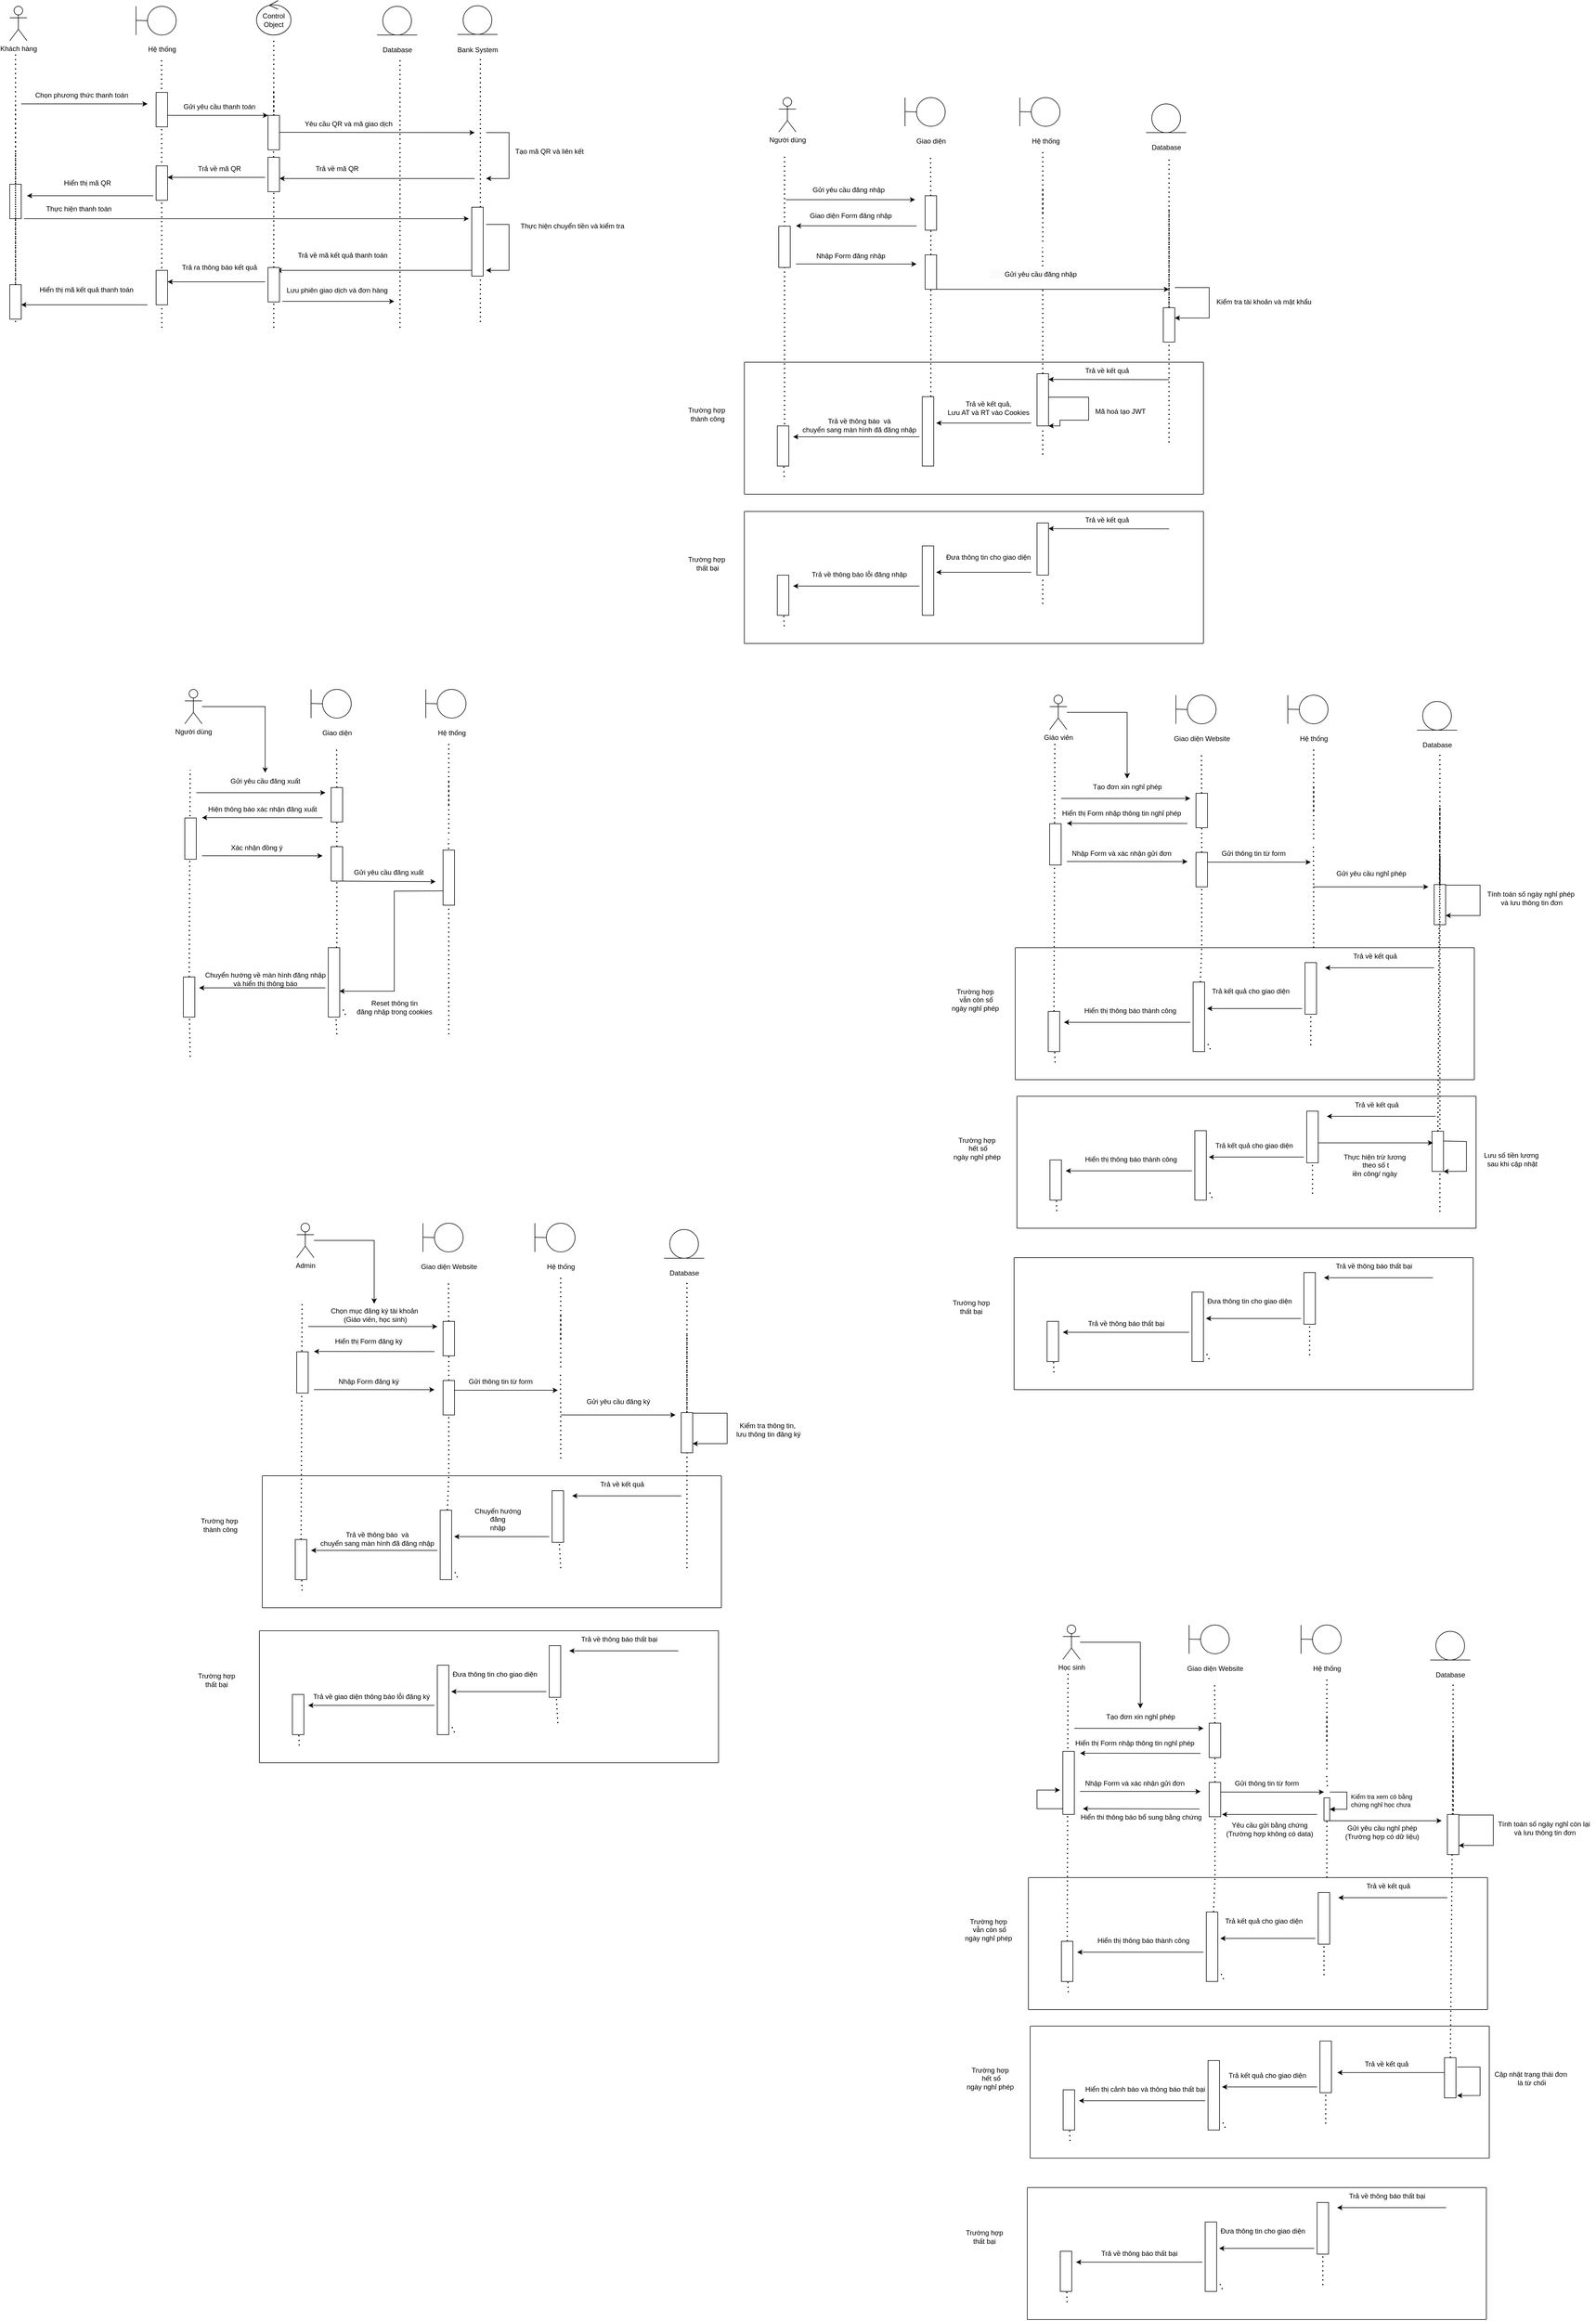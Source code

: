 <mxfile version="21.8.2" type="github">
  <diagram name="Trang-1" id="zs_NAuciH6_Z1kAyO3h2">
    <mxGraphModel dx="3438" dy="1207" grid="1" gridSize="10" guides="1" tooltips="1" connect="1" arrows="1" fold="1" page="1" pageScale="1" pageWidth="827" pageHeight="1169" math="0" shadow="0">
      <root>
        <mxCell id="0" />
        <mxCell id="1" parent="0" />
        <mxCell id="kVFteUOH3vea7ww2YdHm-1" value="Khách hàng" style="shape=umlActor;verticalLabelPosition=bottom;verticalAlign=top;html=1;outlineConnect=0;fontStyle=0;fontFamily=Helvetica;" parent="1" vertex="1">
          <mxGeometry x="-800" y="30" width="30" height="60" as="geometry" />
        </mxCell>
        <mxCell id="kVFteUOH3vea7ww2YdHm-7" value="" style="endArrow=classic;html=1;rounded=0;" parent="1" edge="1">
          <mxGeometry width="50" height="50" relative="1" as="geometry">
            <mxPoint x="-780" y="200" as="sourcePoint" />
            <mxPoint x="-560" y="200" as="targetPoint" />
          </mxGeometry>
        </mxCell>
        <mxCell id="kVFteUOH3vea7ww2YdHm-8" value="Chọn phương thức thanh toán" style="text;html=1;align=center;verticalAlign=middle;resizable=0;points=[];autosize=1;strokeColor=none;fillColor=none;" parent="1" vertex="1">
          <mxGeometry x="-770" y="170" width="190" height="30" as="geometry" />
        </mxCell>
        <mxCell id="kVFteUOH3vea7ww2YdHm-9" value="" style="ellipse;whiteSpace=wrap;html=1;aspect=fixed;" parent="1" vertex="1">
          <mxGeometry x="-560" y="30" width="50" height="50" as="geometry" />
        </mxCell>
        <mxCell id="kVFteUOH3vea7ww2YdHm-10" value="" style="endArrow=none;html=1;rounded=0;" parent="1" edge="1">
          <mxGeometry width="50" height="50" relative="1" as="geometry">
            <mxPoint x="-580" y="80" as="sourcePoint" />
            <mxPoint x="-580" y="30" as="targetPoint" />
          </mxGeometry>
        </mxCell>
        <mxCell id="kVFteUOH3vea7ww2YdHm-12" value="" style="endArrow=none;html=1;rounded=0;entryX=0;entryY=0.5;entryDx=0;entryDy=0;" parent="1" target="kVFteUOH3vea7ww2YdHm-9" edge="1">
          <mxGeometry width="50" height="50" relative="1" as="geometry">
            <mxPoint x="-580" y="54.5" as="sourcePoint" />
            <mxPoint x="-570" y="54.5" as="targetPoint" />
          </mxGeometry>
        </mxCell>
        <mxCell id="kVFteUOH3vea7ww2YdHm-13" value="" style="endArrow=none;dashed=1;html=1;dashPattern=1 3;strokeWidth=2;rounded=0;" parent="1" edge="1">
          <mxGeometry width="50" height="50" relative="1" as="geometry">
            <mxPoint x="-535" y="590" as="sourcePoint" />
            <mxPoint x="-535.5" y="120" as="targetPoint" />
            <Array as="points" />
          </mxGeometry>
        </mxCell>
        <mxCell id="kVFteUOH3vea7ww2YdHm-15" value="Hệ thống" style="text;html=1;align=center;verticalAlign=middle;resizable=0;points=[];autosize=1;strokeColor=none;fillColor=none;" parent="1" vertex="1">
          <mxGeometry x="-570" y="90" width="70" height="30" as="geometry" />
        </mxCell>
        <mxCell id="kVFteUOH3vea7ww2YdHm-16" value="" style="rounded=0;whiteSpace=wrap;html=1;direction=south;" parent="1" vertex="1">
          <mxGeometry x="-545" y="180" width="20" height="60" as="geometry" />
        </mxCell>
        <mxCell id="kVFteUOH3vea7ww2YdHm-18" style="edgeStyle=orthogonalEdgeStyle;rounded=0;orthogonalLoop=1;jettySize=auto;html=1;exitX=1;exitY=0.5;exitDx=0;exitDy=0;" parent="1" source="kVFteUOH3vea7ww2YdHm-16" target="kVFteUOH3vea7ww2YdHm-16" edge="1">
          <mxGeometry relative="1" as="geometry" />
        </mxCell>
        <mxCell id="kVFteUOH3vea7ww2YdHm-20" value="" style="ellipse;whiteSpace=wrap;html=1;aspect=fixed;" parent="1" vertex="1">
          <mxGeometry x="-150" y="30" width="50" height="50" as="geometry" />
        </mxCell>
        <mxCell id="kVFteUOH3vea7ww2YdHm-21" value="" style="endArrow=none;html=1;rounded=0;" parent="1" edge="1">
          <mxGeometry width="50" height="50" relative="1" as="geometry">
            <mxPoint x="-90" y="80" as="sourcePoint" />
            <mxPoint x="-160" y="80" as="targetPoint" />
          </mxGeometry>
        </mxCell>
        <mxCell id="kVFteUOH3vea7ww2YdHm-24" value="Database" style="text;html=1;align=center;verticalAlign=middle;resizable=0;points=[];autosize=1;strokeColor=none;fillColor=none;" parent="1" vertex="1">
          <mxGeometry x="-160" y="91" width="70" height="30" as="geometry" />
        </mxCell>
        <mxCell id="kVFteUOH3vea7ww2YdHm-25" value="Control Object" style="ellipse;shape=umlControl;whiteSpace=wrap;html=1;" parent="1" vertex="1">
          <mxGeometry x="-370" y="20" width="60" height="60" as="geometry" />
        </mxCell>
        <mxCell id="kVFteUOH3vea7ww2YdHm-26" value="Gửi yêu cầu thanh toán" style="text;html=1;align=center;verticalAlign=middle;resizable=0;points=[];autosize=1;strokeColor=none;fillColor=none;" parent="1" vertex="1">
          <mxGeometry x="-510" y="190" width="150" height="30" as="geometry" />
        </mxCell>
        <mxCell id="kVFteUOH3vea7ww2YdHm-27" value="" style="endArrow=classic;html=1;rounded=0;" parent="1" edge="1">
          <mxGeometry width="50" height="50" relative="1" as="geometry">
            <mxPoint x="-525" y="220" as="sourcePoint" />
            <mxPoint x="-350" y="220" as="targetPoint" />
          </mxGeometry>
        </mxCell>
        <mxCell id="kVFteUOH3vea7ww2YdHm-28" value="" style="endArrow=none;dashed=1;html=1;dashPattern=1 3;strokeWidth=2;rounded=0;" parent="1" source="kVFteUOH3vea7ww2YdHm-29" edge="1">
          <mxGeometry width="50" height="50" relative="1" as="geometry">
            <mxPoint x="-340" y="270" as="sourcePoint" />
            <mxPoint x="-340" y="90" as="targetPoint" />
            <Array as="points" />
          </mxGeometry>
        </mxCell>
        <mxCell id="kVFteUOH3vea7ww2YdHm-30" value="" style="endArrow=none;dashed=1;html=1;dashPattern=1 3;strokeWidth=2;rounded=0;" parent="1" target="kVFteUOH3vea7ww2YdHm-29" edge="1">
          <mxGeometry width="50" height="50" relative="1" as="geometry">
            <mxPoint x="-340" y="270" as="sourcePoint" />
            <mxPoint x="-340" y="90" as="targetPoint" />
            <Array as="points">
              <mxPoint x="-340" y="180" />
            </Array>
          </mxGeometry>
        </mxCell>
        <mxCell id="kVFteUOH3vea7ww2YdHm-29" value="" style="rounded=0;whiteSpace=wrap;html=1;direction=south;" parent="1" vertex="1">
          <mxGeometry x="-350" y="220" width="20" height="60" as="geometry" />
        </mxCell>
        <mxCell id="kVFteUOH3vea7ww2YdHm-31" value="" style="endArrow=none;dashed=1;html=1;dashPattern=1 3;strokeWidth=2;rounded=0;" parent="1" source="kVFteUOH3vea7ww2YdHm-37" edge="1">
          <mxGeometry width="50" height="50" relative="1" as="geometry">
            <mxPoint x="-340" y="370" as="sourcePoint" />
            <mxPoint x="-340.5" y="280" as="targetPoint" />
          </mxGeometry>
        </mxCell>
        <mxCell id="kVFteUOH3vea7ww2YdHm-32" value="" style="endArrow=classic;html=1;rounded=0;" parent="1" edge="1">
          <mxGeometry width="50" height="50" relative="1" as="geometry">
            <mxPoint x="-330" y="249.5" as="sourcePoint" />
            <mxPoint x="10" y="250" as="targetPoint" />
          </mxGeometry>
        </mxCell>
        <mxCell id="kVFteUOH3vea7ww2YdHm-33" value="" style="endArrow=none;dashed=1;html=1;dashPattern=1 3;strokeWidth=2;rounded=0;" parent="1" edge="1">
          <mxGeometry width="50" height="50" relative="1" as="geometry">
            <mxPoint x="-120" y="590" as="sourcePoint" />
            <mxPoint x="-120" y="123" as="targetPoint" />
            <Array as="points">
              <mxPoint x="-120" y="300" />
              <mxPoint x="-120" y="213" />
            </Array>
          </mxGeometry>
        </mxCell>
        <mxCell id="kVFteUOH3vea7ww2YdHm-34" value="Yêu cầu QR và mã giao dịch" style="text;html=1;align=center;verticalAlign=middle;resizable=0;points=[];autosize=1;strokeColor=none;fillColor=none;" parent="1" vertex="1">
          <mxGeometry x="-300" y="220" width="180" height="30" as="geometry" />
        </mxCell>
        <mxCell id="kVFteUOH3vea7ww2YdHm-35" value="" style="endArrow=classic;html=1;rounded=0;" parent="1" edge="1">
          <mxGeometry width="50" height="50" relative="1" as="geometry">
            <mxPoint x="10" y="330" as="sourcePoint" />
            <mxPoint x="-330" y="330" as="targetPoint" />
          </mxGeometry>
        </mxCell>
        <mxCell id="kVFteUOH3vea7ww2YdHm-36" value="Trả về mã QR" style="text;html=1;align=center;verticalAlign=middle;resizable=0;points=[];autosize=1;strokeColor=none;fillColor=none;" parent="1" vertex="1">
          <mxGeometry x="-280" y="298" width="100" height="30" as="geometry" />
        </mxCell>
        <mxCell id="kVFteUOH3vea7ww2YdHm-38" value="" style="endArrow=none;dashed=1;html=1;dashPattern=1 3;strokeWidth=2;rounded=0;" parent="1" source="kVFteUOH3vea7ww2YdHm-66" target="kVFteUOH3vea7ww2YdHm-37" edge="1">
          <mxGeometry width="50" height="50" relative="1" as="geometry">
            <mxPoint x="-340" y="530" as="sourcePoint" />
            <mxPoint x="-340.5" y="280" as="targetPoint" />
          </mxGeometry>
        </mxCell>
        <mxCell id="kVFteUOH3vea7ww2YdHm-37" value="" style="rounded=0;whiteSpace=wrap;html=1;direction=south;" parent="1" vertex="1">
          <mxGeometry x="-350" y="293" width="20" height="60" as="geometry" />
        </mxCell>
        <mxCell id="kVFteUOH3vea7ww2YdHm-39" value="" style="endArrow=classic;html=1;rounded=0;" parent="1" edge="1">
          <mxGeometry width="50" height="50" relative="1" as="geometry">
            <mxPoint x="30" y="250" as="sourcePoint" />
            <mxPoint x="30" y="330" as="targetPoint" />
            <Array as="points">
              <mxPoint x="70" y="250" />
              <mxPoint x="70" y="330" />
            </Array>
          </mxGeometry>
        </mxCell>
        <mxCell id="kVFteUOH3vea7ww2YdHm-40" value="" style="endArrow=none;dashed=1;html=1;dashPattern=1 3;strokeWidth=2;rounded=0;" parent="1" source="kVFteUOH3vea7ww2YdHm-49" edge="1">
          <mxGeometry width="50" height="50" relative="1" as="geometry">
            <mxPoint x="-790" y="470" as="sourcePoint" />
            <mxPoint x="-790" y="108" as="targetPoint" />
            <Array as="points" />
          </mxGeometry>
        </mxCell>
        <mxCell id="kVFteUOH3vea7ww2YdHm-41" value="" style="ellipse;whiteSpace=wrap;html=1;aspect=fixed;" parent="1" vertex="1">
          <mxGeometry x="-10" y="29" width="50" height="50" as="geometry" />
        </mxCell>
        <mxCell id="kVFteUOH3vea7ww2YdHm-42" value="" style="endArrow=none;html=1;rounded=0;" parent="1" edge="1">
          <mxGeometry width="50" height="50" relative="1" as="geometry">
            <mxPoint x="50" y="79" as="sourcePoint" />
            <mxPoint x="-20" y="79" as="targetPoint" />
          </mxGeometry>
        </mxCell>
        <mxCell id="kVFteUOH3vea7ww2YdHm-43" value="Bank System" style="text;html=1;align=center;verticalAlign=middle;resizable=0;points=[];autosize=1;strokeColor=none;fillColor=none;" parent="1" vertex="1">
          <mxGeometry x="-30" y="91" width="90" height="30" as="geometry" />
        </mxCell>
        <mxCell id="kVFteUOH3vea7ww2YdHm-44" value="Tạo mã QR và liên kết" style="text;html=1;align=center;verticalAlign=middle;resizable=0;points=[];autosize=1;strokeColor=none;fillColor=none;" parent="1" vertex="1">
          <mxGeometry x="70" y="268" width="140" height="30" as="geometry" />
        </mxCell>
        <mxCell id="kVFteUOH3vea7ww2YdHm-45" value="Trả về mã QR" style="text;html=1;align=center;verticalAlign=middle;resizable=0;points=[];autosize=1;strokeColor=none;fillColor=none;" parent="1" vertex="1">
          <mxGeometry x="-485" y="298" width="100" height="30" as="geometry" />
        </mxCell>
        <mxCell id="kVFteUOH3vea7ww2YdHm-46" value="" style="rounded=0;whiteSpace=wrap;html=1;direction=south;" parent="1" vertex="1">
          <mxGeometry x="-545" y="308" width="20" height="60" as="geometry" />
        </mxCell>
        <mxCell id="kVFteUOH3vea7ww2YdHm-48" value="" style="endArrow=classic;html=1;rounded=0;" parent="1" edge="1">
          <mxGeometry width="50" height="50" relative="1" as="geometry">
            <mxPoint x="-355" y="328" as="sourcePoint" />
            <mxPoint x="-525" y="328" as="targetPoint" />
          </mxGeometry>
        </mxCell>
        <mxCell id="kVFteUOH3vea7ww2YdHm-50" value="" style="endArrow=classic;html=1;rounded=0;" parent="1" edge="1">
          <mxGeometry width="50" height="50" relative="1" as="geometry">
            <mxPoint x="-550" y="360" as="sourcePoint" />
            <mxPoint x="-770" y="360" as="targetPoint" />
          </mxGeometry>
        </mxCell>
        <mxCell id="kVFteUOH3vea7ww2YdHm-51" value="" style="endArrow=none;dashed=1;html=1;dashPattern=1 3;strokeWidth=2;rounded=0;" parent="1" source="kVFteUOH3vea7ww2YdHm-73" target="kVFteUOH3vea7ww2YdHm-49" edge="1">
          <mxGeometry width="50" height="50" relative="1" as="geometry">
            <mxPoint x="-790" y="580" as="sourcePoint" />
            <mxPoint x="-790" y="108" as="targetPoint" />
            <Array as="points">
              <mxPoint x="-790" y="198" />
            </Array>
          </mxGeometry>
        </mxCell>
        <mxCell id="kVFteUOH3vea7ww2YdHm-49" value="" style="rounded=0;whiteSpace=wrap;html=1;direction=south;" parent="1" vertex="1">
          <mxGeometry x="-800" y="340" width="20" height="60" as="geometry" />
        </mxCell>
        <mxCell id="kVFteUOH3vea7ww2YdHm-52" value="Hiển thị mã QR" style="text;html=1;align=center;verticalAlign=middle;resizable=0;points=[];autosize=1;strokeColor=none;fillColor=none;" parent="1" vertex="1">
          <mxGeometry x="-720" y="323" width="110" height="30" as="geometry" />
        </mxCell>
        <mxCell id="kVFteUOH3vea7ww2YdHm-53" value="" style="endArrow=classic;html=1;rounded=0;" parent="1" edge="1">
          <mxGeometry width="50" height="50" relative="1" as="geometry">
            <mxPoint x="-775" y="400" as="sourcePoint" />
            <mxPoint y="400" as="targetPoint" />
          </mxGeometry>
        </mxCell>
        <mxCell id="kVFteUOH3vea7ww2YdHm-54" value="Thực hiện thanh toán" style="text;html=1;align=center;verticalAlign=middle;resizable=0;points=[];autosize=1;strokeColor=none;fillColor=none;" parent="1" vertex="1">
          <mxGeometry x="-750" y="368" width="140" height="30" as="geometry" />
        </mxCell>
        <mxCell id="kVFteUOH3vea7ww2YdHm-55" value="" style="endArrow=none;dashed=1;html=1;dashPattern=1 3;strokeWidth=2;rounded=0;" parent="1" edge="1">
          <mxGeometry width="50" height="50" relative="1" as="geometry">
            <mxPoint x="20" y="580" as="sourcePoint" />
            <mxPoint x="20" y="120" as="targetPoint" />
            <Array as="points">
              <mxPoint x="20" y="297" />
              <mxPoint x="20" y="210" />
            </Array>
          </mxGeometry>
        </mxCell>
        <mxCell id="kVFteUOH3vea7ww2YdHm-56" value="" style="rounded=0;whiteSpace=wrap;html=1;direction=south;" parent="1" vertex="1">
          <mxGeometry x="5" y="380" width="20" height="120" as="geometry" />
        </mxCell>
        <mxCell id="kVFteUOH3vea7ww2YdHm-60" value="Thực hiện chuyển tiền và kiểm tra" style="text;html=1;align=center;verticalAlign=middle;resizable=0;points=[];autosize=1;strokeColor=none;fillColor=none;" parent="1" vertex="1">
          <mxGeometry x="80" y="398" width="200" height="30" as="geometry" />
        </mxCell>
        <mxCell id="kVFteUOH3vea7ww2YdHm-61" value="" style="endArrow=classic;html=1;rounded=0;" parent="1" edge="1">
          <mxGeometry width="50" height="50" relative="1" as="geometry">
            <mxPoint x="30" y="410" as="sourcePoint" />
            <mxPoint x="30" y="490" as="targetPoint" />
            <Array as="points">
              <mxPoint x="70" y="410" />
              <mxPoint x="70" y="490" />
            </Array>
          </mxGeometry>
        </mxCell>
        <mxCell id="kVFteUOH3vea7ww2YdHm-62" value="" style="endArrow=classic;html=1;rounded=0;" parent="1" edge="1">
          <mxGeometry width="50" height="50" relative="1" as="geometry">
            <mxPoint x="5" y="490" as="sourcePoint" />
            <mxPoint x="-335" y="490" as="targetPoint" />
          </mxGeometry>
        </mxCell>
        <mxCell id="kVFteUOH3vea7ww2YdHm-63" value="&lt;span style=&quot;color: rgb(0, 0, 0); font-family: Helvetica; font-size: 12px; font-style: normal; font-variant-ligatures: normal; font-variant-caps: normal; font-weight: 400; letter-spacing: normal; orphans: 2; text-align: center; text-indent: 0px; text-transform: none; widows: 2; word-spacing: 0px; -webkit-text-stroke-width: 0px; background-color: rgb(251, 251, 251); text-decoration-thickness: initial; text-decoration-style: initial; text-decoration-color: initial; float: none; display: inline !important;&quot;&gt;Trả về mã kết quả thanh toán&lt;/span&gt;" style="text;whiteSpace=wrap;html=1;" parent="1" vertex="1">
          <mxGeometry x="-300" y="450" width="195" height="40" as="geometry" />
        </mxCell>
        <mxCell id="kVFteUOH3vea7ww2YdHm-65" value="" style="endArrow=classic;html=1;rounded=0;" parent="1" edge="1">
          <mxGeometry width="50" height="50" relative="1" as="geometry">
            <mxPoint x="-355" y="510" as="sourcePoint" />
            <mxPoint x="-525" y="510" as="targetPoint" />
          </mxGeometry>
        </mxCell>
        <mxCell id="kVFteUOH3vea7ww2YdHm-67" value="" style="endArrow=none;dashed=1;html=1;dashPattern=1 3;strokeWidth=2;rounded=0;" parent="1" target="kVFteUOH3vea7ww2YdHm-66" edge="1">
          <mxGeometry width="50" height="50" relative="1" as="geometry">
            <mxPoint x="-340" y="590" as="sourcePoint" />
            <mxPoint x="-340" y="353" as="targetPoint" />
          </mxGeometry>
        </mxCell>
        <mxCell id="kVFteUOH3vea7ww2YdHm-66" value="" style="rounded=0;whiteSpace=wrap;html=1;direction=south;" parent="1" vertex="1">
          <mxGeometry x="-350" y="485" width="20" height="60" as="geometry" />
        </mxCell>
        <mxCell id="kVFteUOH3vea7ww2YdHm-68" value="Trả ra thông báo kết quả" style="text;html=1;align=center;verticalAlign=middle;resizable=0;points=[];autosize=1;strokeColor=none;fillColor=none;" parent="1" vertex="1">
          <mxGeometry x="-510" y="470" width="150" height="30" as="geometry" />
        </mxCell>
        <mxCell id="kVFteUOH3vea7ww2YdHm-70" value="" style="endArrow=none;dashed=1;html=1;dashPattern=1 3;strokeWidth=2;rounded=0;" parent="1" target="kVFteUOH3vea7ww2YdHm-69" edge="1">
          <mxGeometry width="50" height="50" relative="1" as="geometry">
            <mxPoint x="-530" y="530" as="sourcePoint" />
            <mxPoint x="-535.5" y="120" as="targetPoint" />
            <Array as="points" />
          </mxGeometry>
        </mxCell>
        <mxCell id="kVFteUOH3vea7ww2YdHm-69" value="" style="rounded=0;whiteSpace=wrap;html=1;direction=south;" parent="1" vertex="1">
          <mxGeometry x="-545" y="490" width="20" height="60" as="geometry" />
        </mxCell>
        <mxCell id="kVFteUOH3vea7ww2YdHm-71" value="" style="endArrow=classic;html=1;rounded=0;" parent="1" edge="1">
          <mxGeometry width="50" height="50" relative="1" as="geometry">
            <mxPoint x="-560" y="550" as="sourcePoint" />
            <mxPoint x="-780" y="550" as="targetPoint" />
          </mxGeometry>
        </mxCell>
        <mxCell id="kVFteUOH3vea7ww2YdHm-72" value="&lt;span style=&quot;color: rgb(0, 0, 0); font-family: Helvetica; font-size: 12px; font-style: normal; font-variant-ligatures: normal; font-variant-caps: normal; font-weight: 400; letter-spacing: normal; orphans: 2; text-align: center; text-indent: 0px; text-transform: none; widows: 2; word-spacing: 0px; -webkit-text-stroke-width: 0px; background-color: rgb(251, 251, 251); text-decoration-thickness: initial; text-decoration-style: initial; text-decoration-color: initial; float: none; display: inline !important;&quot;&gt;Hiển thị mã kết quả thanh toán&lt;/span&gt;" style="text;whiteSpace=wrap;html=1;" parent="1" vertex="1">
          <mxGeometry x="-750" y="510" width="170" height="40" as="geometry" />
        </mxCell>
        <mxCell id="kVFteUOH3vea7ww2YdHm-74" value="" style="endArrow=none;dashed=1;html=1;dashPattern=1 3;strokeWidth=2;rounded=0;" parent="1" target="kVFteUOH3vea7ww2YdHm-73" edge="1">
          <mxGeometry width="50" height="50" relative="1" as="geometry">
            <mxPoint x="-790" y="580" as="sourcePoint" />
            <mxPoint x="-790" y="340" as="targetPoint" />
            <Array as="points">
              <mxPoint x="-790" y="285" />
            </Array>
          </mxGeometry>
        </mxCell>
        <mxCell id="kVFteUOH3vea7ww2YdHm-73" value="" style="rounded=0;whiteSpace=wrap;html=1;direction=south;" parent="1" vertex="1">
          <mxGeometry x="-800" y="515" width="20" height="60" as="geometry" />
        </mxCell>
        <mxCell id="kVFteUOH3vea7ww2YdHm-75" value="" style="endArrow=classic;html=1;rounded=0;" parent="1" edge="1">
          <mxGeometry width="50" height="50" relative="1" as="geometry">
            <mxPoint x="-325" y="544" as="sourcePoint" />
            <mxPoint x="-130" y="544" as="targetPoint" />
          </mxGeometry>
        </mxCell>
        <mxCell id="kVFteUOH3vea7ww2YdHm-76" value="Lưu phiên giao dịch và đơn hàng" style="text;html=1;align=center;verticalAlign=middle;resizable=0;points=[];autosize=1;strokeColor=none;fillColor=none;" parent="1" vertex="1">
          <mxGeometry x="-330" y="510" width="200" height="30" as="geometry" />
        </mxCell>
        <mxCell id="W_2Ejv79pc6IQW06JYPZ-1" value="Người dùng" style="shape=umlActor;verticalLabelPosition=bottom;verticalAlign=top;html=1;outlineConnect=0;fontStyle=0;fontFamily=Helvetica;" vertex="1" parent="1">
          <mxGeometry x="540" y="189" width="30" height="60" as="geometry" />
        </mxCell>
        <mxCell id="W_2Ejv79pc6IQW06JYPZ-2" value="" style="endArrow=classic;html=1;rounded=0;" edge="1" parent="1">
          <mxGeometry width="50" height="50" relative="1" as="geometry">
            <mxPoint x="570" y="478.82" as="sourcePoint" />
            <mxPoint x="780" y="479" as="targetPoint" />
          </mxGeometry>
        </mxCell>
        <mxCell id="W_2Ejv79pc6IQW06JYPZ-3" value="Nhập Form đăng nhập" style="text;html=1;align=center;verticalAlign=middle;resizable=0;points=[];autosize=1;strokeColor=none;fillColor=none;" vertex="1" parent="1">
          <mxGeometry x="595" y="450" width="140" height="30" as="geometry" />
        </mxCell>
        <mxCell id="W_2Ejv79pc6IQW06JYPZ-4" value="" style="ellipse;whiteSpace=wrap;html=1;aspect=fixed;" vertex="1" parent="1">
          <mxGeometry x="780" y="189" width="50" height="50" as="geometry" />
        </mxCell>
        <mxCell id="W_2Ejv79pc6IQW06JYPZ-5" value="" style="endArrow=none;html=1;rounded=0;" edge="1" parent="1">
          <mxGeometry width="50" height="50" relative="1" as="geometry">
            <mxPoint x="760" y="239" as="sourcePoint" />
            <mxPoint x="760" y="189" as="targetPoint" />
          </mxGeometry>
        </mxCell>
        <mxCell id="W_2Ejv79pc6IQW06JYPZ-6" value="" style="endArrow=none;html=1;rounded=0;entryX=0;entryY=0.5;entryDx=0;entryDy=0;" edge="1" parent="1" target="W_2Ejv79pc6IQW06JYPZ-4">
          <mxGeometry width="50" height="50" relative="1" as="geometry">
            <mxPoint x="760" y="213.5" as="sourcePoint" />
            <mxPoint x="770" y="213.5" as="targetPoint" />
          </mxGeometry>
        </mxCell>
        <mxCell id="W_2Ejv79pc6IQW06JYPZ-7" value="" style="endArrow=none;dashed=1;html=1;dashPattern=1 3;strokeWidth=2;rounded=0;" edge="1" parent="1" source="W_2Ejv79pc6IQW06JYPZ-9">
          <mxGeometry width="50" height="50" relative="1" as="geometry">
            <mxPoint x="805" y="760" as="sourcePoint" />
            <mxPoint x="804.5" y="290" as="targetPoint" />
            <Array as="points" />
          </mxGeometry>
        </mxCell>
        <mxCell id="W_2Ejv79pc6IQW06JYPZ-8" value="Giao diện" style="text;html=1;align=center;verticalAlign=middle;resizable=0;points=[];autosize=1;strokeColor=none;fillColor=none;" vertex="1" parent="1">
          <mxGeometry x="770" y="250" width="70" height="30" as="geometry" />
        </mxCell>
        <mxCell id="W_2Ejv79pc6IQW06JYPZ-10" style="edgeStyle=orthogonalEdgeStyle;rounded=0;orthogonalLoop=1;jettySize=auto;html=1;exitX=1;exitY=0.5;exitDx=0;exitDy=0;" edge="1" parent="1" source="W_2Ejv79pc6IQW06JYPZ-9" target="W_2Ejv79pc6IQW06JYPZ-9">
          <mxGeometry relative="1" as="geometry" />
        </mxCell>
        <mxCell id="W_2Ejv79pc6IQW06JYPZ-11" value="" style="ellipse;whiteSpace=wrap;html=1;aspect=fixed;" vertex="1" parent="1">
          <mxGeometry x="1190" y="200" width="50" height="50" as="geometry" />
        </mxCell>
        <mxCell id="W_2Ejv79pc6IQW06JYPZ-12" value="" style="endArrow=none;html=1;rounded=0;" edge="1" parent="1">
          <mxGeometry width="50" height="50" relative="1" as="geometry">
            <mxPoint x="1250" y="250" as="sourcePoint" />
            <mxPoint x="1180" y="250" as="targetPoint" />
          </mxGeometry>
        </mxCell>
        <mxCell id="W_2Ejv79pc6IQW06JYPZ-13" value="Database" style="text;html=1;align=center;verticalAlign=middle;resizable=0;points=[];autosize=1;strokeColor=none;fillColor=none;" vertex="1" parent="1">
          <mxGeometry x="1180" y="261" width="70" height="30" as="geometry" />
        </mxCell>
        <mxCell id="W_2Ejv79pc6IQW06JYPZ-17" value="" style="endArrow=none;dashed=1;html=1;dashPattern=1 3;strokeWidth=2;rounded=0;" edge="1" parent="1">
          <mxGeometry width="50" height="50" relative="1" as="geometry">
            <mxPoint x="1000" y="390" as="sourcePoint" />
            <mxPoint x="1000" y="280" as="targetPoint" />
            <Array as="points" />
          </mxGeometry>
        </mxCell>
        <mxCell id="W_2Ejv79pc6IQW06JYPZ-18" value="" style="endArrow=none;dashed=1;html=1;dashPattern=1 3;strokeWidth=2;rounded=0;" edge="1" parent="1">
          <mxGeometry width="50" height="50" relative="1" as="geometry">
            <mxPoint x="1000" y="440" as="sourcePoint" />
            <mxPoint x="1000" y="390" as="targetPoint" />
            <Array as="points">
              <mxPoint x="1000" y="350" />
            </Array>
          </mxGeometry>
        </mxCell>
        <mxCell id="W_2Ejv79pc6IQW06JYPZ-20" value="" style="endArrow=none;dashed=1;html=1;dashPattern=1 3;strokeWidth=2;rounded=0;" edge="1" parent="1" source="W_2Ejv79pc6IQW06JYPZ-79">
          <mxGeometry width="50" height="50" relative="1" as="geometry">
            <mxPoint x="1000" y="700" as="sourcePoint" />
            <mxPoint x="999.5" y="450" as="targetPoint" />
          </mxGeometry>
        </mxCell>
        <mxCell id="W_2Ejv79pc6IQW06JYPZ-22" value="" style="endArrow=none;dashed=1;html=1;dashPattern=1 3;strokeWidth=2;rounded=0;" edge="1" parent="1" source="W_2Ejv79pc6IQW06JYPZ-77">
          <mxGeometry width="50" height="50" relative="1" as="geometry">
            <mxPoint x="1220" y="760" as="sourcePoint" />
            <mxPoint x="1220" y="293" as="targetPoint" />
            <Array as="points" />
          </mxGeometry>
        </mxCell>
        <mxCell id="W_2Ejv79pc6IQW06JYPZ-28" value="" style="endArrow=classic;html=1;rounded=0;" edge="1" parent="1">
          <mxGeometry width="50" height="50" relative="1" as="geometry">
            <mxPoint x="1230" y="520" as="sourcePoint" />
            <mxPoint x="1230" y="573" as="targetPoint" />
            <Array as="points">
              <mxPoint x="1290" y="520" />
              <mxPoint x="1290" y="573" />
            </Array>
          </mxGeometry>
        </mxCell>
        <mxCell id="W_2Ejv79pc6IQW06JYPZ-29" value="" style="endArrow=none;dashed=1;html=1;dashPattern=1 3;strokeWidth=2;rounded=0;" edge="1" parent="1">
          <mxGeometry width="50" height="50" relative="1" as="geometry">
            <mxPoint x="550" y="790" as="sourcePoint" />
            <mxPoint x="550" y="290" as="targetPoint" />
            <Array as="points" />
          </mxGeometry>
        </mxCell>
        <mxCell id="W_2Ejv79pc6IQW06JYPZ-33" value="Kiểm tra tài khoản và mật khẩu" style="text;html=1;align=center;verticalAlign=middle;resizable=0;points=[];autosize=1;strokeColor=none;fillColor=none;" vertex="1" parent="1">
          <mxGeometry x="1290" y="530" width="190" height="30" as="geometry" />
        </mxCell>
        <mxCell id="W_2Ejv79pc6IQW06JYPZ-64" value="" style="endArrow=classic;html=1;rounded=0;" edge="1" parent="1">
          <mxGeometry width="50" height="50" relative="1" as="geometry">
            <mxPoint x="780" y="412.59" as="sourcePoint" />
            <mxPoint x="570" y="412.41" as="targetPoint" />
          </mxGeometry>
        </mxCell>
        <mxCell id="W_2Ejv79pc6IQW06JYPZ-66" value="" style="endArrow=none;dashed=1;html=1;dashPattern=1 3;strokeWidth=2;rounded=0;" edge="1" parent="1" source="W_2Ejv79pc6IQW06JYPZ-74" target="W_2Ejv79pc6IQW06JYPZ-9">
          <mxGeometry width="50" height="50" relative="1" as="geometry">
            <mxPoint x="805" y="760" as="sourcePoint" />
            <mxPoint x="804.5" y="290" as="targetPoint" />
            <Array as="points" />
          </mxGeometry>
        </mxCell>
        <mxCell id="W_2Ejv79pc6IQW06JYPZ-9" value="" style="rounded=0;whiteSpace=wrap;html=1;direction=south;" vertex="1" parent="1">
          <mxGeometry x="795" y="360" width="20" height="60" as="geometry" />
        </mxCell>
        <mxCell id="W_2Ejv79pc6IQW06JYPZ-67" value="Giao diện Form đăng nhập" style="text;html=1;align=center;verticalAlign=middle;resizable=0;points=[];autosize=1;strokeColor=none;fillColor=none;" vertex="1" parent="1">
          <mxGeometry x="580" y="380" width="170" height="30" as="geometry" />
        </mxCell>
        <mxCell id="W_2Ejv79pc6IQW06JYPZ-72" value="" style="endArrow=classic;html=1;rounded=0;" edge="1" parent="1">
          <mxGeometry width="50" height="50" relative="1" as="geometry">
            <mxPoint x="552.5" y="366.82" as="sourcePoint" />
            <mxPoint x="777.5" y="366.82" as="targetPoint" />
          </mxGeometry>
        </mxCell>
        <mxCell id="W_2Ejv79pc6IQW06JYPZ-73" value="Gửi yêu cầu đăng nhập&amp;nbsp;" style="text;html=1;align=center;verticalAlign=middle;resizable=0;points=[];autosize=1;strokeColor=none;fillColor=none;" vertex="1" parent="1">
          <mxGeometry x="587.5" y="334.82" width="150" height="30" as="geometry" />
        </mxCell>
        <mxCell id="W_2Ejv79pc6IQW06JYPZ-75" value="" style="endArrow=none;dashed=1;html=1;dashPattern=1 3;strokeWidth=2;rounded=0;exitX=0;exitY=0.25;exitDx=0;exitDy=0;" edge="1" parent="1" source="W_2Ejv79pc6IQW06JYPZ-287" target="W_2Ejv79pc6IQW06JYPZ-74">
          <mxGeometry width="50" height="50" relative="1" as="geometry">
            <mxPoint x="805.0" y="670" as="sourcePoint" />
            <mxPoint x="805" y="420" as="targetPoint" />
            <Array as="points">
              <mxPoint x="805" y="630" />
            </Array>
          </mxGeometry>
        </mxCell>
        <mxCell id="W_2Ejv79pc6IQW06JYPZ-74" value="" style="rounded=0;whiteSpace=wrap;html=1;direction=south;" vertex="1" parent="1">
          <mxGeometry x="795" y="463" width="20" height="60" as="geometry" />
        </mxCell>
        <mxCell id="W_2Ejv79pc6IQW06JYPZ-76" value="" style="endArrow=classic;html=1;rounded=0;" edge="1" parent="1">
          <mxGeometry width="50" height="50" relative="1" as="geometry">
            <mxPoint x="815" y="523.0" as="sourcePoint" />
            <mxPoint x="1220" y="523" as="targetPoint" />
          </mxGeometry>
        </mxCell>
        <mxCell id="W_2Ejv79pc6IQW06JYPZ-78" value="" style="endArrow=none;dashed=1;html=1;dashPattern=1 3;strokeWidth=2;rounded=0;" edge="1" parent="1" target="W_2Ejv79pc6IQW06JYPZ-77">
          <mxGeometry width="50" height="50" relative="1" as="geometry">
            <mxPoint x="1220" y="790" as="sourcePoint" />
            <mxPoint x="1220" y="293" as="targetPoint" />
            <Array as="points">
              <mxPoint x="1220" y="470" />
              <mxPoint x="1220" y="383" />
              <mxPoint x="1220" y="520" />
            </Array>
          </mxGeometry>
        </mxCell>
        <mxCell id="W_2Ejv79pc6IQW06JYPZ-77" value="" style="rounded=0;whiteSpace=wrap;html=1;direction=south;" vertex="1" parent="1">
          <mxGeometry x="1210" y="555" width="20" height="60" as="geometry" />
        </mxCell>
        <mxCell id="W_2Ejv79pc6IQW06JYPZ-80" value="" style="endArrow=none;dashed=1;html=1;dashPattern=1 3;strokeWidth=2;rounded=0;exitX=0;exitY=0.5;exitDx=0;exitDy=0;" edge="1" parent="1" source="W_2Ejv79pc6IQW06JYPZ-309" target="W_2Ejv79pc6IQW06JYPZ-79">
          <mxGeometry width="50" height="50" relative="1" as="geometry">
            <mxPoint x="1000.0" y="610" as="sourcePoint" />
            <mxPoint x="999.5" y="450" as="targetPoint" />
          </mxGeometry>
        </mxCell>
        <mxCell id="W_2Ejv79pc6IQW06JYPZ-79" value="&lt;span style=&quot;color: rgb(0, 0, 0); font-family: Helvetica; font-size: 12px; font-style: normal; font-variant-ligatures: normal; font-variant-caps: normal; font-weight: 400; letter-spacing: normal; orphans: 2; text-align: center; text-indent: 0px; text-transform: none; widows: 2; word-spacing: 0px; -webkit-text-stroke-width: 0px; background-color: rgb(251, 251, 251); text-decoration-thickness: initial; text-decoration-style: initial; text-decoration-color: initial; float: none; display: inline !important;&quot;&gt;&lt;span style=&quot;white-space: pre;&quot;&gt;&#x9;&lt;/span&gt;Gửi yêu cầu đăng nhập&amp;nbsp;&lt;/span&gt;" style="text;whiteSpace=wrap;html=1;" vertex="1" parent="1">
          <mxGeometry x="905" y="483" width="190" height="40" as="geometry" />
        </mxCell>
        <mxCell id="W_2Ejv79pc6IQW06JYPZ-68" value="" style="rounded=0;whiteSpace=wrap;html=1;direction=south;" vertex="1" parent="1">
          <mxGeometry x="540" y="413" width="20" height="72" as="geometry" />
        </mxCell>
        <mxCell id="W_2Ejv79pc6IQW06JYPZ-354" value="" style="edgeStyle=orthogonalEdgeStyle;rounded=0;orthogonalLoop=1;jettySize=auto;html=1;" edge="1" parent="1" source="W_2Ejv79pc6IQW06JYPZ-141" target="W_2Ejv79pc6IQW06JYPZ-168">
          <mxGeometry relative="1" as="geometry" />
        </mxCell>
        <mxCell id="W_2Ejv79pc6IQW06JYPZ-141" value="Người dùng" style="shape=umlActor;verticalLabelPosition=bottom;verticalAlign=top;html=1;outlineConnect=0;fontStyle=0;fontFamily=Helvetica;" vertex="1" parent="1">
          <mxGeometry x="-495" y="1220" width="30" height="60" as="geometry" />
        </mxCell>
        <mxCell id="W_2Ejv79pc6IQW06JYPZ-142" value="" style="endArrow=classic;html=1;rounded=0;" edge="1" parent="1">
          <mxGeometry width="50" height="50" relative="1" as="geometry">
            <mxPoint x="-465" y="1509.82" as="sourcePoint" />
            <mxPoint x="-255" y="1510" as="targetPoint" />
          </mxGeometry>
        </mxCell>
        <mxCell id="W_2Ejv79pc6IQW06JYPZ-143" value="Xác nhận đồng ý" style="text;html=1;align=center;verticalAlign=middle;resizable=0;points=[];autosize=1;strokeColor=none;fillColor=none;" vertex="1" parent="1">
          <mxGeometry x="-425" y="1481" width="110" height="30" as="geometry" />
        </mxCell>
        <mxCell id="W_2Ejv79pc6IQW06JYPZ-144" value="" style="ellipse;whiteSpace=wrap;html=1;aspect=fixed;" vertex="1" parent="1">
          <mxGeometry x="-255" y="1220" width="50" height="50" as="geometry" />
        </mxCell>
        <mxCell id="W_2Ejv79pc6IQW06JYPZ-145" value="" style="endArrow=none;html=1;rounded=0;" edge="1" parent="1">
          <mxGeometry width="50" height="50" relative="1" as="geometry">
            <mxPoint x="-275" y="1270" as="sourcePoint" />
            <mxPoint x="-275" y="1220" as="targetPoint" />
          </mxGeometry>
        </mxCell>
        <mxCell id="W_2Ejv79pc6IQW06JYPZ-146" value="" style="endArrow=none;html=1;rounded=0;entryX=0;entryY=0.5;entryDx=0;entryDy=0;" edge="1" parent="1" target="W_2Ejv79pc6IQW06JYPZ-144">
          <mxGeometry width="50" height="50" relative="1" as="geometry">
            <mxPoint x="-275" y="1244.5" as="sourcePoint" />
            <mxPoint x="-265" y="1244.5" as="targetPoint" />
          </mxGeometry>
        </mxCell>
        <mxCell id="W_2Ejv79pc6IQW06JYPZ-147" value="" style="endArrow=none;dashed=1;html=1;dashPattern=1 3;strokeWidth=2;rounded=0;" edge="1" parent="1" source="W_2Ejv79pc6IQW06JYPZ-165">
          <mxGeometry width="50" height="50" relative="1" as="geometry">
            <mxPoint x="-230" y="1791" as="sourcePoint" />
            <mxPoint x="-230.5" y="1321" as="targetPoint" />
            <Array as="points" />
          </mxGeometry>
        </mxCell>
        <mxCell id="W_2Ejv79pc6IQW06JYPZ-148" value="Giao diện" style="text;html=1;align=center;verticalAlign=middle;resizable=0;points=[];autosize=1;strokeColor=none;fillColor=none;" vertex="1" parent="1">
          <mxGeometry x="-265" y="1281" width="70" height="30" as="geometry" />
        </mxCell>
        <mxCell id="W_2Ejv79pc6IQW06JYPZ-149" style="edgeStyle=orthogonalEdgeStyle;rounded=0;orthogonalLoop=1;jettySize=auto;html=1;exitX=1;exitY=0.5;exitDx=0;exitDy=0;" edge="1" parent="1" source="W_2Ejv79pc6IQW06JYPZ-165" target="W_2Ejv79pc6IQW06JYPZ-165">
          <mxGeometry relative="1" as="geometry" />
        </mxCell>
        <mxCell id="W_2Ejv79pc6IQW06JYPZ-154" value="" style="endArrow=none;dashed=1;html=1;dashPattern=1 3;strokeWidth=2;rounded=0;" edge="1" parent="1">
          <mxGeometry width="50" height="50" relative="1" as="geometry">
            <mxPoint x="-35" y="1421" as="sourcePoint" />
            <mxPoint x="-35" y="1311" as="targetPoint" />
            <Array as="points" />
          </mxGeometry>
        </mxCell>
        <mxCell id="W_2Ejv79pc6IQW06JYPZ-155" value="" style="endArrow=none;dashed=1;html=1;dashPattern=1 3;strokeWidth=2;rounded=0;" edge="1" parent="1">
          <mxGeometry width="50" height="50" relative="1" as="geometry">
            <mxPoint x="-35" y="1471" as="sourcePoint" />
            <mxPoint x="-35" y="1421" as="targetPoint" />
            <Array as="points">
              <mxPoint x="-35" y="1381" />
            </Array>
          </mxGeometry>
        </mxCell>
        <mxCell id="W_2Ejv79pc6IQW06JYPZ-156" value="" style="endArrow=none;dashed=1;html=1;dashPattern=1 3;strokeWidth=2;rounded=0;" edge="1" parent="1">
          <mxGeometry width="50" height="50" relative="1" as="geometry">
            <mxPoint x="-35.189" y="1514" as="sourcePoint" />
            <mxPoint x="-35.5" y="1481" as="targetPoint" />
          </mxGeometry>
        </mxCell>
        <mxCell id="W_2Ejv79pc6IQW06JYPZ-160" value="" style="endArrow=none;dashed=1;html=1;dashPattern=1 3;strokeWidth=2;rounded=0;" edge="1" parent="1" source="W_2Ejv79pc6IQW06JYPZ-195">
          <mxGeometry width="50" height="50" relative="1" as="geometry">
            <mxPoint x="-485.59" y="1860" as="sourcePoint" />
            <mxPoint x="-485.59" y="1360" as="targetPoint" />
            <Array as="points" />
          </mxGeometry>
        </mxCell>
        <mxCell id="W_2Ejv79pc6IQW06JYPZ-163" value="" style="endArrow=classic;html=1;rounded=0;" edge="1" parent="1">
          <mxGeometry width="50" height="50" relative="1" as="geometry">
            <mxPoint x="-255" y="1443.59" as="sourcePoint" />
            <mxPoint x="-465" y="1443.41" as="targetPoint" />
          </mxGeometry>
        </mxCell>
        <mxCell id="W_2Ejv79pc6IQW06JYPZ-164" value="" style="endArrow=none;dashed=1;html=1;dashPattern=1 3;strokeWidth=2;rounded=0;" edge="1" parent="1" source="W_2Ejv79pc6IQW06JYPZ-170" target="W_2Ejv79pc6IQW06JYPZ-165">
          <mxGeometry width="50" height="50" relative="1" as="geometry">
            <mxPoint x="-230" y="1791" as="sourcePoint" />
            <mxPoint x="-230.5" y="1321" as="targetPoint" />
            <Array as="points" />
          </mxGeometry>
        </mxCell>
        <mxCell id="W_2Ejv79pc6IQW06JYPZ-165" value="" style="rounded=0;whiteSpace=wrap;html=1;direction=south;" vertex="1" parent="1">
          <mxGeometry x="-240" y="1391" width="20" height="60" as="geometry" />
        </mxCell>
        <mxCell id="W_2Ejv79pc6IQW06JYPZ-166" value="Hiện thông báo xác nhận đăng xuất" style="text;html=1;align=center;verticalAlign=middle;resizable=0;points=[];autosize=1;strokeColor=none;fillColor=none;" vertex="1" parent="1">
          <mxGeometry x="-465" y="1414" width="210" height="30" as="geometry" />
        </mxCell>
        <mxCell id="W_2Ejv79pc6IQW06JYPZ-167" value="" style="endArrow=classic;html=1;rounded=0;" edge="1" parent="1">
          <mxGeometry width="50" height="50" relative="1" as="geometry">
            <mxPoint x="-475" y="1400" as="sourcePoint" />
            <mxPoint x="-250" y="1400" as="targetPoint" />
          </mxGeometry>
        </mxCell>
        <mxCell id="W_2Ejv79pc6IQW06JYPZ-168" value="Gửi yêu cầu đăng xuất" style="text;html=1;align=center;verticalAlign=middle;resizable=0;points=[];autosize=1;strokeColor=none;fillColor=none;" vertex="1" parent="1">
          <mxGeometry x="-430" y="1365" width="150" height="30" as="geometry" />
        </mxCell>
        <mxCell id="W_2Ejv79pc6IQW06JYPZ-169" value="" style="endArrow=none;dashed=1;html=1;dashPattern=1 3;strokeWidth=2;rounded=0;" edge="1" parent="1" source="W_2Ejv79pc6IQW06JYPZ-185" target="W_2Ejv79pc6IQW06JYPZ-170">
          <mxGeometry width="50" height="50" relative="1" as="geometry">
            <mxPoint x="-230" y="1791" as="sourcePoint" />
            <mxPoint x="-230" y="1451" as="targetPoint" />
            <Array as="points">
              <mxPoint x="-230" y="1661" />
            </Array>
          </mxGeometry>
        </mxCell>
        <mxCell id="W_2Ejv79pc6IQW06JYPZ-170" value="" style="rounded=0;whiteSpace=wrap;html=1;direction=south;" vertex="1" parent="1">
          <mxGeometry x="-240" y="1494" width="20" height="60" as="geometry" />
        </mxCell>
        <mxCell id="W_2Ejv79pc6IQW06JYPZ-171" value="" style="endArrow=classic;html=1;rounded=0;entryX=0.379;entryY=1.023;entryDx=0;entryDy=0;entryPerimeter=0;" edge="1" parent="1">
          <mxGeometry width="50" height="50" relative="1" as="geometry">
            <mxPoint x="-220" y="1554" as="sourcePoint" />
            <mxPoint x="-57.99" y="1554.92" as="targetPoint" />
          </mxGeometry>
        </mxCell>
        <mxCell id="W_2Ejv79pc6IQW06JYPZ-174" value="" style="endArrow=none;dashed=1;html=1;dashPattern=1 3;strokeWidth=2;rounded=0;" edge="1" parent="1">
          <mxGeometry width="50" height="50" relative="1" as="geometry">
            <mxPoint x="-35" y="1740" as="sourcePoint" />
            <mxPoint x="-35" y="1554" as="targetPoint" />
          </mxGeometry>
        </mxCell>
        <mxCell id="W_2Ejv79pc6IQW06JYPZ-177" value="" style="rounded=0;whiteSpace=wrap;html=1;direction=south;" vertex="1" parent="1">
          <mxGeometry x="-495" y="1444" width="20" height="72" as="geometry" />
        </mxCell>
        <mxCell id="W_2Ejv79pc6IQW06JYPZ-184" value="" style="endArrow=none;dashed=1;html=1;dashPattern=1 3;strokeWidth=2;rounded=0;" edge="1" parent="1" target="W_2Ejv79pc6IQW06JYPZ-185">
          <mxGeometry width="50" height="50" relative="1" as="geometry">
            <mxPoint x="-230" y="1821" as="sourcePoint" />
            <mxPoint x="-230" y="1554" as="targetPoint" />
            <Array as="points" />
          </mxGeometry>
        </mxCell>
        <mxCell id="W_2Ejv79pc6IQW06JYPZ-185" value="" style="rounded=0;whiteSpace=wrap;html=1;direction=south;" vertex="1" parent="1">
          <mxGeometry x="-245" y="1670" width="20" height="121" as="geometry" />
        </mxCell>
        <mxCell id="W_2Ejv79pc6IQW06JYPZ-186" value="" style="endArrow=classic;html=1;rounded=0;" edge="1" parent="1">
          <mxGeometry width="50" height="50" relative="1" as="geometry">
            <mxPoint x="-250" y="1740" as="sourcePoint" />
            <mxPoint x="-470" y="1740" as="targetPoint" />
          </mxGeometry>
        </mxCell>
        <mxCell id="W_2Ejv79pc6IQW06JYPZ-187" value="Chuyển hướng về màn hình đăng nhập&lt;br&gt;và hiển thị thông báo" style="text;html=1;align=center;verticalAlign=middle;resizable=0;points=[];autosize=1;strokeColor=none;fillColor=none;" vertex="1" parent="1">
          <mxGeometry x="-470" y="1705" width="230" height="40" as="geometry" />
        </mxCell>
        <mxCell id="W_2Ejv79pc6IQW06JYPZ-192" value="" style="endArrow=none;dashed=1;html=1;dashPattern=1 3;strokeWidth=2;rounded=0;" edge="1" parent="1">
          <mxGeometry width="50" height="50" relative="1" as="geometry">
            <mxPoint x="-35" y="1821" as="sourcePoint" />
            <mxPoint x="-35" y="1730" as="targetPoint" />
          </mxGeometry>
        </mxCell>
        <mxCell id="W_2Ejv79pc6IQW06JYPZ-196" value="" style="endArrow=none;dashed=1;html=1;dashPattern=1 3;strokeWidth=2;rounded=0;" edge="1" parent="1" target="W_2Ejv79pc6IQW06JYPZ-195">
          <mxGeometry width="50" height="50" relative="1" as="geometry">
            <mxPoint x="-485.59" y="1860" as="sourcePoint" />
            <mxPoint x="-485.59" y="1360" as="targetPoint" />
            <Array as="points" />
          </mxGeometry>
        </mxCell>
        <mxCell id="W_2Ejv79pc6IQW06JYPZ-195" value="" style="rounded=0;whiteSpace=wrap;html=1;direction=south;" vertex="1" parent="1">
          <mxGeometry x="-497.5" y="1721" width="20" height="70" as="geometry" />
        </mxCell>
        <mxCell id="W_2Ejv79pc6IQW06JYPZ-198" value="" style="endArrow=none;dashed=1;html=1;dashPattern=1 3;strokeWidth=2;rounded=0;" edge="1" parent="1">
          <mxGeometry width="50" height="50" relative="1" as="geometry">
            <mxPoint x="-215" y="1787" as="sourcePoint" />
            <mxPoint x="-220" y="1776" as="targetPoint" />
          </mxGeometry>
        </mxCell>
        <mxCell id="W_2Ejv79pc6IQW06JYPZ-200" value="Reset thông tin &lt;br&gt;đăng nhập trong cookies" style="text;html=1;align=center;verticalAlign=middle;resizable=0;points=[];autosize=1;strokeColor=none;fillColor=none;" vertex="1" parent="1">
          <mxGeometry x="-205" y="1754" width="150" height="40" as="geometry" />
        </mxCell>
        <mxCell id="W_2Ejv79pc6IQW06JYPZ-248" value="" style="edgeStyle=orthogonalEdgeStyle;rounded=0;orthogonalLoop=1;jettySize=auto;html=1;" edge="1" parent="1" source="W_2Ejv79pc6IQW06JYPZ-201" target="W_2Ejv79pc6IQW06JYPZ-227">
          <mxGeometry relative="1" as="geometry" />
        </mxCell>
        <mxCell id="W_2Ejv79pc6IQW06JYPZ-282" value="" style="edgeStyle=orthogonalEdgeStyle;rounded=0;orthogonalLoop=1;jettySize=auto;html=1;" edge="1" parent="1" source="W_2Ejv79pc6IQW06JYPZ-201" target="W_2Ejv79pc6IQW06JYPZ-227">
          <mxGeometry relative="1" as="geometry" />
        </mxCell>
        <mxCell id="W_2Ejv79pc6IQW06JYPZ-201" value="Admin" style="shape=umlActor;verticalLabelPosition=bottom;verticalAlign=top;html=1;outlineConnect=0;fontStyle=0;fontFamily=Helvetica;" vertex="1" parent="1">
          <mxGeometry x="-300" y="2150" width="30" height="60" as="geometry" />
        </mxCell>
        <mxCell id="W_2Ejv79pc6IQW06JYPZ-202" value="" style="endArrow=classic;html=1;rounded=0;" edge="1" parent="1">
          <mxGeometry width="50" height="50" relative="1" as="geometry">
            <mxPoint x="-270" y="2439.82" as="sourcePoint" />
            <mxPoint x="-60" y="2440" as="targetPoint" />
          </mxGeometry>
        </mxCell>
        <mxCell id="W_2Ejv79pc6IQW06JYPZ-203" value="Nhập Form đăng ký" style="text;html=1;align=center;verticalAlign=middle;resizable=0;points=[];autosize=1;strokeColor=none;fillColor=none;" vertex="1" parent="1">
          <mxGeometry x="-240" y="2411" width="130" height="30" as="geometry" />
        </mxCell>
        <mxCell id="W_2Ejv79pc6IQW06JYPZ-204" value="" style="ellipse;whiteSpace=wrap;html=1;aspect=fixed;" vertex="1" parent="1">
          <mxGeometry x="-60" y="2150" width="50" height="50" as="geometry" />
        </mxCell>
        <mxCell id="W_2Ejv79pc6IQW06JYPZ-205" value="" style="endArrow=none;html=1;rounded=0;" edge="1" parent="1">
          <mxGeometry width="50" height="50" relative="1" as="geometry">
            <mxPoint x="-80" y="2200" as="sourcePoint" />
            <mxPoint x="-80" y="2150" as="targetPoint" />
          </mxGeometry>
        </mxCell>
        <mxCell id="W_2Ejv79pc6IQW06JYPZ-206" value="" style="endArrow=none;html=1;rounded=0;entryX=0;entryY=0.5;entryDx=0;entryDy=0;" edge="1" parent="1" target="W_2Ejv79pc6IQW06JYPZ-204">
          <mxGeometry width="50" height="50" relative="1" as="geometry">
            <mxPoint x="-80" y="2174.5" as="sourcePoint" />
            <mxPoint x="-70" y="2174.5" as="targetPoint" />
          </mxGeometry>
        </mxCell>
        <mxCell id="W_2Ejv79pc6IQW06JYPZ-207" value="" style="endArrow=none;dashed=1;html=1;dashPattern=1 3;strokeWidth=2;rounded=0;" edge="1" parent="1" source="W_2Ejv79pc6IQW06JYPZ-224">
          <mxGeometry width="50" height="50" relative="1" as="geometry">
            <mxPoint x="-35" y="2721" as="sourcePoint" />
            <mxPoint x="-35.5" y="2251" as="targetPoint" />
            <Array as="points" />
          </mxGeometry>
        </mxCell>
        <mxCell id="W_2Ejv79pc6IQW06JYPZ-208" value="Giao diện Website" style="text;html=1;align=center;verticalAlign=middle;resizable=0;points=[];autosize=1;strokeColor=none;fillColor=none;" vertex="1" parent="1">
          <mxGeometry x="-95" y="2211" width="120" height="30" as="geometry" />
        </mxCell>
        <mxCell id="W_2Ejv79pc6IQW06JYPZ-209" style="edgeStyle=orthogonalEdgeStyle;rounded=0;orthogonalLoop=1;jettySize=auto;html=1;exitX=1;exitY=0.5;exitDx=0;exitDy=0;" edge="1" parent="1" source="W_2Ejv79pc6IQW06JYPZ-224" target="W_2Ejv79pc6IQW06JYPZ-224">
          <mxGeometry relative="1" as="geometry" />
        </mxCell>
        <mxCell id="W_2Ejv79pc6IQW06JYPZ-210" value="" style="ellipse;whiteSpace=wrap;html=1;aspect=fixed;" vertex="1" parent="1">
          <mxGeometry x="350" y="2161" width="50" height="50" as="geometry" />
        </mxCell>
        <mxCell id="W_2Ejv79pc6IQW06JYPZ-211" value="" style="endArrow=none;html=1;rounded=0;" edge="1" parent="1">
          <mxGeometry width="50" height="50" relative="1" as="geometry">
            <mxPoint x="410" y="2211" as="sourcePoint" />
            <mxPoint x="340" y="2211" as="targetPoint" />
          </mxGeometry>
        </mxCell>
        <mxCell id="W_2Ejv79pc6IQW06JYPZ-212" value="Database" style="text;html=1;align=center;verticalAlign=middle;resizable=0;points=[];autosize=1;strokeColor=none;fillColor=none;" vertex="1" parent="1">
          <mxGeometry x="340" y="2222" width="70" height="30" as="geometry" />
        </mxCell>
        <mxCell id="W_2Ejv79pc6IQW06JYPZ-214" value="" style="endArrow=none;dashed=1;html=1;dashPattern=1 3;strokeWidth=2;rounded=0;" edge="1" parent="1">
          <mxGeometry width="50" height="50" relative="1" as="geometry">
            <mxPoint x="160" y="2351" as="sourcePoint" />
            <mxPoint x="160" y="2241" as="targetPoint" />
            <Array as="points" />
          </mxGeometry>
        </mxCell>
        <mxCell id="W_2Ejv79pc6IQW06JYPZ-215" value="" style="endArrow=none;dashed=1;html=1;dashPattern=1 3;strokeWidth=2;rounded=0;" edge="1" parent="1">
          <mxGeometry width="50" height="50" relative="1" as="geometry">
            <mxPoint x="160" y="2401" as="sourcePoint" />
            <mxPoint x="160" y="2351" as="targetPoint" />
            <Array as="points">
              <mxPoint x="160" y="2311" />
            </Array>
          </mxGeometry>
        </mxCell>
        <mxCell id="W_2Ejv79pc6IQW06JYPZ-216" value="" style="endArrow=none;dashed=1;html=1;dashPattern=1 3;strokeWidth=2;rounded=0;" edge="1" parent="1">
          <mxGeometry width="50" height="50" relative="1" as="geometry">
            <mxPoint x="160" y="2480" as="sourcePoint" />
            <mxPoint x="159.5" y="2411" as="targetPoint" />
          </mxGeometry>
        </mxCell>
        <mxCell id="W_2Ejv79pc6IQW06JYPZ-217" value="" style="endArrow=none;dashed=1;html=1;dashPattern=1 3;strokeWidth=2;rounded=0;" edge="1" parent="1" source="W_2Ejv79pc6IQW06JYPZ-232">
          <mxGeometry width="50" height="50" relative="1" as="geometry">
            <mxPoint x="380" y="2721" as="sourcePoint" />
            <mxPoint x="380" y="2254" as="targetPoint" />
            <Array as="points" />
          </mxGeometry>
        </mxCell>
        <mxCell id="W_2Ejv79pc6IQW06JYPZ-218" value="&lt;span style=&quot;white-space: pre;&quot;&gt;&#x9;&lt;/span&gt;&lt;span style=&quot;white-space: pre;&quot;&gt;&#x9;&lt;/span&gt;&lt;span style=&quot;white-space: pre;&quot;&gt;&#x9;&lt;/span&gt;&lt;span style=&quot;white-space: pre;&quot;&gt;&#x9;&lt;/span&gt;&lt;span style=&quot;white-space: pre;&quot;&gt;&#x9;&lt;/span&gt;&lt;span style=&quot;white-space: pre;&quot;&gt;&#x9;&lt;/span&gt;&lt;span style=&quot;white-space: pre;&quot;&gt;&#x9;&lt;/span&gt;&lt;span style=&quot;white-space: pre;&quot;&gt;&#x9;&lt;/span&gt;Trả về kết quả" style="text;html=1;align=center;verticalAlign=middle;resizable=0;points=[];autosize=1;strokeColor=none;fillColor=none;" vertex="1" parent="1">
          <mxGeometry x="5" y="2590.41" width="310" height="30" as="geometry" />
        </mxCell>
        <mxCell id="W_2Ejv79pc6IQW06JYPZ-219" value="" style="endArrow=classic;html=1;rounded=0;" edge="1" parent="1">
          <mxGeometry width="50" height="50" relative="1" as="geometry">
            <mxPoint x="390" y="2481" as="sourcePoint" />
            <mxPoint x="390" y="2534" as="targetPoint" />
            <Array as="points">
              <mxPoint x="450" y="2481" />
              <mxPoint x="450" y="2534" />
            </Array>
          </mxGeometry>
        </mxCell>
        <mxCell id="W_2Ejv79pc6IQW06JYPZ-220" value="" style="endArrow=none;dashed=1;html=1;dashPattern=1 3;strokeWidth=2;rounded=0;" edge="1" parent="1" source="W_2Ejv79pc6IQW06JYPZ-245">
          <mxGeometry width="50" height="50" relative="1" as="geometry">
            <mxPoint x="-290.59" y="2790" as="sourcePoint" />
            <mxPoint x="-290.59" y="2290" as="targetPoint" />
            <Array as="points" />
          </mxGeometry>
        </mxCell>
        <mxCell id="W_2Ejv79pc6IQW06JYPZ-221" value="Kiểm tra thông tin,&lt;br&gt;&amp;nbsp;lưu thông tin đăng ký" style="text;html=1;align=center;verticalAlign=middle;resizable=0;points=[];autosize=1;strokeColor=none;fillColor=none;" vertex="1" parent="1">
          <mxGeometry x="450" y="2490" width="140" height="40" as="geometry" />
        </mxCell>
        <mxCell id="W_2Ejv79pc6IQW06JYPZ-222" value="" style="endArrow=classic;html=1;rounded=0;" edge="1" parent="1">
          <mxGeometry width="50" height="50" relative="1" as="geometry">
            <mxPoint x="-60" y="2373.59" as="sourcePoint" />
            <mxPoint x="-270" y="2373.41" as="targetPoint" />
          </mxGeometry>
        </mxCell>
        <mxCell id="W_2Ejv79pc6IQW06JYPZ-223" value="" style="endArrow=none;dashed=1;html=1;dashPattern=1 3;strokeWidth=2;rounded=0;" edge="1" parent="1" source="W_2Ejv79pc6IQW06JYPZ-229" target="W_2Ejv79pc6IQW06JYPZ-224">
          <mxGeometry width="50" height="50" relative="1" as="geometry">
            <mxPoint x="-35" y="2721" as="sourcePoint" />
            <mxPoint x="-35.5" y="2251" as="targetPoint" />
            <Array as="points" />
          </mxGeometry>
        </mxCell>
        <mxCell id="W_2Ejv79pc6IQW06JYPZ-224" value="" style="rounded=0;whiteSpace=wrap;html=1;direction=south;" vertex="1" parent="1">
          <mxGeometry x="-45" y="2321" width="20" height="60" as="geometry" />
        </mxCell>
        <mxCell id="W_2Ejv79pc6IQW06JYPZ-225" value="Hiển thị Form đăng ký" style="text;html=1;align=center;verticalAlign=middle;resizable=0;points=[];autosize=1;strokeColor=none;fillColor=none;" vertex="1" parent="1">
          <mxGeometry x="-245" y="2341" width="140" height="30" as="geometry" />
        </mxCell>
        <mxCell id="W_2Ejv79pc6IQW06JYPZ-226" value="" style="endArrow=classic;html=1;rounded=0;" edge="1" parent="1">
          <mxGeometry width="50" height="50" relative="1" as="geometry">
            <mxPoint x="-280" y="2330" as="sourcePoint" />
            <mxPoint x="-55" y="2330" as="targetPoint" />
          </mxGeometry>
        </mxCell>
        <mxCell id="W_2Ejv79pc6IQW06JYPZ-227" value="Chọn mục đăng ký tài khoản&lt;br&gt;&amp;nbsp;(Giáo viên, học sinh)" style="text;html=1;align=center;verticalAlign=middle;resizable=0;points=[];autosize=1;strokeColor=none;fillColor=none;" vertex="1" parent="1">
          <mxGeometry x="-255" y="2290" width="180" height="40" as="geometry" />
        </mxCell>
        <mxCell id="W_2Ejv79pc6IQW06JYPZ-228" value="" style="endArrow=none;dashed=1;html=1;dashPattern=1 3;strokeWidth=2;rounded=0;" edge="1" parent="1" source="W_2Ejv79pc6IQW06JYPZ-239" target="W_2Ejv79pc6IQW06JYPZ-229">
          <mxGeometry width="50" height="50" relative="1" as="geometry">
            <mxPoint x="-35" y="2721" as="sourcePoint" />
            <mxPoint x="-35" y="2381" as="targetPoint" />
            <Array as="points">
              <mxPoint x="-35" y="2591" />
            </Array>
          </mxGeometry>
        </mxCell>
        <mxCell id="W_2Ejv79pc6IQW06JYPZ-229" value="" style="rounded=0;whiteSpace=wrap;html=1;direction=south;" vertex="1" parent="1">
          <mxGeometry x="-45" y="2424" width="20" height="60" as="geometry" />
        </mxCell>
        <mxCell id="W_2Ejv79pc6IQW06JYPZ-230" value="" style="endArrow=classic;html=1;rounded=0;exitX=0.5;exitY=1;exitDx=0;exitDy=0;" edge="1" parent="1">
          <mxGeometry width="50" height="50" relative="1" as="geometry">
            <mxPoint x="160" y="2484" as="sourcePoint" />
            <mxPoint x="360" y="2484" as="targetPoint" />
          </mxGeometry>
        </mxCell>
        <mxCell id="W_2Ejv79pc6IQW06JYPZ-231" value="" style="endArrow=none;dashed=1;html=1;dashPattern=1 3;strokeWidth=2;rounded=0;" edge="1" parent="1" target="W_2Ejv79pc6IQW06JYPZ-232">
          <mxGeometry width="50" height="50" relative="1" as="geometry">
            <mxPoint x="380" y="2751" as="sourcePoint" />
            <mxPoint x="380" y="2254" as="targetPoint" />
            <Array as="points">
              <mxPoint x="380" y="2431" />
              <mxPoint x="380" y="2344" />
              <mxPoint x="380" y="2481" />
            </Array>
          </mxGeometry>
        </mxCell>
        <mxCell id="W_2Ejv79pc6IQW06JYPZ-232" value="" style="rounded=0;whiteSpace=wrap;html=1;direction=south;" vertex="1" parent="1">
          <mxGeometry x="370" y="2480" width="20" height="70" as="geometry" />
        </mxCell>
        <mxCell id="W_2Ejv79pc6IQW06JYPZ-233" value="" style="endArrow=none;dashed=1;html=1;dashPattern=1 3;strokeWidth=2;rounded=0;" edge="1" parent="1">
          <mxGeometry width="50" height="50" relative="1" as="geometry">
            <mxPoint x="160" y="2560" as="sourcePoint" />
            <mxPoint x="160" y="2484" as="targetPoint" />
          </mxGeometry>
        </mxCell>
        <mxCell id="W_2Ejv79pc6IQW06JYPZ-235" value="" style="endArrow=classic;html=1;rounded=0;" edge="1" parent="1">
          <mxGeometry width="50" height="50" relative="1" as="geometry">
            <mxPoint x="370" y="2625" as="sourcePoint" />
            <mxPoint x="180" y="2625" as="targetPoint" />
          </mxGeometry>
        </mxCell>
        <mxCell id="W_2Ejv79pc6IQW06JYPZ-236" value="" style="rounded=0;whiteSpace=wrap;html=1;direction=south;" vertex="1" parent="1">
          <mxGeometry x="-300" y="2374" width="20" height="72" as="geometry" />
        </mxCell>
        <mxCell id="W_2Ejv79pc6IQW06JYPZ-237" value="" style="endArrow=classic;html=1;rounded=0;" edge="1" parent="1">
          <mxGeometry width="50" height="50" relative="1" as="geometry">
            <mxPoint x="140" y="2696" as="sourcePoint" />
            <mxPoint x="-25.59" y="2696" as="targetPoint" />
          </mxGeometry>
        </mxCell>
        <mxCell id="W_2Ejv79pc6IQW06JYPZ-238" value="" style="endArrow=none;dashed=1;html=1;dashPattern=1 3;strokeWidth=2;rounded=0;" edge="1" parent="1" target="W_2Ejv79pc6IQW06JYPZ-239">
          <mxGeometry width="50" height="50" relative="1" as="geometry">
            <mxPoint x="-35" y="2751" as="sourcePoint" />
            <mxPoint x="-35" y="2484" as="targetPoint" />
            <Array as="points" />
          </mxGeometry>
        </mxCell>
        <mxCell id="W_2Ejv79pc6IQW06JYPZ-239" value="" style="rounded=0;whiteSpace=wrap;html=1;direction=south;" vertex="1" parent="1">
          <mxGeometry x="-50" y="2650" width="20" height="121" as="geometry" />
        </mxCell>
        <mxCell id="W_2Ejv79pc6IQW06JYPZ-240" value="" style="endArrow=classic;html=1;rounded=0;" edge="1" parent="1">
          <mxGeometry width="50" height="50" relative="1" as="geometry">
            <mxPoint x="-55" y="2720" as="sourcePoint" />
            <mxPoint x="-275" y="2720" as="targetPoint" />
          </mxGeometry>
        </mxCell>
        <mxCell id="W_2Ejv79pc6IQW06JYPZ-241" value="Trả về thông báo&amp;nbsp; và &lt;br&gt;chuyển sang màn hình đã đăng nhập" style="text;html=1;align=center;verticalAlign=middle;resizable=0;points=[];autosize=1;strokeColor=none;fillColor=none;" vertex="1" parent="1">
          <mxGeometry x="-270" y="2680" width="220" height="40" as="geometry" />
        </mxCell>
        <mxCell id="W_2Ejv79pc6IQW06JYPZ-242" value="" style="endArrow=none;dashed=1;html=1;dashPattern=1 3;strokeWidth=2;rounded=0;" edge="1" parent="1" target="W_2Ejv79pc6IQW06JYPZ-243">
          <mxGeometry width="50" height="50" relative="1" as="geometry">
            <mxPoint x="160" y="2751" as="sourcePoint" />
            <mxPoint x="160" y="2631" as="targetPoint" />
          </mxGeometry>
        </mxCell>
        <mxCell id="W_2Ejv79pc6IQW06JYPZ-243" value="" style="rounded=0;whiteSpace=wrap;html=1;direction=south;" vertex="1" parent="1">
          <mxGeometry x="145" y="2616" width="20" height="90" as="geometry" />
        </mxCell>
        <mxCell id="W_2Ejv79pc6IQW06JYPZ-244" value="" style="endArrow=none;dashed=1;html=1;dashPattern=1 3;strokeWidth=2;rounded=0;" edge="1" parent="1" target="W_2Ejv79pc6IQW06JYPZ-245">
          <mxGeometry width="50" height="50" relative="1" as="geometry">
            <mxPoint x="-290.59" y="2790" as="sourcePoint" />
            <mxPoint x="-290.59" y="2290" as="targetPoint" />
            <Array as="points" />
          </mxGeometry>
        </mxCell>
        <mxCell id="W_2Ejv79pc6IQW06JYPZ-245" value="" style="rounded=0;whiteSpace=wrap;html=1;direction=south;" vertex="1" parent="1">
          <mxGeometry x="-302.5" y="2701" width="20" height="70" as="geometry" />
        </mxCell>
        <mxCell id="W_2Ejv79pc6IQW06JYPZ-246" value="" style="endArrow=none;dashed=1;html=1;dashPattern=1 3;strokeWidth=2;rounded=0;" edge="1" parent="1">
          <mxGeometry width="50" height="50" relative="1" as="geometry">
            <mxPoint x="-20" y="2767" as="sourcePoint" />
            <mxPoint x="-25" y="2756" as="targetPoint" />
          </mxGeometry>
        </mxCell>
        <mxCell id="W_2Ejv79pc6IQW06JYPZ-247" value="Chuyển hướng &lt;br&gt;đăng&lt;br&gt;nhập" style="text;html=1;align=center;verticalAlign=middle;resizable=0;points=[];autosize=1;strokeColor=none;fillColor=none;" vertex="1" parent="1">
          <mxGeometry y="2636" width="100" height="60" as="geometry" />
        </mxCell>
        <mxCell id="W_2Ejv79pc6IQW06JYPZ-249" value="" style="ellipse;whiteSpace=wrap;html=1;aspect=fixed;" vertex="1" parent="1">
          <mxGeometry x="135" y="2150" width="50" height="50" as="geometry" />
        </mxCell>
        <mxCell id="W_2Ejv79pc6IQW06JYPZ-250" value="" style="endArrow=none;html=1;rounded=0;" edge="1" parent="1">
          <mxGeometry width="50" height="50" relative="1" as="geometry">
            <mxPoint x="115" y="2200" as="sourcePoint" />
            <mxPoint x="115" y="2150" as="targetPoint" />
          </mxGeometry>
        </mxCell>
        <mxCell id="W_2Ejv79pc6IQW06JYPZ-251" value="" style="endArrow=none;html=1;rounded=0;entryX=0;entryY=0.5;entryDx=0;entryDy=0;" edge="1" parent="1" target="W_2Ejv79pc6IQW06JYPZ-249">
          <mxGeometry width="50" height="50" relative="1" as="geometry">
            <mxPoint x="115" y="2174.5" as="sourcePoint" />
            <mxPoint x="125" y="2174.5" as="targetPoint" />
          </mxGeometry>
        </mxCell>
        <mxCell id="W_2Ejv79pc6IQW06JYPZ-252" value="Hệ thống" style="text;html=1;align=center;verticalAlign=middle;resizable=0;points=[];autosize=1;strokeColor=none;fillColor=none;" vertex="1" parent="1">
          <mxGeometry x="125" y="2211" width="70" height="30" as="geometry" />
        </mxCell>
        <mxCell id="W_2Ejv79pc6IQW06JYPZ-254" value="" style="endArrow=classic;html=1;rounded=0;" edge="1" parent="1">
          <mxGeometry width="50" height="50" relative="1" as="geometry">
            <mxPoint x="-25" y="2441.0" as="sourcePoint" />
            <mxPoint x="155" y="2441" as="targetPoint" />
          </mxGeometry>
        </mxCell>
        <mxCell id="W_2Ejv79pc6IQW06JYPZ-255" value="Gửi thông tin từ form" style="text;html=1;align=center;verticalAlign=middle;resizable=0;points=[];autosize=1;strokeColor=none;fillColor=none;" vertex="1" parent="1">
          <mxGeometry x="-15" y="2411" width="140" height="30" as="geometry" />
        </mxCell>
        <mxCell id="W_2Ejv79pc6IQW06JYPZ-256" value="&#x9;&lt;span style=&quot;&quot;&gt;Gửi yêu cầu đăng ký&lt;/span&gt;" style="text;html=1;align=center;verticalAlign=middle;resizable=0;points=[];autosize=1;strokeColor=none;fillColor=none;" vertex="1" parent="1">
          <mxGeometry x="195" y="2446" width="130" height="30" as="geometry" />
        </mxCell>
        <mxCell id="W_2Ejv79pc6IQW06JYPZ-258" value="" style="endArrow=none;html=1;rounded=0;" edge="1" parent="1">
          <mxGeometry width="50" height="50" relative="1" as="geometry">
            <mxPoint x="-360" y="2590" as="sourcePoint" />
            <mxPoint x="440" y="2590" as="targetPoint" />
          </mxGeometry>
        </mxCell>
        <mxCell id="W_2Ejv79pc6IQW06JYPZ-260" value="" style="endArrow=none;html=1;rounded=0;" edge="1" parent="1">
          <mxGeometry width="50" height="50" relative="1" as="geometry">
            <mxPoint x="-360" y="2820" as="sourcePoint" />
            <mxPoint x="440" y="2820" as="targetPoint" />
          </mxGeometry>
        </mxCell>
        <mxCell id="W_2Ejv79pc6IQW06JYPZ-261" value="" style="endArrow=none;html=1;rounded=0;" edge="1" parent="1">
          <mxGeometry width="50" height="50" relative="1" as="geometry">
            <mxPoint x="-360" y="2820" as="sourcePoint" />
            <mxPoint x="-360" y="2590.41" as="targetPoint" />
          </mxGeometry>
        </mxCell>
        <mxCell id="W_2Ejv79pc6IQW06JYPZ-262" value="" style="endArrow=none;html=1;rounded=0;" edge="1" parent="1">
          <mxGeometry width="50" height="50" relative="1" as="geometry">
            <mxPoint x="440" y="2819.79" as="sourcePoint" />
            <mxPoint x="440" y="2590.2" as="targetPoint" />
          </mxGeometry>
        </mxCell>
        <mxCell id="W_2Ejv79pc6IQW06JYPZ-263" value="Trường hợp&lt;br&gt;&amp;nbsp;thành công" style="text;html=1;align=center;verticalAlign=middle;resizable=0;points=[];autosize=1;strokeColor=none;fillColor=none;" vertex="1" parent="1">
          <mxGeometry x="-480" y="2656" width="90" height="40" as="geometry" />
        </mxCell>
        <mxCell id="W_2Ejv79pc6IQW06JYPZ-264" value="&lt;span style=&quot;white-space: pre;&quot;&gt;&#x9;&lt;/span&gt;&lt;span style=&quot;white-space: pre;&quot;&gt;&#x9;&lt;/span&gt;&lt;span style=&quot;white-space: pre;&quot;&gt;&#x9;&lt;/span&gt;&lt;span style=&quot;white-space: pre;&quot;&gt;&#x9;&lt;/span&gt;&lt;span style=&quot;white-space: pre;&quot;&gt;&#x9;&lt;/span&gt;&lt;span style=&quot;white-space: pre;&quot;&gt;&#x9;&lt;/span&gt;&lt;span style=&quot;white-space: pre;&quot;&gt;&#x9;&lt;/span&gt;&lt;span style=&quot;white-space: pre;&quot;&gt;&#x9;&lt;/span&gt;Trả về thông báo thất bại" style="text;html=1;align=center;verticalAlign=middle;resizable=0;points=[];autosize=1;strokeColor=none;fillColor=none;" vertex="1" parent="1">
          <mxGeometry x="-30" y="2860.41" width="370" height="30" as="geometry" />
        </mxCell>
        <mxCell id="W_2Ejv79pc6IQW06JYPZ-265" value="" style="endArrow=classic;html=1;rounded=0;" edge="1" parent="1">
          <mxGeometry width="50" height="50" relative="1" as="geometry">
            <mxPoint x="365" y="2895" as="sourcePoint" />
            <mxPoint x="175" y="2895" as="targetPoint" />
          </mxGeometry>
        </mxCell>
        <mxCell id="W_2Ejv79pc6IQW06JYPZ-266" value="" style="endArrow=classic;html=1;rounded=0;" edge="1" parent="1">
          <mxGeometry width="50" height="50" relative="1" as="geometry">
            <mxPoint x="135" y="2966" as="sourcePoint" />
            <mxPoint x="-30.59" y="2966" as="targetPoint" />
          </mxGeometry>
        </mxCell>
        <mxCell id="W_2Ejv79pc6IQW06JYPZ-267" value="" style="endArrow=none;dashed=1;html=1;dashPattern=1 3;strokeWidth=2;rounded=0;" edge="1" parent="1" target="W_2Ejv79pc6IQW06JYPZ-268">
          <mxGeometry width="50" height="50" relative="1" as="geometry">
            <mxPoint x="-40" y="3021" as="sourcePoint" />
            <mxPoint x="-40" y="2754" as="targetPoint" />
            <Array as="points" />
          </mxGeometry>
        </mxCell>
        <mxCell id="W_2Ejv79pc6IQW06JYPZ-268" value="" style="rounded=0;whiteSpace=wrap;html=1;direction=south;" vertex="1" parent="1">
          <mxGeometry x="-55" y="2920" width="20" height="121" as="geometry" />
        </mxCell>
        <mxCell id="W_2Ejv79pc6IQW06JYPZ-269" value="" style="endArrow=classic;html=1;rounded=0;" edge="1" parent="1">
          <mxGeometry width="50" height="50" relative="1" as="geometry">
            <mxPoint x="-60" y="2990" as="sourcePoint" />
            <mxPoint x="-280" y="2990" as="targetPoint" />
          </mxGeometry>
        </mxCell>
        <mxCell id="W_2Ejv79pc6IQW06JYPZ-270" value="Trả về giao diện thông báo lỗi đăng ký" style="text;html=1;align=center;verticalAlign=middle;resizable=0;points=[];autosize=1;strokeColor=none;fillColor=none;" vertex="1" parent="1">
          <mxGeometry x="-285" y="2960" width="230" height="30" as="geometry" />
        </mxCell>
        <mxCell id="W_2Ejv79pc6IQW06JYPZ-271" value="" style="endArrow=none;dashed=1;html=1;dashPattern=1 3;strokeWidth=2;rounded=0;" edge="1" parent="1" target="W_2Ejv79pc6IQW06JYPZ-272">
          <mxGeometry width="50" height="50" relative="1" as="geometry">
            <mxPoint x="155" y="3021" as="sourcePoint" />
            <mxPoint x="155" y="2901" as="targetPoint" />
          </mxGeometry>
        </mxCell>
        <mxCell id="W_2Ejv79pc6IQW06JYPZ-272" value="" style="rounded=0;whiteSpace=wrap;html=1;direction=south;" vertex="1" parent="1">
          <mxGeometry x="140" y="2886" width="20" height="90" as="geometry" />
        </mxCell>
        <mxCell id="W_2Ejv79pc6IQW06JYPZ-273" value="" style="endArrow=none;dashed=1;html=1;dashPattern=1 3;strokeWidth=2;rounded=0;" edge="1" parent="1" target="W_2Ejv79pc6IQW06JYPZ-274">
          <mxGeometry width="50" height="50" relative="1" as="geometry">
            <mxPoint x="-295.59" y="3060" as="sourcePoint" />
            <mxPoint x="-295.59" y="2560" as="targetPoint" />
            <Array as="points" />
          </mxGeometry>
        </mxCell>
        <mxCell id="W_2Ejv79pc6IQW06JYPZ-274" value="" style="rounded=0;whiteSpace=wrap;html=1;direction=south;" vertex="1" parent="1">
          <mxGeometry x="-307.5" y="2971" width="20" height="70" as="geometry" />
        </mxCell>
        <mxCell id="W_2Ejv79pc6IQW06JYPZ-275" value="" style="endArrow=none;dashed=1;html=1;dashPattern=1 3;strokeWidth=2;rounded=0;" edge="1" parent="1">
          <mxGeometry width="50" height="50" relative="1" as="geometry">
            <mxPoint x="-25" y="3037" as="sourcePoint" />
            <mxPoint x="-30" y="3026" as="targetPoint" />
          </mxGeometry>
        </mxCell>
        <mxCell id="W_2Ejv79pc6IQW06JYPZ-276" value="Đưa thông tin cho giao diện" style="text;html=1;align=center;verticalAlign=middle;resizable=0;points=[];autosize=1;strokeColor=none;fillColor=none;" vertex="1" parent="1">
          <mxGeometry x="-40" y="2921" width="170" height="30" as="geometry" />
        </mxCell>
        <mxCell id="W_2Ejv79pc6IQW06JYPZ-277" value="" style="endArrow=none;html=1;rounded=0;" edge="1" parent="1">
          <mxGeometry width="50" height="50" relative="1" as="geometry">
            <mxPoint x="-365" y="2860" as="sourcePoint" />
            <mxPoint x="435" y="2860" as="targetPoint" />
          </mxGeometry>
        </mxCell>
        <mxCell id="W_2Ejv79pc6IQW06JYPZ-278" value="" style="endArrow=none;html=1;rounded=0;" edge="1" parent="1">
          <mxGeometry width="50" height="50" relative="1" as="geometry">
            <mxPoint x="-365" y="3090" as="sourcePoint" />
            <mxPoint x="435" y="3090" as="targetPoint" />
          </mxGeometry>
        </mxCell>
        <mxCell id="W_2Ejv79pc6IQW06JYPZ-279" value="" style="endArrow=none;html=1;rounded=0;" edge="1" parent="1">
          <mxGeometry width="50" height="50" relative="1" as="geometry">
            <mxPoint x="-365" y="3090" as="sourcePoint" />
            <mxPoint x="-365" y="2860.41" as="targetPoint" />
          </mxGeometry>
        </mxCell>
        <mxCell id="W_2Ejv79pc6IQW06JYPZ-280" value="" style="endArrow=none;html=1;rounded=0;" edge="1" parent="1">
          <mxGeometry width="50" height="50" relative="1" as="geometry">
            <mxPoint x="435" y="3089.79" as="sourcePoint" />
            <mxPoint x="435" y="2860.2" as="targetPoint" />
          </mxGeometry>
        </mxCell>
        <mxCell id="W_2Ejv79pc6IQW06JYPZ-281" value="Trường hợp&lt;br&gt;&amp;nbsp;thất bại&amp;nbsp;" style="text;html=1;align=center;verticalAlign=middle;resizable=0;points=[];autosize=1;strokeColor=none;fillColor=none;" vertex="1" parent="1">
          <mxGeometry x="-485" y="2926" width="90" height="40" as="geometry" />
        </mxCell>
        <mxCell id="W_2Ejv79pc6IQW06JYPZ-283" value="&lt;span style=&quot;white-space: pre;&quot;&gt;&#x9;&lt;/span&gt;&lt;span style=&quot;white-space: pre;&quot;&gt;&#x9;&lt;/span&gt;&lt;span style=&quot;white-space: pre;&quot;&gt;&#x9;&lt;/span&gt;&lt;span style=&quot;white-space: pre;&quot;&gt;&#x9;&lt;/span&gt;&lt;span style=&quot;white-space: pre;&quot;&gt;&#x9;&lt;/span&gt;&lt;span style=&quot;white-space: pre;&quot;&gt;&#x9;&lt;/span&gt;&lt;span style=&quot;white-space: pre;&quot;&gt;&#x9;&lt;/span&gt;&lt;span style=&quot;white-space: pre;&quot;&gt;&#x9;&lt;/span&gt;Trả về kết quả" style="text;html=1;align=center;verticalAlign=middle;resizable=0;points=[];autosize=1;strokeColor=none;fillColor=none;" vertex="1" parent="1">
          <mxGeometry x="850" y="650.41" width="310" height="30" as="geometry" />
        </mxCell>
        <mxCell id="W_2Ejv79pc6IQW06JYPZ-284" value="" style="endArrow=classic;html=1;rounded=0;entryX=0.516;entryY=0.986;entryDx=0;entryDy=0;entryPerimeter=0;" edge="1" parent="1" target="W_2Ejv79pc6IQW06JYPZ-283">
          <mxGeometry width="50" height="50" relative="1" as="geometry">
            <mxPoint x="1220" y="680.41" as="sourcePoint" />
            <mxPoint x="1030" y="680.41" as="targetPoint" />
          </mxGeometry>
        </mxCell>
        <mxCell id="W_2Ejv79pc6IQW06JYPZ-285" value="" style="endArrow=classic;html=1;rounded=0;" edge="1" parent="1">
          <mxGeometry width="50" height="50" relative="1" as="geometry">
            <mxPoint x="980" y="756" as="sourcePoint" />
            <mxPoint x="814.41" y="756" as="targetPoint" />
          </mxGeometry>
        </mxCell>
        <mxCell id="W_2Ejv79pc6IQW06JYPZ-286" value="" style="endArrow=none;dashed=1;html=1;dashPattern=1 3;strokeWidth=2;rounded=0;" edge="1" parent="1" target="W_2Ejv79pc6IQW06JYPZ-287">
          <mxGeometry width="50" height="50" relative="1" as="geometry">
            <mxPoint x="805" y="811" as="sourcePoint" />
            <mxPoint x="805" y="544" as="targetPoint" />
            <Array as="points" />
          </mxGeometry>
        </mxCell>
        <mxCell id="W_2Ejv79pc6IQW06JYPZ-287" value="" style="rounded=0;whiteSpace=wrap;html=1;direction=south;" vertex="1" parent="1">
          <mxGeometry x="790" y="710" width="20" height="121" as="geometry" />
        </mxCell>
        <mxCell id="W_2Ejv79pc6IQW06JYPZ-288" value="" style="endArrow=classic;html=1;rounded=0;" edge="1" parent="1">
          <mxGeometry width="50" height="50" relative="1" as="geometry">
            <mxPoint x="785" y="780" as="sourcePoint" />
            <mxPoint x="565" y="780" as="targetPoint" />
          </mxGeometry>
        </mxCell>
        <mxCell id="W_2Ejv79pc6IQW06JYPZ-289" value="Trả về thông báo&amp;nbsp; và &lt;br&gt;chuyển sang màn hình đã đăng nhập" style="text;html=1;align=center;verticalAlign=middle;resizable=0;points=[];autosize=1;strokeColor=none;fillColor=none;" vertex="1" parent="1">
          <mxGeometry x="570" y="740" width="220" height="40" as="geometry" />
        </mxCell>
        <mxCell id="W_2Ejv79pc6IQW06JYPZ-290" value="" style="endArrow=none;dashed=1;html=1;dashPattern=1 3;strokeWidth=2;rounded=0;" edge="1" parent="1">
          <mxGeometry width="50" height="50" relative="1" as="geometry">
            <mxPoint x="1000" y="811" as="sourcePoint" />
            <mxPoint x="1000" y="766" as="targetPoint" />
          </mxGeometry>
        </mxCell>
        <mxCell id="W_2Ejv79pc6IQW06JYPZ-292" value="" style="endArrow=none;dashed=1;html=1;dashPattern=1 3;strokeWidth=2;rounded=0;" edge="1" parent="1" target="W_2Ejv79pc6IQW06JYPZ-293">
          <mxGeometry width="50" height="50" relative="1" as="geometry">
            <mxPoint x="549.41" y="850" as="sourcePoint" />
            <mxPoint x="549.41" y="350" as="targetPoint" />
            <Array as="points" />
          </mxGeometry>
        </mxCell>
        <mxCell id="W_2Ejv79pc6IQW06JYPZ-293" value="" style="rounded=0;whiteSpace=wrap;html=1;direction=south;" vertex="1" parent="1">
          <mxGeometry x="537.5" y="761" width="20" height="70" as="geometry" />
        </mxCell>
        <mxCell id="W_2Ejv79pc6IQW06JYPZ-295" value="Trả về kết quả,&lt;br style=&quot;border-color: var(--border-color);&quot;&gt;Lưu AT và RT vào Cookies" style="text;html=1;align=center;verticalAlign=middle;resizable=0;points=[];autosize=1;strokeColor=none;fillColor=none;" vertex="1" parent="1">
          <mxGeometry x="820" y="710" width="170" height="40" as="geometry" />
        </mxCell>
        <mxCell id="W_2Ejv79pc6IQW06JYPZ-296" value="" style="endArrow=none;html=1;rounded=0;" edge="1" parent="1">
          <mxGeometry width="50" height="50" relative="1" as="geometry">
            <mxPoint x="480" y="650" as="sourcePoint" />
            <mxPoint x="1280" y="650" as="targetPoint" />
          </mxGeometry>
        </mxCell>
        <mxCell id="W_2Ejv79pc6IQW06JYPZ-297" value="" style="endArrow=none;html=1;rounded=0;" edge="1" parent="1">
          <mxGeometry width="50" height="50" relative="1" as="geometry">
            <mxPoint x="480" y="880" as="sourcePoint" />
            <mxPoint x="1280" y="880" as="targetPoint" />
          </mxGeometry>
        </mxCell>
        <mxCell id="W_2Ejv79pc6IQW06JYPZ-298" value="" style="endArrow=none;html=1;rounded=0;" edge="1" parent="1">
          <mxGeometry width="50" height="50" relative="1" as="geometry">
            <mxPoint x="480" y="880" as="sourcePoint" />
            <mxPoint x="480" y="650.41" as="targetPoint" />
          </mxGeometry>
        </mxCell>
        <mxCell id="W_2Ejv79pc6IQW06JYPZ-299" value="" style="endArrow=none;html=1;rounded=0;" edge="1" parent="1">
          <mxGeometry width="50" height="50" relative="1" as="geometry">
            <mxPoint x="1280" y="879.79" as="sourcePoint" />
            <mxPoint x="1280" y="650.2" as="targetPoint" />
          </mxGeometry>
        </mxCell>
        <mxCell id="W_2Ejv79pc6IQW06JYPZ-300" value="Trường hợp&lt;br&gt;&amp;nbsp;thành công" style="text;html=1;align=center;verticalAlign=middle;resizable=0;points=[];autosize=1;strokeColor=none;fillColor=none;" vertex="1" parent="1">
          <mxGeometry x="369" y="721" width="90" height="40" as="geometry" />
        </mxCell>
        <mxCell id="W_2Ejv79pc6IQW06JYPZ-308" style="edgeStyle=orthogonalEdgeStyle;rounded=0;orthogonalLoop=1;jettySize=auto;html=1;exitX=0.5;exitY=0;exitDx=0;exitDy=0;entryX=1;entryY=0;entryDx=0;entryDy=0;" edge="1" parent="1" source="W_2Ejv79pc6IQW06JYPZ-309" target="W_2Ejv79pc6IQW06JYPZ-309">
          <mxGeometry relative="1" as="geometry">
            <mxPoint x="1080" y="751" as="targetPoint" />
            <Array as="points">
              <mxPoint x="1010" y="711" />
              <mxPoint x="1080" y="711" />
              <mxPoint x="1080" y="751" />
              <mxPoint x="1030" y="751" />
              <mxPoint x="1030" y="761" />
            </Array>
          </mxGeometry>
        </mxCell>
        <mxCell id="W_2Ejv79pc6IQW06JYPZ-309" value="" style="rounded=0;whiteSpace=wrap;html=1;direction=south;" vertex="1" parent="1">
          <mxGeometry x="990" y="670" width="20" height="91" as="geometry" />
        </mxCell>
        <mxCell id="W_2Ejv79pc6IQW06JYPZ-310" value="Mã hoá tạo JWT" style="text;html=1;align=center;verticalAlign=middle;resizable=0;points=[];autosize=1;strokeColor=none;fillColor=none;" vertex="1" parent="1">
          <mxGeometry x="1080" y="721" width="110" height="30" as="geometry" />
        </mxCell>
        <mxCell id="W_2Ejv79pc6IQW06JYPZ-311" value="" style="ellipse;whiteSpace=wrap;html=1;aspect=fixed;" vertex="1" parent="1">
          <mxGeometry x="980" y="189" width="50" height="50" as="geometry" />
        </mxCell>
        <mxCell id="W_2Ejv79pc6IQW06JYPZ-312" value="" style="endArrow=none;html=1;rounded=0;" edge="1" parent="1">
          <mxGeometry width="50" height="50" relative="1" as="geometry">
            <mxPoint x="960" y="239" as="sourcePoint" />
            <mxPoint x="960" y="189" as="targetPoint" />
          </mxGeometry>
        </mxCell>
        <mxCell id="W_2Ejv79pc6IQW06JYPZ-313" value="" style="endArrow=none;html=1;rounded=0;entryX=0;entryY=0.5;entryDx=0;entryDy=0;" edge="1" parent="1" target="W_2Ejv79pc6IQW06JYPZ-311">
          <mxGeometry width="50" height="50" relative="1" as="geometry">
            <mxPoint x="960" y="213.5" as="sourcePoint" />
            <mxPoint x="970" y="213.5" as="targetPoint" />
          </mxGeometry>
        </mxCell>
        <mxCell id="W_2Ejv79pc6IQW06JYPZ-314" value="Hệ thống" style="text;html=1;align=center;verticalAlign=middle;resizable=0;points=[];autosize=1;strokeColor=none;fillColor=none;" vertex="1" parent="1">
          <mxGeometry x="970" y="250" width="70" height="30" as="geometry" />
        </mxCell>
        <mxCell id="W_2Ejv79pc6IQW06JYPZ-335" value="&lt;span style=&quot;white-space: pre;&quot;&gt;&#x9;&lt;/span&gt;&lt;span style=&quot;white-space: pre;&quot;&gt;&#x9;&lt;/span&gt;&lt;span style=&quot;white-space: pre;&quot;&gt;&#x9;&lt;/span&gt;&lt;span style=&quot;white-space: pre;&quot;&gt;&#x9;&lt;/span&gt;&lt;span style=&quot;white-space: pre;&quot;&gt;&#x9;&lt;/span&gt;&lt;span style=&quot;white-space: pre;&quot;&gt;&#x9;&lt;/span&gt;&lt;span style=&quot;white-space: pre;&quot;&gt;&#x9;&lt;/span&gt;&lt;span style=&quot;white-space: pre;&quot;&gt;&#x9;&lt;/span&gt;Trả về kết quả" style="text;html=1;align=center;verticalAlign=middle;resizable=0;points=[];autosize=1;strokeColor=none;fillColor=none;" vertex="1" parent="1">
          <mxGeometry x="850" y="910.41" width="310" height="30" as="geometry" />
        </mxCell>
        <mxCell id="W_2Ejv79pc6IQW06JYPZ-336" value="" style="endArrow=classic;html=1;rounded=0;entryX=0.516;entryY=0.986;entryDx=0;entryDy=0;entryPerimeter=0;" edge="1" parent="1" target="W_2Ejv79pc6IQW06JYPZ-335">
          <mxGeometry width="50" height="50" relative="1" as="geometry">
            <mxPoint x="1220" y="940.41" as="sourcePoint" />
            <mxPoint x="1030" y="940.41" as="targetPoint" />
          </mxGeometry>
        </mxCell>
        <mxCell id="W_2Ejv79pc6IQW06JYPZ-337" value="" style="endArrow=classic;html=1;rounded=0;" edge="1" parent="1">
          <mxGeometry width="50" height="50" relative="1" as="geometry">
            <mxPoint x="980" y="1016" as="sourcePoint" />
            <mxPoint x="814.41" y="1016" as="targetPoint" />
          </mxGeometry>
        </mxCell>
        <mxCell id="W_2Ejv79pc6IQW06JYPZ-338" value="" style="endArrow=none;dashed=1;html=1;dashPattern=1 3;strokeWidth=2;rounded=0;" edge="1" parent="1" target="W_2Ejv79pc6IQW06JYPZ-339">
          <mxGeometry width="50" height="50" relative="1" as="geometry">
            <mxPoint x="805" y="1071" as="sourcePoint" />
            <mxPoint x="805" y="804" as="targetPoint" />
            <Array as="points" />
          </mxGeometry>
        </mxCell>
        <mxCell id="W_2Ejv79pc6IQW06JYPZ-339" value="" style="rounded=0;whiteSpace=wrap;html=1;direction=south;" vertex="1" parent="1">
          <mxGeometry x="790" y="970" width="20" height="121" as="geometry" />
        </mxCell>
        <mxCell id="W_2Ejv79pc6IQW06JYPZ-340" value="" style="endArrow=classic;html=1;rounded=0;" edge="1" parent="1">
          <mxGeometry width="50" height="50" relative="1" as="geometry">
            <mxPoint x="785" y="1040" as="sourcePoint" />
            <mxPoint x="565" y="1040" as="targetPoint" />
          </mxGeometry>
        </mxCell>
        <mxCell id="W_2Ejv79pc6IQW06JYPZ-341" value="Trả về thông báo lỗi đăng nhập" style="text;html=1;align=center;verticalAlign=middle;resizable=0;points=[];autosize=1;strokeColor=none;fillColor=none;" vertex="1" parent="1">
          <mxGeometry x="585" y="1005" width="190" height="30" as="geometry" />
        </mxCell>
        <mxCell id="W_2Ejv79pc6IQW06JYPZ-342" value="" style="endArrow=none;dashed=1;html=1;dashPattern=1 3;strokeWidth=2;rounded=0;" edge="1" parent="1">
          <mxGeometry width="50" height="50" relative="1" as="geometry">
            <mxPoint x="1000" y="1071" as="sourcePoint" />
            <mxPoint x="1000" y="1026" as="targetPoint" />
          </mxGeometry>
        </mxCell>
        <mxCell id="W_2Ejv79pc6IQW06JYPZ-343" value="" style="endArrow=none;dashed=1;html=1;dashPattern=1 3;strokeWidth=2;rounded=0;" edge="1" parent="1" target="W_2Ejv79pc6IQW06JYPZ-344">
          <mxGeometry width="50" height="50" relative="1" as="geometry">
            <mxPoint x="549.41" y="1110" as="sourcePoint" />
            <mxPoint x="549.41" y="610" as="targetPoint" />
            <Array as="points" />
          </mxGeometry>
        </mxCell>
        <mxCell id="W_2Ejv79pc6IQW06JYPZ-344" value="" style="rounded=0;whiteSpace=wrap;html=1;direction=south;" vertex="1" parent="1">
          <mxGeometry x="537.5" y="1021" width="20" height="70" as="geometry" />
        </mxCell>
        <mxCell id="W_2Ejv79pc6IQW06JYPZ-345" value="Đưa thông tin cho giao diện" style="text;html=1;align=center;verticalAlign=middle;resizable=0;points=[];autosize=1;strokeColor=none;fillColor=none;" vertex="1" parent="1">
          <mxGeometry x="820" y="975" width="170" height="30" as="geometry" />
        </mxCell>
        <mxCell id="W_2Ejv79pc6IQW06JYPZ-346" value="" style="endArrow=none;html=1;rounded=0;" edge="1" parent="1">
          <mxGeometry width="50" height="50" relative="1" as="geometry">
            <mxPoint x="480" y="910" as="sourcePoint" />
            <mxPoint x="1280" y="910" as="targetPoint" />
          </mxGeometry>
        </mxCell>
        <mxCell id="W_2Ejv79pc6IQW06JYPZ-347" value="" style="endArrow=none;html=1;rounded=0;" edge="1" parent="1">
          <mxGeometry width="50" height="50" relative="1" as="geometry">
            <mxPoint x="480" y="1140" as="sourcePoint" />
            <mxPoint x="1280" y="1140" as="targetPoint" />
          </mxGeometry>
        </mxCell>
        <mxCell id="W_2Ejv79pc6IQW06JYPZ-348" value="" style="endArrow=none;html=1;rounded=0;" edge="1" parent="1">
          <mxGeometry width="50" height="50" relative="1" as="geometry">
            <mxPoint x="480" y="1140" as="sourcePoint" />
            <mxPoint x="480" y="910.41" as="targetPoint" />
          </mxGeometry>
        </mxCell>
        <mxCell id="W_2Ejv79pc6IQW06JYPZ-349" value="" style="endArrow=none;html=1;rounded=0;" edge="1" parent="1">
          <mxGeometry width="50" height="50" relative="1" as="geometry">
            <mxPoint x="1280" y="1139.79" as="sourcePoint" />
            <mxPoint x="1280" y="910.2" as="targetPoint" />
          </mxGeometry>
        </mxCell>
        <mxCell id="W_2Ejv79pc6IQW06JYPZ-350" value="Trường hợp&lt;br&gt;&amp;nbsp;thất bại" style="text;html=1;align=center;verticalAlign=middle;resizable=0;points=[];autosize=1;strokeColor=none;fillColor=none;" vertex="1" parent="1">
          <mxGeometry x="369" y="981" width="90" height="40" as="geometry" />
        </mxCell>
        <mxCell id="W_2Ejv79pc6IQW06JYPZ-352" value="" style="rounded=0;whiteSpace=wrap;html=1;direction=south;" vertex="1" parent="1">
          <mxGeometry x="990" y="930" width="20" height="91" as="geometry" />
        </mxCell>
        <mxCell id="W_2Ejv79pc6IQW06JYPZ-355" value="" style="ellipse;whiteSpace=wrap;html=1;aspect=fixed;" vertex="1" parent="1">
          <mxGeometry x="-55" y="1220" width="50" height="50" as="geometry" />
        </mxCell>
        <mxCell id="W_2Ejv79pc6IQW06JYPZ-356" value="" style="endArrow=none;html=1;rounded=0;" edge="1" parent="1">
          <mxGeometry width="50" height="50" relative="1" as="geometry">
            <mxPoint x="-75" y="1270" as="sourcePoint" />
            <mxPoint x="-75" y="1220" as="targetPoint" />
          </mxGeometry>
        </mxCell>
        <mxCell id="W_2Ejv79pc6IQW06JYPZ-357" value="" style="endArrow=none;html=1;rounded=0;entryX=0;entryY=0.5;entryDx=0;entryDy=0;" edge="1" parent="1" target="W_2Ejv79pc6IQW06JYPZ-355">
          <mxGeometry width="50" height="50" relative="1" as="geometry">
            <mxPoint x="-75" y="1244.5" as="sourcePoint" />
            <mxPoint x="-65" y="1244.5" as="targetPoint" />
          </mxGeometry>
        </mxCell>
        <mxCell id="W_2Ejv79pc6IQW06JYPZ-358" value="Hệ thống" style="text;html=1;align=center;verticalAlign=middle;resizable=0;points=[];autosize=1;strokeColor=none;fillColor=none;" vertex="1" parent="1">
          <mxGeometry x="-65" y="1281" width="70" height="30" as="geometry" />
        </mxCell>
        <mxCell id="W_2Ejv79pc6IQW06JYPZ-359" value="&#x9;&lt;span style=&quot;&quot;&gt;Gửi yêu cầu đăng xuất&lt;/span&gt;" style="text;html=1;align=center;verticalAlign=middle;resizable=0;points=[];autosize=1;strokeColor=none;fillColor=none;" vertex="1" parent="1">
          <mxGeometry x="-215" y="1524" width="150" height="30" as="geometry" />
        </mxCell>
        <mxCell id="W_2Ejv79pc6IQW06JYPZ-361" style="edgeStyle=orthogonalEdgeStyle;rounded=0;orthogonalLoop=1;jettySize=auto;html=1;exitX=0.5;exitY=1;exitDx=0;exitDy=0;entryX=0.626;entryY=0.031;entryDx=0;entryDy=0;entryPerimeter=0;" edge="1" parent="1" target="W_2Ejv79pc6IQW06JYPZ-185">
          <mxGeometry relative="1" as="geometry">
            <mxPoint x="-35" y="1571" as="sourcePoint" />
            <mxPoint x="-215" y="1753.5" as="targetPoint" />
          </mxGeometry>
        </mxCell>
        <mxCell id="W_2Ejv79pc6IQW06JYPZ-360" value="" style="rounded=0;whiteSpace=wrap;html=1;direction=south;" vertex="1" parent="1">
          <mxGeometry x="-45" y="1500" width="20" height="96" as="geometry" />
        </mxCell>
        <mxCell id="W_2Ejv79pc6IQW06JYPZ-362" value="" style="edgeStyle=orthogonalEdgeStyle;rounded=0;orthogonalLoop=1;jettySize=auto;html=1;" edge="1" parent="1" source="W_2Ejv79pc6IQW06JYPZ-364" target="W_2Ejv79pc6IQW06JYPZ-389">
          <mxGeometry relative="1" as="geometry" />
        </mxCell>
        <mxCell id="W_2Ejv79pc6IQW06JYPZ-363" value="" style="edgeStyle=orthogonalEdgeStyle;rounded=0;orthogonalLoop=1;jettySize=auto;html=1;" edge="1" parent="1" source="W_2Ejv79pc6IQW06JYPZ-364" target="W_2Ejv79pc6IQW06JYPZ-389">
          <mxGeometry relative="1" as="geometry" />
        </mxCell>
        <mxCell id="W_2Ejv79pc6IQW06JYPZ-439" value="" style="edgeStyle=orthogonalEdgeStyle;rounded=0;orthogonalLoop=1;jettySize=auto;html=1;" edge="1" parent="1" source="W_2Ejv79pc6IQW06JYPZ-364" target="W_2Ejv79pc6IQW06JYPZ-389">
          <mxGeometry relative="1" as="geometry" />
        </mxCell>
        <mxCell id="W_2Ejv79pc6IQW06JYPZ-364" value="Giáo viên" style="shape=umlActor;verticalLabelPosition=bottom;verticalAlign=top;html=1;outlineConnect=0;fontStyle=0;fontFamily=Helvetica;" vertex="1" parent="1">
          <mxGeometry x="1012" y="1230" width="30" height="60" as="geometry" />
        </mxCell>
        <mxCell id="W_2Ejv79pc6IQW06JYPZ-365" value="" style="endArrow=classic;html=1;rounded=0;" edge="1" parent="1">
          <mxGeometry width="50" height="50" relative="1" as="geometry">
            <mxPoint x="1042" y="1519.82" as="sourcePoint" />
            <mxPoint x="1252" y="1520" as="targetPoint" />
          </mxGeometry>
        </mxCell>
        <mxCell id="W_2Ejv79pc6IQW06JYPZ-366" value="Nhập Form và xác nhận gửi đơn" style="text;html=1;align=center;verticalAlign=middle;resizable=0;points=[];autosize=1;strokeColor=none;fillColor=none;" vertex="1" parent="1">
          <mxGeometry x="1037" y="1491" width="200" height="30" as="geometry" />
        </mxCell>
        <mxCell id="W_2Ejv79pc6IQW06JYPZ-367" value="" style="ellipse;whiteSpace=wrap;html=1;aspect=fixed;" vertex="1" parent="1">
          <mxGeometry x="1252" y="1230" width="50" height="50" as="geometry" />
        </mxCell>
        <mxCell id="W_2Ejv79pc6IQW06JYPZ-368" value="" style="endArrow=none;html=1;rounded=0;" edge="1" parent="1">
          <mxGeometry width="50" height="50" relative="1" as="geometry">
            <mxPoint x="1232" y="1280" as="sourcePoint" />
            <mxPoint x="1232" y="1230" as="targetPoint" />
          </mxGeometry>
        </mxCell>
        <mxCell id="W_2Ejv79pc6IQW06JYPZ-369" value="" style="endArrow=none;html=1;rounded=0;entryX=0;entryY=0.5;entryDx=0;entryDy=0;" edge="1" parent="1" target="W_2Ejv79pc6IQW06JYPZ-367">
          <mxGeometry width="50" height="50" relative="1" as="geometry">
            <mxPoint x="1232" y="1254.5" as="sourcePoint" />
            <mxPoint x="1242" y="1254.5" as="targetPoint" />
          </mxGeometry>
        </mxCell>
        <mxCell id="W_2Ejv79pc6IQW06JYPZ-370" value="" style="endArrow=none;dashed=1;html=1;dashPattern=1 3;strokeWidth=2;rounded=0;" edge="1" parent="1" source="W_2Ejv79pc6IQW06JYPZ-386">
          <mxGeometry width="50" height="50" relative="1" as="geometry">
            <mxPoint x="1277" y="1801" as="sourcePoint" />
            <mxPoint x="1276.5" y="1331" as="targetPoint" />
            <Array as="points" />
          </mxGeometry>
        </mxCell>
        <mxCell id="W_2Ejv79pc6IQW06JYPZ-371" value="Giao diện Website" style="text;html=1;align=center;verticalAlign=middle;resizable=0;points=[];autosize=1;strokeColor=none;fillColor=none;" vertex="1" parent="1">
          <mxGeometry x="1217" y="1291" width="120" height="30" as="geometry" />
        </mxCell>
        <mxCell id="W_2Ejv79pc6IQW06JYPZ-372" style="edgeStyle=orthogonalEdgeStyle;rounded=0;orthogonalLoop=1;jettySize=auto;html=1;exitX=1;exitY=0.5;exitDx=0;exitDy=0;" edge="1" parent="1" source="W_2Ejv79pc6IQW06JYPZ-386" target="W_2Ejv79pc6IQW06JYPZ-386">
          <mxGeometry relative="1" as="geometry" />
        </mxCell>
        <mxCell id="W_2Ejv79pc6IQW06JYPZ-373" value="" style="ellipse;whiteSpace=wrap;html=1;aspect=fixed;" vertex="1" parent="1">
          <mxGeometry x="1662" y="1241" width="50" height="50" as="geometry" />
        </mxCell>
        <mxCell id="W_2Ejv79pc6IQW06JYPZ-374" value="" style="endArrow=none;html=1;rounded=0;" edge="1" parent="1">
          <mxGeometry width="50" height="50" relative="1" as="geometry">
            <mxPoint x="1722" y="1291" as="sourcePoint" />
            <mxPoint x="1652" y="1291" as="targetPoint" />
          </mxGeometry>
        </mxCell>
        <mxCell id="W_2Ejv79pc6IQW06JYPZ-375" value="Database" style="text;html=1;align=center;verticalAlign=middle;resizable=0;points=[];autosize=1;strokeColor=none;fillColor=none;" vertex="1" parent="1">
          <mxGeometry x="1652" y="1302" width="70" height="30" as="geometry" />
        </mxCell>
        <mxCell id="W_2Ejv79pc6IQW06JYPZ-376" value="" style="endArrow=none;dashed=1;html=1;dashPattern=1 3;strokeWidth=2;rounded=0;" edge="1" parent="1">
          <mxGeometry width="50" height="50" relative="1" as="geometry">
            <mxPoint x="1472" y="1431" as="sourcePoint" />
            <mxPoint x="1472" y="1321" as="targetPoint" />
            <Array as="points" />
          </mxGeometry>
        </mxCell>
        <mxCell id="W_2Ejv79pc6IQW06JYPZ-377" value="" style="endArrow=none;dashed=1;html=1;dashPattern=1 3;strokeWidth=2;rounded=0;" edge="1" parent="1">
          <mxGeometry width="50" height="50" relative="1" as="geometry">
            <mxPoint x="1472" y="1481" as="sourcePoint" />
            <mxPoint x="1472" y="1431" as="targetPoint" />
            <Array as="points">
              <mxPoint x="1472" y="1391" />
            </Array>
          </mxGeometry>
        </mxCell>
        <mxCell id="W_2Ejv79pc6IQW06JYPZ-378" value="" style="endArrow=none;dashed=1;html=1;dashPattern=1 3;strokeWidth=2;rounded=0;" edge="1" parent="1">
          <mxGeometry width="50" height="50" relative="1" as="geometry">
            <mxPoint x="1472" y="1560" as="sourcePoint" />
            <mxPoint x="1471.5" y="1491" as="targetPoint" />
          </mxGeometry>
        </mxCell>
        <mxCell id="W_2Ejv79pc6IQW06JYPZ-379" value="" style="endArrow=none;dashed=1;html=1;dashPattern=1 3;strokeWidth=2;rounded=0;" edge="1" parent="1" source="W_2Ejv79pc6IQW06JYPZ-394">
          <mxGeometry width="50" height="50" relative="1" as="geometry">
            <mxPoint x="1692" y="1801" as="sourcePoint" />
            <mxPoint x="1692" y="1334" as="targetPoint" />
            <Array as="points" />
          </mxGeometry>
        </mxCell>
        <mxCell id="W_2Ejv79pc6IQW06JYPZ-380" value="&lt;span style=&quot;white-space: pre;&quot;&gt;&#x9;&lt;/span&gt;&lt;span style=&quot;white-space: pre;&quot;&gt;&#x9;&lt;/span&gt;&lt;span style=&quot;white-space: pre;&quot;&gt;&#x9;&lt;/span&gt;&lt;span style=&quot;white-space: pre;&quot;&gt;&#x9;&lt;/span&gt;&lt;span style=&quot;white-space: pre;&quot;&gt;&#x9;&lt;/span&gt;&lt;span style=&quot;white-space: pre;&quot;&gt;&#x9;&lt;/span&gt;&lt;span style=&quot;white-space: pre;&quot;&gt;&#x9;&lt;/span&gt;&lt;span style=&quot;white-space: pre;&quot;&gt;&#x9;&lt;/span&gt;Trả về kết quả" style="text;html=1;align=center;verticalAlign=middle;resizable=0;points=[];autosize=1;strokeColor=none;fillColor=none;" vertex="1" parent="1">
          <mxGeometry x="1317" y="1670.41" width="310" height="30" as="geometry" />
        </mxCell>
        <mxCell id="W_2Ejv79pc6IQW06JYPZ-381" value="" style="endArrow=classic;html=1;rounded=0;" edge="1" parent="1">
          <mxGeometry width="50" height="50" relative="1" as="geometry">
            <mxPoint x="1702" y="1561" as="sourcePoint" />
            <mxPoint x="1702" y="1614" as="targetPoint" />
            <Array as="points">
              <mxPoint x="1762" y="1561" />
              <mxPoint x="1762" y="1614" />
            </Array>
          </mxGeometry>
        </mxCell>
        <mxCell id="W_2Ejv79pc6IQW06JYPZ-382" value="" style="endArrow=none;dashed=1;html=1;dashPattern=1 3;strokeWidth=2;rounded=0;" edge="1" parent="1" source="W_2Ejv79pc6IQW06JYPZ-406">
          <mxGeometry width="50" height="50" relative="1" as="geometry">
            <mxPoint x="1021.41" y="1870" as="sourcePoint" />
            <mxPoint x="1021" y="1310" as="targetPoint" />
            <Array as="points" />
          </mxGeometry>
        </mxCell>
        <mxCell id="W_2Ejv79pc6IQW06JYPZ-383" value="Tính toán số ngày nghỉ phép&lt;br style=&quot;border-color: var(--border-color);&quot;&gt;&amp;nbsp;và lưu thông tin đơn" style="text;html=1;align=center;verticalAlign=middle;resizable=0;points=[];autosize=1;strokeColor=none;fillColor=none;" vertex="1" parent="1">
          <mxGeometry x="1760" y="1564" width="180" height="40" as="geometry" />
        </mxCell>
        <mxCell id="W_2Ejv79pc6IQW06JYPZ-384" value="" style="endArrow=classic;html=1;rounded=0;" edge="1" parent="1">
          <mxGeometry width="50" height="50" relative="1" as="geometry">
            <mxPoint x="1252" y="1453.59" as="sourcePoint" />
            <mxPoint x="1042" y="1453.41" as="targetPoint" />
          </mxGeometry>
        </mxCell>
        <mxCell id="W_2Ejv79pc6IQW06JYPZ-385" value="" style="endArrow=none;dashed=1;html=1;dashPattern=1 3;strokeWidth=2;rounded=0;" edge="1" parent="1" source="W_2Ejv79pc6IQW06JYPZ-391" target="W_2Ejv79pc6IQW06JYPZ-386">
          <mxGeometry width="50" height="50" relative="1" as="geometry">
            <mxPoint x="1277" y="1801" as="sourcePoint" />
            <mxPoint x="1276.5" y="1331" as="targetPoint" />
            <Array as="points" />
          </mxGeometry>
        </mxCell>
        <mxCell id="W_2Ejv79pc6IQW06JYPZ-386" value="" style="rounded=0;whiteSpace=wrap;html=1;direction=south;" vertex="1" parent="1">
          <mxGeometry x="1267" y="1401" width="20" height="60" as="geometry" />
        </mxCell>
        <mxCell id="W_2Ejv79pc6IQW06JYPZ-387" value="Hiển thị Form nhập thông tin nghỉ phép" style="text;html=1;align=center;verticalAlign=middle;resizable=0;points=[];autosize=1;strokeColor=none;fillColor=none;" vertex="1" parent="1">
          <mxGeometry x="1022" y="1421" width="230" height="30" as="geometry" />
        </mxCell>
        <mxCell id="W_2Ejv79pc6IQW06JYPZ-388" value="" style="endArrow=classic;html=1;rounded=0;" edge="1" parent="1">
          <mxGeometry width="50" height="50" relative="1" as="geometry">
            <mxPoint x="1032" y="1410" as="sourcePoint" />
            <mxPoint x="1257" y="1410" as="targetPoint" />
          </mxGeometry>
        </mxCell>
        <mxCell id="W_2Ejv79pc6IQW06JYPZ-389" value="Tạo đơn xin nghỉ phép" style="text;html=1;align=center;verticalAlign=middle;resizable=0;points=[];autosize=1;strokeColor=none;fillColor=none;" vertex="1" parent="1">
          <mxGeometry x="1077" y="1375" width="140" height="30" as="geometry" />
        </mxCell>
        <mxCell id="W_2Ejv79pc6IQW06JYPZ-390" value="" style="endArrow=none;dashed=1;html=1;dashPattern=1 3;strokeWidth=2;rounded=0;" edge="1" parent="1" source="W_2Ejv79pc6IQW06JYPZ-400" target="W_2Ejv79pc6IQW06JYPZ-391">
          <mxGeometry width="50" height="50" relative="1" as="geometry">
            <mxPoint x="1277" y="1801" as="sourcePoint" />
            <mxPoint x="1277" y="1461" as="targetPoint" />
            <Array as="points">
              <mxPoint x="1277" y="1671" />
            </Array>
          </mxGeometry>
        </mxCell>
        <mxCell id="W_2Ejv79pc6IQW06JYPZ-391" value="" style="rounded=0;whiteSpace=wrap;html=1;direction=south;" vertex="1" parent="1">
          <mxGeometry x="1267" y="1504" width="20" height="60" as="geometry" />
        </mxCell>
        <mxCell id="W_2Ejv79pc6IQW06JYPZ-392" value="" style="endArrow=classic;html=1;rounded=0;exitX=0.5;exitY=1;exitDx=0;exitDy=0;" edge="1" parent="1">
          <mxGeometry width="50" height="50" relative="1" as="geometry">
            <mxPoint x="1472" y="1564" as="sourcePoint" />
            <mxPoint x="1672" y="1564" as="targetPoint" />
          </mxGeometry>
        </mxCell>
        <mxCell id="W_2Ejv79pc6IQW06JYPZ-393" value="" style="endArrow=none;dashed=1;html=1;dashPattern=1 3;strokeWidth=2;rounded=0;" edge="1" parent="1" target="W_2Ejv79pc6IQW06JYPZ-394" source="W_2Ejv79pc6IQW06JYPZ-458">
          <mxGeometry width="50" height="50" relative="1" as="geometry">
            <mxPoint x="1692" y="2130" as="sourcePoint" />
            <mxPoint x="1692" y="1334" as="targetPoint" />
            <Array as="points">
              <mxPoint x="1692" y="1424" />
              <mxPoint x="1692" y="1561" />
            </Array>
          </mxGeometry>
        </mxCell>
        <mxCell id="W_2Ejv79pc6IQW06JYPZ-394" value="" style="rounded=0;whiteSpace=wrap;html=1;direction=south;" vertex="1" parent="1">
          <mxGeometry x="1682" y="1560" width="20" height="70" as="geometry" />
        </mxCell>
        <mxCell id="W_2Ejv79pc6IQW06JYPZ-395" value="" style="endArrow=none;dashed=1;html=1;dashPattern=1 3;strokeWidth=2;rounded=0;" edge="1" parent="1">
          <mxGeometry width="50" height="50" relative="1" as="geometry">
            <mxPoint x="1472" y="1670" as="sourcePoint" />
            <mxPoint x="1472" y="1564" as="targetPoint" />
          </mxGeometry>
        </mxCell>
        <mxCell id="W_2Ejv79pc6IQW06JYPZ-396" value="" style="endArrow=classic;html=1;rounded=0;" edge="1" parent="1">
          <mxGeometry width="50" height="50" relative="1" as="geometry">
            <mxPoint x="1682" y="1705" as="sourcePoint" />
            <mxPoint x="1492" y="1705" as="targetPoint" />
          </mxGeometry>
        </mxCell>
        <mxCell id="W_2Ejv79pc6IQW06JYPZ-397" value="" style="rounded=0;whiteSpace=wrap;html=1;direction=south;" vertex="1" parent="1">
          <mxGeometry x="1012" y="1454" width="20" height="72" as="geometry" />
        </mxCell>
        <mxCell id="W_2Ejv79pc6IQW06JYPZ-398" value="" style="endArrow=classic;html=1;rounded=0;" edge="1" parent="1">
          <mxGeometry width="50" height="50" relative="1" as="geometry">
            <mxPoint x="1452" y="1776" as="sourcePoint" />
            <mxPoint x="1286.41" y="1776" as="targetPoint" />
          </mxGeometry>
        </mxCell>
        <mxCell id="W_2Ejv79pc6IQW06JYPZ-399" value="" style="endArrow=none;dashed=1;html=1;dashPattern=1 3;strokeWidth=2;rounded=0;" edge="1" parent="1" target="W_2Ejv79pc6IQW06JYPZ-400">
          <mxGeometry width="50" height="50" relative="1" as="geometry">
            <mxPoint x="1277" y="1831" as="sourcePoint" />
            <mxPoint x="1277" y="1564" as="targetPoint" />
            <Array as="points" />
          </mxGeometry>
        </mxCell>
        <mxCell id="W_2Ejv79pc6IQW06JYPZ-400" value="" style="rounded=0;whiteSpace=wrap;html=1;direction=south;" vertex="1" parent="1">
          <mxGeometry x="1262" y="1730" width="20" height="121" as="geometry" />
        </mxCell>
        <mxCell id="W_2Ejv79pc6IQW06JYPZ-401" value="" style="endArrow=classic;html=1;rounded=0;" edge="1" parent="1">
          <mxGeometry width="50" height="50" relative="1" as="geometry">
            <mxPoint x="1257" y="1800" as="sourcePoint" />
            <mxPoint x="1037" y="1800" as="targetPoint" />
          </mxGeometry>
        </mxCell>
        <mxCell id="W_2Ejv79pc6IQW06JYPZ-402" value="Hiển thị thông báo thành công" style="text;html=1;align=center;verticalAlign=middle;resizable=0;points=[];autosize=1;strokeColor=none;fillColor=none;" vertex="1" parent="1">
          <mxGeometry x="1062" y="1765" width="180" height="30" as="geometry" />
        </mxCell>
        <mxCell id="W_2Ejv79pc6IQW06JYPZ-403" value="" style="endArrow=none;dashed=1;html=1;dashPattern=1 3;strokeWidth=2;rounded=0;" edge="1" parent="1" target="W_2Ejv79pc6IQW06JYPZ-404">
          <mxGeometry width="50" height="50" relative="1" as="geometry">
            <mxPoint x="1467" y="1840" as="sourcePoint" />
            <mxPoint x="1472" y="1711" as="targetPoint" />
          </mxGeometry>
        </mxCell>
        <mxCell id="W_2Ejv79pc6IQW06JYPZ-404" value="" style="rounded=0;whiteSpace=wrap;html=1;direction=south;" vertex="1" parent="1">
          <mxGeometry x="1457" y="1696" width="20" height="90" as="geometry" />
        </mxCell>
        <mxCell id="W_2Ejv79pc6IQW06JYPZ-405" value="" style="endArrow=none;dashed=1;html=1;dashPattern=1 3;strokeWidth=2;rounded=0;" edge="1" parent="1" target="W_2Ejv79pc6IQW06JYPZ-406">
          <mxGeometry width="50" height="50" relative="1" as="geometry">
            <mxPoint x="1021.41" y="1870" as="sourcePoint" />
            <mxPoint x="1021.41" y="1370" as="targetPoint" />
            <Array as="points" />
          </mxGeometry>
        </mxCell>
        <mxCell id="W_2Ejv79pc6IQW06JYPZ-406" value="" style="rounded=0;whiteSpace=wrap;html=1;direction=south;" vertex="1" parent="1">
          <mxGeometry x="1009.5" y="1781" width="20" height="70" as="geometry" />
        </mxCell>
        <mxCell id="W_2Ejv79pc6IQW06JYPZ-407" value="" style="endArrow=none;dashed=1;html=1;dashPattern=1 3;strokeWidth=2;rounded=0;" edge="1" parent="1">
          <mxGeometry width="50" height="50" relative="1" as="geometry">
            <mxPoint x="1292" y="1847" as="sourcePoint" />
            <mxPoint x="1287" y="1836" as="targetPoint" />
          </mxGeometry>
        </mxCell>
        <mxCell id="W_2Ejv79pc6IQW06JYPZ-408" value="Trả kết quả cho giao diện" style="text;html=1;align=center;verticalAlign=middle;resizable=0;points=[];autosize=1;strokeColor=none;fillColor=none;" vertex="1" parent="1">
          <mxGeometry x="1282" y="1731" width="160" height="30" as="geometry" />
        </mxCell>
        <mxCell id="W_2Ejv79pc6IQW06JYPZ-409" value="" style="ellipse;whiteSpace=wrap;html=1;aspect=fixed;" vertex="1" parent="1">
          <mxGeometry x="1447" y="1230" width="50" height="50" as="geometry" />
        </mxCell>
        <mxCell id="W_2Ejv79pc6IQW06JYPZ-410" value="" style="endArrow=none;html=1;rounded=0;" edge="1" parent="1">
          <mxGeometry width="50" height="50" relative="1" as="geometry">
            <mxPoint x="1427" y="1280" as="sourcePoint" />
            <mxPoint x="1427" y="1230" as="targetPoint" />
          </mxGeometry>
        </mxCell>
        <mxCell id="W_2Ejv79pc6IQW06JYPZ-411" value="" style="endArrow=none;html=1;rounded=0;entryX=0;entryY=0.5;entryDx=0;entryDy=0;" edge="1" parent="1" target="W_2Ejv79pc6IQW06JYPZ-409">
          <mxGeometry width="50" height="50" relative="1" as="geometry">
            <mxPoint x="1427" y="1254.5" as="sourcePoint" />
            <mxPoint x="1437" y="1254.5" as="targetPoint" />
          </mxGeometry>
        </mxCell>
        <mxCell id="W_2Ejv79pc6IQW06JYPZ-412" value="Hệ thống" style="text;html=1;align=center;verticalAlign=middle;resizable=0;points=[];autosize=1;strokeColor=none;fillColor=none;" vertex="1" parent="1">
          <mxGeometry x="1437" y="1291" width="70" height="30" as="geometry" />
        </mxCell>
        <mxCell id="W_2Ejv79pc6IQW06JYPZ-413" value="" style="endArrow=classic;html=1;rounded=0;" edge="1" parent="1">
          <mxGeometry width="50" height="50" relative="1" as="geometry">
            <mxPoint x="1287" y="1521.0" as="sourcePoint" />
            <mxPoint x="1467" y="1521" as="targetPoint" />
          </mxGeometry>
        </mxCell>
        <mxCell id="W_2Ejv79pc6IQW06JYPZ-414" value="Gửi thông tin từ form" style="text;html=1;align=center;verticalAlign=middle;resizable=0;points=[];autosize=1;strokeColor=none;fillColor=none;" vertex="1" parent="1">
          <mxGeometry x="1297" y="1491" width="140" height="30" as="geometry" />
        </mxCell>
        <mxCell id="W_2Ejv79pc6IQW06JYPZ-415" value="&#x9;&lt;span style=&quot;&quot;&gt;Gửi yêu cầu nghỉ phép&lt;/span&gt;" style="text;html=1;align=center;verticalAlign=middle;resizable=0;points=[];autosize=1;strokeColor=none;fillColor=none;" vertex="1" parent="1">
          <mxGeometry x="1497" y="1526" width="150" height="30" as="geometry" />
        </mxCell>
        <mxCell id="W_2Ejv79pc6IQW06JYPZ-416" value="" style="endArrow=none;html=1;rounded=0;" edge="1" parent="1">
          <mxGeometry width="50" height="50" relative="1" as="geometry">
            <mxPoint x="952" y="1670" as="sourcePoint" />
            <mxPoint x="1752" y="1670" as="targetPoint" />
          </mxGeometry>
        </mxCell>
        <mxCell id="W_2Ejv79pc6IQW06JYPZ-417" value="" style="endArrow=none;html=1;rounded=0;" edge="1" parent="1">
          <mxGeometry width="50" height="50" relative="1" as="geometry">
            <mxPoint x="952" y="1900" as="sourcePoint" />
            <mxPoint x="1752" y="1900" as="targetPoint" />
          </mxGeometry>
        </mxCell>
        <mxCell id="W_2Ejv79pc6IQW06JYPZ-418" value="" style="endArrow=none;html=1;rounded=0;" edge="1" parent="1">
          <mxGeometry width="50" height="50" relative="1" as="geometry">
            <mxPoint x="952" y="1900" as="sourcePoint" />
            <mxPoint x="952" y="1670.41" as="targetPoint" />
          </mxGeometry>
        </mxCell>
        <mxCell id="W_2Ejv79pc6IQW06JYPZ-419" value="" style="endArrow=none;html=1;rounded=0;" edge="1" parent="1">
          <mxGeometry width="50" height="50" relative="1" as="geometry">
            <mxPoint x="1752" y="1899.79" as="sourcePoint" />
            <mxPoint x="1752" y="1670.2" as="targetPoint" />
          </mxGeometry>
        </mxCell>
        <mxCell id="W_2Ejv79pc6IQW06JYPZ-420" value="Trường hợp&lt;br&gt;&amp;nbsp;vẫn còn số &lt;br&gt;ngày nghỉ phép" style="text;html=1;align=center;verticalAlign=middle;resizable=0;points=[];autosize=1;strokeColor=none;fillColor=none;" vertex="1" parent="1">
          <mxGeometry x="827" y="1731" width="110" height="60" as="geometry" />
        </mxCell>
        <mxCell id="W_2Ejv79pc6IQW06JYPZ-421" value="&lt;span style=&quot;white-space: pre;&quot;&gt;&#x9;&lt;/span&gt;&lt;span style=&quot;white-space: pre;&quot;&gt;&#x9;&lt;/span&gt;&lt;span style=&quot;white-space: pre;&quot;&gt;&#x9;&lt;/span&gt;&lt;span style=&quot;white-space: pre;&quot;&gt;&#x9;&lt;/span&gt;&lt;span style=&quot;white-space: pre;&quot;&gt;&#x9;&lt;/span&gt;&lt;span style=&quot;white-space: pre;&quot;&gt;&#x9;&lt;/span&gt;&lt;span style=&quot;white-space: pre;&quot;&gt;&#x9;&lt;/span&gt;&lt;span style=&quot;white-space: pre;&quot;&gt;&#x9;&lt;/span&gt;Trả về thông báo thất bại" style="text;html=1;align=center;verticalAlign=middle;resizable=0;points=[];autosize=1;strokeColor=none;fillColor=none;" vertex="1" parent="1">
          <mxGeometry x="1285" y="2210.41" width="370" height="30" as="geometry" />
        </mxCell>
        <mxCell id="W_2Ejv79pc6IQW06JYPZ-422" value="" style="endArrow=classic;html=1;rounded=0;" edge="1" parent="1">
          <mxGeometry width="50" height="50" relative="1" as="geometry">
            <mxPoint x="1680" y="2245" as="sourcePoint" />
            <mxPoint x="1490" y="2245" as="targetPoint" />
          </mxGeometry>
        </mxCell>
        <mxCell id="W_2Ejv79pc6IQW06JYPZ-423" value="" style="endArrow=classic;html=1;rounded=0;" edge="1" parent="1">
          <mxGeometry width="50" height="50" relative="1" as="geometry">
            <mxPoint x="1450" y="2316" as="sourcePoint" />
            <mxPoint x="1284.41" y="2316" as="targetPoint" />
          </mxGeometry>
        </mxCell>
        <mxCell id="W_2Ejv79pc6IQW06JYPZ-424" value="" style="endArrow=none;dashed=1;html=1;dashPattern=1 3;strokeWidth=2;rounded=0;" edge="1" parent="1" target="W_2Ejv79pc6IQW06JYPZ-425">
          <mxGeometry width="50" height="50" relative="1" as="geometry">
            <mxPoint x="1275" y="2371" as="sourcePoint" />
            <mxPoint x="1275" y="2104" as="targetPoint" />
            <Array as="points" />
          </mxGeometry>
        </mxCell>
        <mxCell id="W_2Ejv79pc6IQW06JYPZ-425" value="" style="rounded=0;whiteSpace=wrap;html=1;direction=south;" vertex="1" parent="1">
          <mxGeometry x="1260" y="2270" width="20" height="121" as="geometry" />
        </mxCell>
        <mxCell id="W_2Ejv79pc6IQW06JYPZ-426" value="" style="endArrow=classic;html=1;rounded=0;" edge="1" parent="1">
          <mxGeometry width="50" height="50" relative="1" as="geometry">
            <mxPoint x="1255" y="2340" as="sourcePoint" />
            <mxPoint x="1035" y="2340" as="targetPoint" />
          </mxGeometry>
        </mxCell>
        <mxCell id="W_2Ejv79pc6IQW06JYPZ-427" value="Trả về thông báo thất bại" style="text;html=1;align=center;verticalAlign=middle;resizable=0;points=[];autosize=1;strokeColor=none;fillColor=none;" vertex="1" parent="1">
          <mxGeometry x="1065" y="2310" width="160" height="30" as="geometry" />
        </mxCell>
        <mxCell id="W_2Ejv79pc6IQW06JYPZ-428" value="" style="endArrow=none;dashed=1;html=1;dashPattern=1 3;strokeWidth=2;rounded=0;" edge="1" parent="1" target="W_2Ejv79pc6IQW06JYPZ-429">
          <mxGeometry width="50" height="50" relative="1" as="geometry">
            <mxPoint x="1465" y="2380" as="sourcePoint" />
            <mxPoint x="1470" y="2251" as="targetPoint" />
          </mxGeometry>
        </mxCell>
        <mxCell id="W_2Ejv79pc6IQW06JYPZ-429" value="" style="rounded=0;whiteSpace=wrap;html=1;direction=south;" vertex="1" parent="1">
          <mxGeometry x="1455" y="2236" width="20" height="90" as="geometry" />
        </mxCell>
        <mxCell id="W_2Ejv79pc6IQW06JYPZ-430" value="" style="endArrow=none;dashed=1;html=1;dashPattern=1 3;strokeWidth=2;rounded=0;" edge="1" parent="1" target="W_2Ejv79pc6IQW06JYPZ-431">
          <mxGeometry width="50" height="50" relative="1" as="geometry">
            <mxPoint x="1019.41" y="2410" as="sourcePoint" />
            <mxPoint x="1019.41" y="1910" as="targetPoint" />
            <Array as="points" />
          </mxGeometry>
        </mxCell>
        <mxCell id="W_2Ejv79pc6IQW06JYPZ-431" value="" style="rounded=0;whiteSpace=wrap;html=1;direction=south;" vertex="1" parent="1">
          <mxGeometry x="1007.5" y="2321" width="20" height="70" as="geometry" />
        </mxCell>
        <mxCell id="W_2Ejv79pc6IQW06JYPZ-432" value="" style="endArrow=none;dashed=1;html=1;dashPattern=1 3;strokeWidth=2;rounded=0;" edge="1" parent="1">
          <mxGeometry width="50" height="50" relative="1" as="geometry">
            <mxPoint x="1290" y="2387" as="sourcePoint" />
            <mxPoint x="1285" y="2376" as="targetPoint" />
          </mxGeometry>
        </mxCell>
        <mxCell id="W_2Ejv79pc6IQW06JYPZ-433" value="Đưa thông tin cho giao diện" style="text;html=1;align=center;verticalAlign=middle;resizable=0;points=[];autosize=1;strokeColor=none;fillColor=none;" vertex="1" parent="1">
          <mxGeometry x="1275" y="2271" width="170" height="30" as="geometry" />
        </mxCell>
        <mxCell id="W_2Ejv79pc6IQW06JYPZ-434" value="" style="endArrow=none;html=1;rounded=0;" edge="1" parent="1">
          <mxGeometry width="50" height="50" relative="1" as="geometry">
            <mxPoint x="950" y="2210" as="sourcePoint" />
            <mxPoint x="1750" y="2210" as="targetPoint" />
          </mxGeometry>
        </mxCell>
        <mxCell id="W_2Ejv79pc6IQW06JYPZ-435" value="" style="endArrow=none;html=1;rounded=0;" edge="1" parent="1">
          <mxGeometry width="50" height="50" relative="1" as="geometry">
            <mxPoint x="950" y="2440" as="sourcePoint" />
            <mxPoint x="1750" y="2440" as="targetPoint" />
          </mxGeometry>
        </mxCell>
        <mxCell id="W_2Ejv79pc6IQW06JYPZ-436" value="" style="endArrow=none;html=1;rounded=0;" edge="1" parent="1">
          <mxGeometry width="50" height="50" relative="1" as="geometry">
            <mxPoint x="950" y="2440" as="sourcePoint" />
            <mxPoint x="950" y="2210.41" as="targetPoint" />
          </mxGeometry>
        </mxCell>
        <mxCell id="W_2Ejv79pc6IQW06JYPZ-437" value="" style="endArrow=none;html=1;rounded=0;" edge="1" parent="1">
          <mxGeometry width="50" height="50" relative="1" as="geometry">
            <mxPoint x="1750" y="2439.79" as="sourcePoint" />
            <mxPoint x="1750" y="2210.2" as="targetPoint" />
          </mxGeometry>
        </mxCell>
        <mxCell id="W_2Ejv79pc6IQW06JYPZ-438" value="Trường hợp&lt;br&gt;&amp;nbsp;thất bại&amp;nbsp;" style="text;html=1;align=center;verticalAlign=middle;resizable=0;points=[];autosize=1;strokeColor=none;fillColor=none;" vertex="1" parent="1">
          <mxGeometry x="830" y="2276" width="90" height="40" as="geometry" />
        </mxCell>
        <mxCell id="W_2Ejv79pc6IQW06JYPZ-440" value="&lt;span style=&quot;white-space: pre;&quot;&gt;&#x9;&lt;/span&gt;&lt;span style=&quot;white-space: pre;&quot;&gt;&#x9;&lt;/span&gt;&lt;span style=&quot;white-space: pre;&quot;&gt;&#x9;&lt;/span&gt;&lt;span style=&quot;white-space: pre;&quot;&gt;&#x9;&lt;/span&gt;&lt;span style=&quot;white-space: pre;&quot;&gt;&#x9;&lt;/span&gt;&lt;span style=&quot;white-space: pre;&quot;&gt;&#x9;&lt;/span&gt;&lt;span style=&quot;white-space: pre;&quot;&gt;&#x9;&lt;/span&gt;&lt;span style=&quot;white-space: pre;&quot;&gt;&#x9;&lt;/span&gt;Trả về kết quả" style="text;html=1;align=center;verticalAlign=middle;resizable=0;points=[];autosize=1;strokeColor=none;fillColor=none;" vertex="1" parent="1">
          <mxGeometry x="1320" y="1929.19" width="310" height="30" as="geometry" />
        </mxCell>
        <mxCell id="W_2Ejv79pc6IQW06JYPZ-441" value="" style="endArrow=classic;html=1;rounded=0;" edge="1" parent="1">
          <mxGeometry width="50" height="50" relative="1" as="geometry">
            <mxPoint x="1685" y="1963.78" as="sourcePoint" />
            <mxPoint x="1495" y="1963.78" as="targetPoint" />
          </mxGeometry>
        </mxCell>
        <mxCell id="W_2Ejv79pc6IQW06JYPZ-442" value="" style="endArrow=classic;html=1;rounded=0;" edge="1" parent="1">
          <mxGeometry width="50" height="50" relative="1" as="geometry">
            <mxPoint x="1455" y="2034.78" as="sourcePoint" />
            <mxPoint x="1289.41" y="2034.78" as="targetPoint" />
          </mxGeometry>
        </mxCell>
        <mxCell id="W_2Ejv79pc6IQW06JYPZ-443" value="" style="endArrow=none;dashed=1;html=1;dashPattern=1 3;strokeWidth=2;rounded=0;" edge="1" parent="1" target="W_2Ejv79pc6IQW06JYPZ-444">
          <mxGeometry width="50" height="50" relative="1" as="geometry">
            <mxPoint x="1280" y="2089.78" as="sourcePoint" />
            <mxPoint x="1280" y="1822.78" as="targetPoint" />
            <Array as="points" />
          </mxGeometry>
        </mxCell>
        <mxCell id="W_2Ejv79pc6IQW06JYPZ-444" value="" style="rounded=0;whiteSpace=wrap;html=1;direction=south;" vertex="1" parent="1">
          <mxGeometry x="1265" y="1988.78" width="20" height="121" as="geometry" />
        </mxCell>
        <mxCell id="W_2Ejv79pc6IQW06JYPZ-445" value="" style="endArrow=classic;html=1;rounded=0;" edge="1" parent="1">
          <mxGeometry width="50" height="50" relative="1" as="geometry">
            <mxPoint x="1260" y="2058.78" as="sourcePoint" />
            <mxPoint x="1040" y="2058.78" as="targetPoint" />
          </mxGeometry>
        </mxCell>
        <mxCell id="W_2Ejv79pc6IQW06JYPZ-446" value="Hiển thị thông báo thành công&amp;nbsp;" style="text;html=1;align=center;verticalAlign=middle;resizable=0;points=[];autosize=1;strokeColor=none;fillColor=none;" vertex="1" parent="1">
          <mxGeometry x="1060" y="2023.78" width="190" height="30" as="geometry" />
        </mxCell>
        <mxCell id="W_2Ejv79pc6IQW06JYPZ-447" value="" style="endArrow=none;dashed=1;html=1;dashPattern=1 3;strokeWidth=2;rounded=0;" edge="1" parent="1" target="W_2Ejv79pc6IQW06JYPZ-448">
          <mxGeometry width="50" height="50" relative="1" as="geometry">
            <mxPoint x="1470" y="2098.78" as="sourcePoint" />
            <mxPoint x="1475" y="1969.78" as="targetPoint" />
          </mxGeometry>
        </mxCell>
        <mxCell id="W_2Ejv79pc6IQW06JYPZ-448" value="" style="rounded=0;whiteSpace=wrap;html=1;direction=south;" vertex="1" parent="1">
          <mxGeometry x="1460" y="1954.78" width="20" height="90" as="geometry" />
        </mxCell>
        <mxCell id="W_2Ejv79pc6IQW06JYPZ-449" value="" style="endArrow=none;dashed=1;html=1;dashPattern=1 3;strokeWidth=2;rounded=0;" edge="1" parent="1" target="W_2Ejv79pc6IQW06JYPZ-450">
          <mxGeometry width="50" height="50" relative="1" as="geometry">
            <mxPoint x="1024.41" y="2128.78" as="sourcePoint" />
            <mxPoint x="1024.41" y="1628.78" as="targetPoint" />
            <Array as="points" />
          </mxGeometry>
        </mxCell>
        <mxCell id="W_2Ejv79pc6IQW06JYPZ-450" value="" style="rounded=0;whiteSpace=wrap;html=1;direction=south;" vertex="1" parent="1">
          <mxGeometry x="1012.5" y="2039.78" width="20" height="70" as="geometry" />
        </mxCell>
        <mxCell id="W_2Ejv79pc6IQW06JYPZ-451" value="" style="endArrow=none;dashed=1;html=1;dashPattern=1 3;strokeWidth=2;rounded=0;" edge="1" parent="1">
          <mxGeometry width="50" height="50" relative="1" as="geometry">
            <mxPoint x="1295" y="2105.78" as="sourcePoint" />
            <mxPoint x="1290" y="2094.78" as="targetPoint" />
          </mxGeometry>
        </mxCell>
        <mxCell id="W_2Ejv79pc6IQW06JYPZ-452" value="Trả kết quả cho giao diện" style="text;html=1;align=center;verticalAlign=middle;resizable=0;points=[];autosize=1;strokeColor=none;fillColor=none;" vertex="1" parent="1">
          <mxGeometry x="1288.25" y="2000.03" width="160" height="30" as="geometry" />
        </mxCell>
        <mxCell id="W_2Ejv79pc6IQW06JYPZ-453" value="" style="endArrow=none;html=1;rounded=0;" edge="1" parent="1">
          <mxGeometry width="50" height="50" relative="1" as="geometry">
            <mxPoint x="955" y="1928.78" as="sourcePoint" />
            <mxPoint x="1755" y="1928.78" as="targetPoint" />
          </mxGeometry>
        </mxCell>
        <mxCell id="W_2Ejv79pc6IQW06JYPZ-454" value="" style="endArrow=none;html=1;rounded=0;" edge="1" parent="1">
          <mxGeometry width="50" height="50" relative="1" as="geometry">
            <mxPoint x="955" y="2158.78" as="sourcePoint" />
            <mxPoint x="1755" y="2158.78" as="targetPoint" />
          </mxGeometry>
        </mxCell>
        <mxCell id="W_2Ejv79pc6IQW06JYPZ-455" value="" style="endArrow=none;html=1;rounded=0;" edge="1" parent="1">
          <mxGeometry width="50" height="50" relative="1" as="geometry">
            <mxPoint x="955" y="2158.78" as="sourcePoint" />
            <mxPoint x="955" y="1929.19" as="targetPoint" />
          </mxGeometry>
        </mxCell>
        <mxCell id="W_2Ejv79pc6IQW06JYPZ-456" value="" style="endArrow=none;html=1;rounded=0;" edge="1" parent="1">
          <mxGeometry width="50" height="50" relative="1" as="geometry">
            <mxPoint x="1755" y="2158.57" as="sourcePoint" />
            <mxPoint x="1755" y="1928.98" as="targetPoint" />
          </mxGeometry>
        </mxCell>
        <mxCell id="W_2Ejv79pc6IQW06JYPZ-457" value="Trường hợp&lt;br&gt;&amp;nbsp;hết số &lt;br&gt;ngày nghỉ phép" style="text;html=1;align=center;verticalAlign=middle;resizable=0;points=[];autosize=1;strokeColor=none;fillColor=none;" vertex="1" parent="1">
          <mxGeometry x="830" y="1989.78" width="110" height="60" as="geometry" />
        </mxCell>
        <mxCell id="W_2Ejv79pc6IQW06JYPZ-459" value="" style="endArrow=none;dashed=1;html=1;dashPattern=1 3;strokeWidth=2;rounded=0;" edge="1" parent="1" target="W_2Ejv79pc6IQW06JYPZ-458">
          <mxGeometry width="50" height="50" relative="1" as="geometry">
            <mxPoint x="1692" y="2130" as="sourcePoint" />
            <mxPoint x="1692" y="1560" as="targetPoint" />
            <Array as="points">
              <mxPoint x="1692" y="1511" />
            </Array>
          </mxGeometry>
        </mxCell>
        <mxCell id="W_2Ejv79pc6IQW06JYPZ-458" value="" style="rounded=0;whiteSpace=wrap;html=1;direction=south;" vertex="1" parent="1">
          <mxGeometry x="1678.25" y="1989.78" width="20" height="70" as="geometry" />
        </mxCell>
        <mxCell id="W_2Ejv79pc6IQW06JYPZ-460" value="" style="endArrow=classic;html=1;rounded=0;" edge="1" parent="1">
          <mxGeometry width="50" height="50" relative="1" as="geometry">
            <mxPoint x="1698.25" y="2006.78" as="sourcePoint" />
            <mxPoint x="1698.25" y="2059.78" as="targetPoint" />
            <Array as="points">
              <mxPoint x="1738.25" y="2007.62" />
              <mxPoint x="1738.25" y="2037.62" />
              <mxPoint x="1738.25" y="2059.62" />
            </Array>
          </mxGeometry>
        </mxCell>
        <mxCell id="W_2Ejv79pc6IQW06JYPZ-461" value="Thực hiện trừ lương&lt;br&gt;&amp;nbsp;theo số t&lt;br&gt;iền công/ ngày" style="text;html=1;align=center;verticalAlign=middle;resizable=0;points=[];autosize=1;strokeColor=none;fillColor=none;" vertex="1" parent="1">
          <mxGeometry x="1513.25" y="2019.28" width="130" height="60" as="geometry" />
        </mxCell>
        <mxCell id="W_2Ejv79pc6IQW06JYPZ-463" value="" style="endArrow=classic;html=1;rounded=0;exitX=0.5;exitY=1;exitDx=0;exitDy=0;" edge="1" parent="1">
          <mxGeometry width="50" height="50" relative="1" as="geometry">
            <mxPoint x="1480" y="2010.03" as="sourcePoint" />
            <mxPoint x="1680" y="2010.03" as="targetPoint" />
          </mxGeometry>
        </mxCell>
        <mxCell id="W_2Ejv79pc6IQW06JYPZ-464" value="Lưu số tiền lương&lt;br&gt;&amp;nbsp;sau khi cập nhật" style="text;html=1;align=center;verticalAlign=middle;resizable=0;points=[];autosize=1;strokeColor=none;fillColor=none;" vertex="1" parent="1">
          <mxGeometry x="1756.25" y="2018.78" width="120" height="40" as="geometry" />
        </mxCell>
        <mxCell id="W_2Ejv79pc6IQW06JYPZ-465" value="" style="edgeStyle=orthogonalEdgeStyle;rounded=0;orthogonalLoop=1;jettySize=auto;html=1;" edge="1" parent="1" source="W_2Ejv79pc6IQW06JYPZ-468" target="W_2Ejv79pc6IQW06JYPZ-493">
          <mxGeometry relative="1" as="geometry" />
        </mxCell>
        <mxCell id="W_2Ejv79pc6IQW06JYPZ-466" value="" style="edgeStyle=orthogonalEdgeStyle;rounded=0;orthogonalLoop=1;jettySize=auto;html=1;" edge="1" parent="1" source="W_2Ejv79pc6IQW06JYPZ-468" target="W_2Ejv79pc6IQW06JYPZ-493">
          <mxGeometry relative="1" as="geometry" />
        </mxCell>
        <mxCell id="W_2Ejv79pc6IQW06JYPZ-467" value="" style="edgeStyle=orthogonalEdgeStyle;rounded=0;orthogonalLoop=1;jettySize=auto;html=1;" edge="1" parent="1" source="W_2Ejv79pc6IQW06JYPZ-468" target="W_2Ejv79pc6IQW06JYPZ-493">
          <mxGeometry relative="1" as="geometry" />
        </mxCell>
        <mxCell id="W_2Ejv79pc6IQW06JYPZ-468" value="Học sinh" style="shape=umlActor;verticalLabelPosition=bottom;verticalAlign=top;html=1;outlineConnect=0;fontStyle=0;fontFamily=Helvetica;" vertex="1" parent="1">
          <mxGeometry x="1035" y="2850" width="30" height="60" as="geometry" />
        </mxCell>
        <mxCell id="W_2Ejv79pc6IQW06JYPZ-469" value="" style="endArrow=classic;html=1;rounded=0;" edge="1" parent="1">
          <mxGeometry width="50" height="50" relative="1" as="geometry">
            <mxPoint x="1065" y="3139.82" as="sourcePoint" />
            <mxPoint x="1275" y="3140" as="targetPoint" />
          </mxGeometry>
        </mxCell>
        <mxCell id="W_2Ejv79pc6IQW06JYPZ-470" value="Nhập Form và xác nhận gửi đơn" style="text;html=1;align=center;verticalAlign=middle;resizable=0;points=[];autosize=1;strokeColor=none;fillColor=none;" vertex="1" parent="1">
          <mxGeometry x="1060" y="3111" width="200" height="30" as="geometry" />
        </mxCell>
        <mxCell id="W_2Ejv79pc6IQW06JYPZ-471" value="" style="ellipse;whiteSpace=wrap;html=1;aspect=fixed;" vertex="1" parent="1">
          <mxGeometry x="1275" y="2850" width="50" height="50" as="geometry" />
        </mxCell>
        <mxCell id="W_2Ejv79pc6IQW06JYPZ-472" value="" style="endArrow=none;html=1;rounded=0;" edge="1" parent="1">
          <mxGeometry width="50" height="50" relative="1" as="geometry">
            <mxPoint x="1255" y="2900" as="sourcePoint" />
            <mxPoint x="1255" y="2850" as="targetPoint" />
          </mxGeometry>
        </mxCell>
        <mxCell id="W_2Ejv79pc6IQW06JYPZ-473" value="" style="endArrow=none;html=1;rounded=0;entryX=0;entryY=0.5;entryDx=0;entryDy=0;" edge="1" parent="1" target="W_2Ejv79pc6IQW06JYPZ-471">
          <mxGeometry width="50" height="50" relative="1" as="geometry">
            <mxPoint x="1255" y="2874.5" as="sourcePoint" />
            <mxPoint x="1265" y="2874.5" as="targetPoint" />
          </mxGeometry>
        </mxCell>
        <mxCell id="W_2Ejv79pc6IQW06JYPZ-474" value="" style="endArrow=none;dashed=1;html=1;dashPattern=1 3;strokeWidth=2;rounded=0;" edge="1" parent="1" source="W_2Ejv79pc6IQW06JYPZ-490">
          <mxGeometry width="50" height="50" relative="1" as="geometry">
            <mxPoint x="1300" y="3421" as="sourcePoint" />
            <mxPoint x="1299.5" y="2951" as="targetPoint" />
            <Array as="points" />
          </mxGeometry>
        </mxCell>
        <mxCell id="W_2Ejv79pc6IQW06JYPZ-475" value="Giao diện Website" style="text;html=1;align=center;verticalAlign=middle;resizable=0;points=[];autosize=1;strokeColor=none;fillColor=none;" vertex="1" parent="1">
          <mxGeometry x="1240" y="2911" width="120" height="30" as="geometry" />
        </mxCell>
        <mxCell id="W_2Ejv79pc6IQW06JYPZ-476" style="edgeStyle=orthogonalEdgeStyle;rounded=0;orthogonalLoop=1;jettySize=auto;html=1;exitX=1;exitY=0.5;exitDx=0;exitDy=0;" edge="1" parent="1" source="W_2Ejv79pc6IQW06JYPZ-490" target="W_2Ejv79pc6IQW06JYPZ-490">
          <mxGeometry relative="1" as="geometry" />
        </mxCell>
        <mxCell id="W_2Ejv79pc6IQW06JYPZ-477" value="" style="ellipse;whiteSpace=wrap;html=1;aspect=fixed;" vertex="1" parent="1">
          <mxGeometry x="1685" y="2861" width="50" height="50" as="geometry" />
        </mxCell>
        <mxCell id="W_2Ejv79pc6IQW06JYPZ-478" value="" style="endArrow=none;html=1;rounded=0;" edge="1" parent="1">
          <mxGeometry width="50" height="50" relative="1" as="geometry">
            <mxPoint x="1745" y="2911" as="sourcePoint" />
            <mxPoint x="1675" y="2911" as="targetPoint" />
          </mxGeometry>
        </mxCell>
        <mxCell id="W_2Ejv79pc6IQW06JYPZ-479" value="Database" style="text;html=1;align=center;verticalAlign=middle;resizable=0;points=[];autosize=1;strokeColor=none;fillColor=none;" vertex="1" parent="1">
          <mxGeometry x="1675" y="2922" width="70" height="30" as="geometry" />
        </mxCell>
        <mxCell id="W_2Ejv79pc6IQW06JYPZ-480" value="" style="endArrow=none;dashed=1;html=1;dashPattern=1 3;strokeWidth=2;rounded=0;" edge="1" parent="1">
          <mxGeometry width="50" height="50" relative="1" as="geometry">
            <mxPoint x="1495" y="3051" as="sourcePoint" />
            <mxPoint x="1495" y="2941" as="targetPoint" />
            <Array as="points" />
          </mxGeometry>
        </mxCell>
        <mxCell id="W_2Ejv79pc6IQW06JYPZ-481" value="" style="endArrow=none;dashed=1;html=1;dashPattern=1 3;strokeWidth=2;rounded=0;" edge="1" parent="1">
          <mxGeometry width="50" height="50" relative="1" as="geometry">
            <mxPoint x="1495" y="3101" as="sourcePoint" />
            <mxPoint x="1495" y="3051" as="targetPoint" />
            <Array as="points">
              <mxPoint x="1495" y="3011" />
            </Array>
          </mxGeometry>
        </mxCell>
        <mxCell id="W_2Ejv79pc6IQW06JYPZ-482" value="" style="endArrow=none;dashed=1;html=1;dashPattern=1 3;strokeWidth=2;rounded=0;" edge="1" parent="1">
          <mxGeometry width="50" height="50" relative="1" as="geometry">
            <mxPoint x="1495.9" y="3131" as="sourcePoint" />
            <mxPoint x="1494.5" y="3111" as="targetPoint" />
          </mxGeometry>
        </mxCell>
        <mxCell id="W_2Ejv79pc6IQW06JYPZ-483" value="" style="endArrow=none;dashed=1;html=1;dashPattern=1 3;strokeWidth=2;rounded=0;" edge="1" parent="1" source="W_2Ejv79pc6IQW06JYPZ-498">
          <mxGeometry width="50" height="50" relative="1" as="geometry">
            <mxPoint x="1715" y="3421" as="sourcePoint" />
            <mxPoint x="1715" y="2954" as="targetPoint" />
            <Array as="points" />
          </mxGeometry>
        </mxCell>
        <mxCell id="W_2Ejv79pc6IQW06JYPZ-484" value="&lt;span style=&quot;white-space: pre;&quot;&gt;&#x9;&lt;/span&gt;&lt;span style=&quot;white-space: pre;&quot;&gt;&#x9;&lt;/span&gt;&lt;span style=&quot;white-space: pre;&quot;&gt;&#x9;&lt;/span&gt;&lt;span style=&quot;white-space: pre;&quot;&gt;&#x9;&lt;/span&gt;&lt;span style=&quot;white-space: pre;&quot;&gt;&#x9;&lt;/span&gt;&lt;span style=&quot;white-space: pre;&quot;&gt;&#x9;&lt;/span&gt;&lt;span style=&quot;white-space: pre;&quot;&gt;&#x9;&lt;/span&gt;&lt;span style=&quot;white-space: pre;&quot;&gt;&#x9;&lt;/span&gt;Trả về kết quả" style="text;html=1;align=center;verticalAlign=middle;resizable=0;points=[];autosize=1;strokeColor=none;fillColor=none;" vertex="1" parent="1">
          <mxGeometry x="1340" y="3290.41" width="310" height="30" as="geometry" />
        </mxCell>
        <mxCell id="W_2Ejv79pc6IQW06JYPZ-485" value="" style="endArrow=classic;html=1;rounded=0;" edge="1" parent="1">
          <mxGeometry width="50" height="50" relative="1" as="geometry">
            <mxPoint x="1725" y="3181" as="sourcePoint" />
            <mxPoint x="1725" y="3234" as="targetPoint" />
            <Array as="points">
              <mxPoint x="1785" y="3181" />
              <mxPoint x="1785" y="3234" />
            </Array>
          </mxGeometry>
        </mxCell>
        <mxCell id="W_2Ejv79pc6IQW06JYPZ-486" value="" style="endArrow=none;dashed=1;html=1;dashPattern=1 3;strokeWidth=2;rounded=0;" edge="1" parent="1" source="W_2Ejv79pc6IQW06JYPZ-510">
          <mxGeometry width="50" height="50" relative="1" as="geometry">
            <mxPoint x="1044.41" y="3490" as="sourcePoint" />
            <mxPoint x="1044" y="2930" as="targetPoint" />
            <Array as="points" />
          </mxGeometry>
        </mxCell>
        <mxCell id="W_2Ejv79pc6IQW06JYPZ-487" value="Tính toán số ngày nghỉ còn lại&lt;br style=&quot;border-color: var(--border-color);&quot;&gt;&amp;nbsp;và lưu thông tin đơn" style="text;html=1;align=center;verticalAlign=middle;resizable=0;points=[];autosize=1;strokeColor=none;fillColor=none;" vertex="1" parent="1">
          <mxGeometry x="1783" y="3184" width="180" height="40" as="geometry" />
        </mxCell>
        <mxCell id="W_2Ejv79pc6IQW06JYPZ-488" value="" style="endArrow=classic;html=1;rounded=0;" edge="1" parent="1">
          <mxGeometry width="50" height="50" relative="1" as="geometry">
            <mxPoint x="1275" y="3073.59" as="sourcePoint" />
            <mxPoint x="1065" y="3073.41" as="targetPoint" />
          </mxGeometry>
        </mxCell>
        <mxCell id="W_2Ejv79pc6IQW06JYPZ-489" value="" style="endArrow=none;dashed=1;html=1;dashPattern=1 3;strokeWidth=2;rounded=0;" edge="1" parent="1" source="W_2Ejv79pc6IQW06JYPZ-495" target="W_2Ejv79pc6IQW06JYPZ-490">
          <mxGeometry width="50" height="50" relative="1" as="geometry">
            <mxPoint x="1300" y="3421" as="sourcePoint" />
            <mxPoint x="1299.5" y="2951" as="targetPoint" />
            <Array as="points" />
          </mxGeometry>
        </mxCell>
        <mxCell id="W_2Ejv79pc6IQW06JYPZ-490" value="" style="rounded=0;whiteSpace=wrap;html=1;direction=south;" vertex="1" parent="1">
          <mxGeometry x="1290" y="3021" width="20" height="60" as="geometry" />
        </mxCell>
        <mxCell id="W_2Ejv79pc6IQW06JYPZ-491" value="Hiển thị Form nhập thông tin nghỉ phép" style="text;html=1;align=center;verticalAlign=middle;resizable=0;points=[];autosize=1;strokeColor=none;fillColor=none;" vertex="1" parent="1">
          <mxGeometry x="1045" y="3041" width="230" height="30" as="geometry" />
        </mxCell>
        <mxCell id="W_2Ejv79pc6IQW06JYPZ-492" value="" style="endArrow=classic;html=1;rounded=0;" edge="1" parent="1">
          <mxGeometry width="50" height="50" relative="1" as="geometry">
            <mxPoint x="1055" y="3030" as="sourcePoint" />
            <mxPoint x="1280" y="3030" as="targetPoint" />
          </mxGeometry>
        </mxCell>
        <mxCell id="W_2Ejv79pc6IQW06JYPZ-493" value="Tạo đơn xin nghỉ phép" style="text;html=1;align=center;verticalAlign=middle;resizable=0;points=[];autosize=1;strokeColor=none;fillColor=none;" vertex="1" parent="1">
          <mxGeometry x="1100" y="2995" width="140" height="30" as="geometry" />
        </mxCell>
        <mxCell id="W_2Ejv79pc6IQW06JYPZ-494" value="" style="endArrow=none;dashed=1;html=1;dashPattern=1 3;strokeWidth=2;rounded=0;" edge="1" parent="1" source="W_2Ejv79pc6IQW06JYPZ-504" target="W_2Ejv79pc6IQW06JYPZ-495">
          <mxGeometry width="50" height="50" relative="1" as="geometry">
            <mxPoint x="1300" y="3421" as="sourcePoint" />
            <mxPoint x="1300" y="3081" as="targetPoint" />
            <Array as="points">
              <mxPoint x="1300" y="3291" />
            </Array>
          </mxGeometry>
        </mxCell>
        <mxCell id="W_2Ejv79pc6IQW06JYPZ-495" value="" style="rounded=0;whiteSpace=wrap;html=1;direction=south;" vertex="1" parent="1">
          <mxGeometry x="1290" y="3124" width="20" height="60" as="geometry" />
        </mxCell>
        <mxCell id="W_2Ejv79pc6IQW06JYPZ-496" value="" style="endArrow=classic;html=1;rounded=0;exitX=0.5;exitY=1;exitDx=0;exitDy=0;" edge="1" parent="1">
          <mxGeometry width="50" height="50" relative="1" as="geometry">
            <mxPoint x="1495" y="3191" as="sourcePoint" />
            <mxPoint x="1695" y="3191" as="targetPoint" />
          </mxGeometry>
        </mxCell>
        <mxCell id="W_2Ejv79pc6IQW06JYPZ-497" value="" style="endArrow=none;dashed=1;html=1;dashPattern=1 3;strokeWidth=2;rounded=0;" edge="1" parent="1" source="W_2Ejv79pc6IQW06JYPZ-562" target="W_2Ejv79pc6IQW06JYPZ-498">
          <mxGeometry width="50" height="50" relative="1" as="geometry">
            <mxPoint x="1715" y="3750" as="sourcePoint" />
            <mxPoint x="1715" y="2954" as="targetPoint" />
            <Array as="points">
              <mxPoint x="1715" y="3044" />
              <mxPoint x="1715" y="3181" />
            </Array>
          </mxGeometry>
        </mxCell>
        <mxCell id="W_2Ejv79pc6IQW06JYPZ-498" value="" style="rounded=0;whiteSpace=wrap;html=1;direction=south;" vertex="1" parent="1">
          <mxGeometry x="1705" y="3180" width="20" height="70" as="geometry" />
        </mxCell>
        <mxCell id="W_2Ejv79pc6IQW06JYPZ-499" value="" style="endArrow=none;dashed=1;html=1;dashPattern=1 3;strokeWidth=2;rounded=0;" edge="1" parent="1">
          <mxGeometry width="50" height="50" relative="1" as="geometry">
            <mxPoint x="1495" y="3290" as="sourcePoint" />
            <mxPoint x="1495" y="3184" as="targetPoint" />
          </mxGeometry>
        </mxCell>
        <mxCell id="W_2Ejv79pc6IQW06JYPZ-500" value="" style="endArrow=classic;html=1;rounded=0;" edge="1" parent="1">
          <mxGeometry width="50" height="50" relative="1" as="geometry">
            <mxPoint x="1705" y="3325" as="sourcePoint" />
            <mxPoint x="1515" y="3325" as="targetPoint" />
          </mxGeometry>
        </mxCell>
        <mxCell id="W_2Ejv79pc6IQW06JYPZ-580" style="edgeStyle=orthogonalEdgeStyle;rounded=0;orthogonalLoop=1;jettySize=auto;html=1;exitX=0.75;exitY=1;exitDx=0;exitDy=0;" edge="1" parent="1">
          <mxGeometry relative="1" as="geometry">
            <mxPoint x="1029.95" y="3137.5" as="targetPoint" />
            <mxPoint x="1034.95" y="3170" as="sourcePoint" />
            <Array as="points">
              <mxPoint x="989.95" y="3169.5" />
              <mxPoint x="989.95" y="3137.5" />
            </Array>
          </mxGeometry>
        </mxCell>
        <mxCell id="W_2Ejv79pc6IQW06JYPZ-501" value="" style="rounded=0;whiteSpace=wrap;html=1;direction=south;" vertex="1" parent="1">
          <mxGeometry x="1035" y="3070" width="20" height="110" as="geometry" />
        </mxCell>
        <mxCell id="W_2Ejv79pc6IQW06JYPZ-502" value="" style="endArrow=classic;html=1;rounded=0;" edge="1" parent="1">
          <mxGeometry width="50" height="50" relative="1" as="geometry">
            <mxPoint x="1475" y="3396" as="sourcePoint" />
            <mxPoint x="1309.41" y="3396" as="targetPoint" />
          </mxGeometry>
        </mxCell>
        <mxCell id="W_2Ejv79pc6IQW06JYPZ-503" value="" style="endArrow=none;dashed=1;html=1;dashPattern=1 3;strokeWidth=2;rounded=0;" edge="1" parent="1" target="W_2Ejv79pc6IQW06JYPZ-504">
          <mxGeometry width="50" height="50" relative="1" as="geometry">
            <mxPoint x="1300" y="3451" as="sourcePoint" />
            <mxPoint x="1300" y="3184" as="targetPoint" />
            <Array as="points" />
          </mxGeometry>
        </mxCell>
        <mxCell id="W_2Ejv79pc6IQW06JYPZ-504" value="" style="rounded=0;whiteSpace=wrap;html=1;direction=south;" vertex="1" parent="1">
          <mxGeometry x="1285" y="3350" width="20" height="121" as="geometry" />
        </mxCell>
        <mxCell id="W_2Ejv79pc6IQW06JYPZ-505" value="" style="endArrow=classic;html=1;rounded=0;" edge="1" parent="1">
          <mxGeometry width="50" height="50" relative="1" as="geometry">
            <mxPoint x="1280" y="3420" as="sourcePoint" />
            <mxPoint x="1060" y="3420" as="targetPoint" />
          </mxGeometry>
        </mxCell>
        <mxCell id="W_2Ejv79pc6IQW06JYPZ-506" value="Hiển thị thông báo thành công" style="text;html=1;align=center;verticalAlign=middle;resizable=0;points=[];autosize=1;strokeColor=none;fillColor=none;" vertex="1" parent="1">
          <mxGeometry x="1085" y="3385" width="180" height="30" as="geometry" />
        </mxCell>
        <mxCell id="W_2Ejv79pc6IQW06JYPZ-507" value="" style="endArrow=none;dashed=1;html=1;dashPattern=1 3;strokeWidth=2;rounded=0;" edge="1" parent="1" target="W_2Ejv79pc6IQW06JYPZ-508">
          <mxGeometry width="50" height="50" relative="1" as="geometry">
            <mxPoint x="1490" y="3460" as="sourcePoint" />
            <mxPoint x="1495" y="3331" as="targetPoint" />
          </mxGeometry>
        </mxCell>
        <mxCell id="W_2Ejv79pc6IQW06JYPZ-508" value="" style="rounded=0;whiteSpace=wrap;html=1;direction=south;" vertex="1" parent="1">
          <mxGeometry x="1480" y="3316" width="20" height="90" as="geometry" />
        </mxCell>
        <mxCell id="W_2Ejv79pc6IQW06JYPZ-509" value="" style="endArrow=none;dashed=1;html=1;dashPattern=1 3;strokeWidth=2;rounded=0;" edge="1" parent="1" target="W_2Ejv79pc6IQW06JYPZ-510">
          <mxGeometry width="50" height="50" relative="1" as="geometry">
            <mxPoint x="1044.41" y="3490" as="sourcePoint" />
            <mxPoint x="1044.41" y="2990" as="targetPoint" />
            <Array as="points" />
          </mxGeometry>
        </mxCell>
        <mxCell id="W_2Ejv79pc6IQW06JYPZ-510" value="" style="rounded=0;whiteSpace=wrap;html=1;direction=south;" vertex="1" parent="1">
          <mxGeometry x="1032.5" y="3401" width="20" height="70" as="geometry" />
        </mxCell>
        <mxCell id="W_2Ejv79pc6IQW06JYPZ-511" value="" style="endArrow=none;dashed=1;html=1;dashPattern=1 3;strokeWidth=2;rounded=0;" edge="1" parent="1">
          <mxGeometry width="50" height="50" relative="1" as="geometry">
            <mxPoint x="1315" y="3467" as="sourcePoint" />
            <mxPoint x="1310" y="3456" as="targetPoint" />
          </mxGeometry>
        </mxCell>
        <mxCell id="W_2Ejv79pc6IQW06JYPZ-512" value="Trả kết quả cho giao diện" style="text;html=1;align=center;verticalAlign=middle;resizable=0;points=[];autosize=1;strokeColor=none;fillColor=none;" vertex="1" parent="1">
          <mxGeometry x="1305" y="3351" width="160" height="30" as="geometry" />
        </mxCell>
        <mxCell id="W_2Ejv79pc6IQW06JYPZ-513" value="" style="ellipse;whiteSpace=wrap;html=1;aspect=fixed;" vertex="1" parent="1">
          <mxGeometry x="1470" y="2850" width="50" height="50" as="geometry" />
        </mxCell>
        <mxCell id="W_2Ejv79pc6IQW06JYPZ-514" value="" style="endArrow=none;html=1;rounded=0;" edge="1" parent="1">
          <mxGeometry width="50" height="50" relative="1" as="geometry">
            <mxPoint x="1450" y="2900" as="sourcePoint" />
            <mxPoint x="1450" y="2850" as="targetPoint" />
          </mxGeometry>
        </mxCell>
        <mxCell id="W_2Ejv79pc6IQW06JYPZ-515" value="" style="endArrow=none;html=1;rounded=0;entryX=0;entryY=0.5;entryDx=0;entryDy=0;" edge="1" parent="1" target="W_2Ejv79pc6IQW06JYPZ-513">
          <mxGeometry width="50" height="50" relative="1" as="geometry">
            <mxPoint x="1450" y="2874.5" as="sourcePoint" />
            <mxPoint x="1460" y="2874.5" as="targetPoint" />
          </mxGeometry>
        </mxCell>
        <mxCell id="W_2Ejv79pc6IQW06JYPZ-516" value="Hệ thống" style="text;html=1;align=center;verticalAlign=middle;resizable=0;points=[];autosize=1;strokeColor=none;fillColor=none;" vertex="1" parent="1">
          <mxGeometry x="1460" y="2911" width="70" height="30" as="geometry" />
        </mxCell>
        <mxCell id="W_2Ejv79pc6IQW06JYPZ-517" value="" style="endArrow=classic;html=1;rounded=0;" edge="1" parent="1">
          <mxGeometry width="50" height="50" relative="1" as="geometry">
            <mxPoint x="1310" y="3141.0" as="sourcePoint" />
            <mxPoint x="1490" y="3141" as="targetPoint" />
          </mxGeometry>
        </mxCell>
        <mxCell id="W_2Ejv79pc6IQW06JYPZ-518" value="Gửi thông tin từ form" style="text;html=1;align=center;verticalAlign=middle;resizable=0;points=[];autosize=1;strokeColor=none;fillColor=none;" vertex="1" parent="1">
          <mxGeometry x="1320" y="3111" width="140" height="30" as="geometry" />
        </mxCell>
        <mxCell id="W_2Ejv79pc6IQW06JYPZ-519" value="&#x9;&lt;span style=&quot;&quot;&gt;Gửi yêu cầu nghỉ phép&lt;br&gt;(Trường hợp có dữ liệu)&lt;br&gt;&lt;/span&gt;" style="text;html=1;align=center;verticalAlign=middle;resizable=0;points=[];autosize=1;strokeColor=none;fillColor=none;" vertex="1" parent="1">
          <mxGeometry x="1516.25" y="3191" width="150" height="40" as="geometry" />
        </mxCell>
        <mxCell id="W_2Ejv79pc6IQW06JYPZ-520" value="" style="endArrow=none;html=1;rounded=0;" edge="1" parent="1">
          <mxGeometry width="50" height="50" relative="1" as="geometry">
            <mxPoint x="975" y="3290" as="sourcePoint" />
            <mxPoint x="1775" y="3290" as="targetPoint" />
          </mxGeometry>
        </mxCell>
        <mxCell id="W_2Ejv79pc6IQW06JYPZ-521" value="" style="endArrow=none;html=1;rounded=0;" edge="1" parent="1">
          <mxGeometry width="50" height="50" relative="1" as="geometry">
            <mxPoint x="975" y="3520" as="sourcePoint" />
            <mxPoint x="1775" y="3520" as="targetPoint" />
          </mxGeometry>
        </mxCell>
        <mxCell id="W_2Ejv79pc6IQW06JYPZ-522" value="" style="endArrow=none;html=1;rounded=0;" edge="1" parent="1">
          <mxGeometry width="50" height="50" relative="1" as="geometry">
            <mxPoint x="975" y="3520" as="sourcePoint" />
            <mxPoint x="975" y="3290.41" as="targetPoint" />
          </mxGeometry>
        </mxCell>
        <mxCell id="W_2Ejv79pc6IQW06JYPZ-523" value="" style="endArrow=none;html=1;rounded=0;" edge="1" parent="1">
          <mxGeometry width="50" height="50" relative="1" as="geometry">
            <mxPoint x="1775" y="3519.79" as="sourcePoint" />
            <mxPoint x="1775" y="3290.2" as="targetPoint" />
          </mxGeometry>
        </mxCell>
        <mxCell id="W_2Ejv79pc6IQW06JYPZ-524" value="Trường hợp&lt;br&gt;&amp;nbsp;vẫn còn số &lt;br&gt;ngày nghỉ phép" style="text;html=1;align=center;verticalAlign=middle;resizable=0;points=[];autosize=1;strokeColor=none;fillColor=none;" vertex="1" parent="1">
          <mxGeometry x="850" y="3351" width="110" height="60" as="geometry" />
        </mxCell>
        <mxCell id="W_2Ejv79pc6IQW06JYPZ-525" value="&lt;span style=&quot;white-space: pre;&quot;&gt;&#x9;&lt;/span&gt;&lt;span style=&quot;white-space: pre;&quot;&gt;&#x9;&lt;/span&gt;&lt;span style=&quot;white-space: pre;&quot;&gt;&#x9;&lt;/span&gt;&lt;span style=&quot;white-space: pre;&quot;&gt;&#x9;&lt;/span&gt;&lt;span style=&quot;white-space: pre;&quot;&gt;&#x9;&lt;/span&gt;&lt;span style=&quot;white-space: pre;&quot;&gt;&#x9;&lt;/span&gt;&lt;span style=&quot;white-space: pre;&quot;&gt;&#x9;&lt;/span&gt;&lt;span style=&quot;white-space: pre;&quot;&gt;&#x9;&lt;/span&gt;Trả về thông báo thất bại" style="text;html=1;align=center;verticalAlign=middle;resizable=0;points=[];autosize=1;strokeColor=none;fillColor=none;" vertex="1" parent="1">
          <mxGeometry x="1308" y="3830.41" width="370" height="30" as="geometry" />
        </mxCell>
        <mxCell id="W_2Ejv79pc6IQW06JYPZ-526" value="" style="endArrow=classic;html=1;rounded=0;" edge="1" parent="1">
          <mxGeometry width="50" height="50" relative="1" as="geometry">
            <mxPoint x="1703" y="3865" as="sourcePoint" />
            <mxPoint x="1513" y="3865" as="targetPoint" />
          </mxGeometry>
        </mxCell>
        <mxCell id="W_2Ejv79pc6IQW06JYPZ-527" value="" style="endArrow=classic;html=1;rounded=0;" edge="1" parent="1">
          <mxGeometry width="50" height="50" relative="1" as="geometry">
            <mxPoint x="1473" y="3936" as="sourcePoint" />
            <mxPoint x="1307.41" y="3936" as="targetPoint" />
          </mxGeometry>
        </mxCell>
        <mxCell id="W_2Ejv79pc6IQW06JYPZ-528" value="" style="endArrow=none;dashed=1;html=1;dashPattern=1 3;strokeWidth=2;rounded=0;" edge="1" parent="1" target="W_2Ejv79pc6IQW06JYPZ-529">
          <mxGeometry width="50" height="50" relative="1" as="geometry">
            <mxPoint x="1298" y="3991" as="sourcePoint" />
            <mxPoint x="1298" y="3724" as="targetPoint" />
            <Array as="points" />
          </mxGeometry>
        </mxCell>
        <mxCell id="W_2Ejv79pc6IQW06JYPZ-529" value="" style="rounded=0;whiteSpace=wrap;html=1;direction=south;" vertex="1" parent="1">
          <mxGeometry x="1283" y="3890" width="20" height="121" as="geometry" />
        </mxCell>
        <mxCell id="W_2Ejv79pc6IQW06JYPZ-530" value="" style="endArrow=classic;html=1;rounded=0;" edge="1" parent="1">
          <mxGeometry width="50" height="50" relative="1" as="geometry">
            <mxPoint x="1278" y="3960" as="sourcePoint" />
            <mxPoint x="1058" y="3960" as="targetPoint" />
          </mxGeometry>
        </mxCell>
        <mxCell id="W_2Ejv79pc6IQW06JYPZ-531" value="Trả về thông báo thất bại" style="text;html=1;align=center;verticalAlign=middle;resizable=0;points=[];autosize=1;strokeColor=none;fillColor=none;" vertex="1" parent="1">
          <mxGeometry x="1088" y="3930" width="160" height="30" as="geometry" />
        </mxCell>
        <mxCell id="W_2Ejv79pc6IQW06JYPZ-532" value="" style="endArrow=none;dashed=1;html=1;dashPattern=1 3;strokeWidth=2;rounded=0;" edge="1" parent="1" target="W_2Ejv79pc6IQW06JYPZ-533">
          <mxGeometry width="50" height="50" relative="1" as="geometry">
            <mxPoint x="1488" y="4000" as="sourcePoint" />
            <mxPoint x="1493" y="3871" as="targetPoint" />
          </mxGeometry>
        </mxCell>
        <mxCell id="W_2Ejv79pc6IQW06JYPZ-533" value="" style="rounded=0;whiteSpace=wrap;html=1;direction=south;" vertex="1" parent="1">
          <mxGeometry x="1478" y="3856" width="20" height="90" as="geometry" />
        </mxCell>
        <mxCell id="W_2Ejv79pc6IQW06JYPZ-534" value="" style="endArrow=none;dashed=1;html=1;dashPattern=1 3;strokeWidth=2;rounded=0;" edge="1" parent="1" target="W_2Ejv79pc6IQW06JYPZ-535">
          <mxGeometry width="50" height="50" relative="1" as="geometry">
            <mxPoint x="1042.41" y="4030" as="sourcePoint" />
            <mxPoint x="1042.41" y="3530" as="targetPoint" />
            <Array as="points" />
          </mxGeometry>
        </mxCell>
        <mxCell id="W_2Ejv79pc6IQW06JYPZ-535" value="" style="rounded=0;whiteSpace=wrap;html=1;direction=south;" vertex="1" parent="1">
          <mxGeometry x="1030.5" y="3941" width="20" height="70" as="geometry" />
        </mxCell>
        <mxCell id="W_2Ejv79pc6IQW06JYPZ-536" value="" style="endArrow=none;dashed=1;html=1;dashPattern=1 3;strokeWidth=2;rounded=0;" edge="1" parent="1">
          <mxGeometry width="50" height="50" relative="1" as="geometry">
            <mxPoint x="1313" y="4007" as="sourcePoint" />
            <mxPoint x="1308" y="3996" as="targetPoint" />
          </mxGeometry>
        </mxCell>
        <mxCell id="W_2Ejv79pc6IQW06JYPZ-537" value="Đưa thông tin cho giao diện" style="text;html=1;align=center;verticalAlign=middle;resizable=0;points=[];autosize=1;strokeColor=none;fillColor=none;" vertex="1" parent="1">
          <mxGeometry x="1298" y="3891" width="170" height="30" as="geometry" />
        </mxCell>
        <mxCell id="W_2Ejv79pc6IQW06JYPZ-538" value="" style="endArrow=none;html=1;rounded=0;" edge="1" parent="1">
          <mxGeometry width="50" height="50" relative="1" as="geometry">
            <mxPoint x="973" y="3830" as="sourcePoint" />
            <mxPoint x="1773" y="3830" as="targetPoint" />
          </mxGeometry>
        </mxCell>
        <mxCell id="W_2Ejv79pc6IQW06JYPZ-539" value="" style="endArrow=none;html=1;rounded=0;" edge="1" parent="1">
          <mxGeometry width="50" height="50" relative="1" as="geometry">
            <mxPoint x="973" y="4060" as="sourcePoint" />
            <mxPoint x="1773" y="4060" as="targetPoint" />
          </mxGeometry>
        </mxCell>
        <mxCell id="W_2Ejv79pc6IQW06JYPZ-540" value="" style="endArrow=none;html=1;rounded=0;" edge="1" parent="1">
          <mxGeometry width="50" height="50" relative="1" as="geometry">
            <mxPoint x="973" y="4060" as="sourcePoint" />
            <mxPoint x="973" y="3830.41" as="targetPoint" />
          </mxGeometry>
        </mxCell>
        <mxCell id="W_2Ejv79pc6IQW06JYPZ-541" value="" style="endArrow=none;html=1;rounded=0;" edge="1" parent="1">
          <mxGeometry width="50" height="50" relative="1" as="geometry">
            <mxPoint x="1773" y="4059.79" as="sourcePoint" />
            <mxPoint x="1773" y="3830.2" as="targetPoint" />
          </mxGeometry>
        </mxCell>
        <mxCell id="W_2Ejv79pc6IQW06JYPZ-542" value="Trường hợp&lt;br&gt;&amp;nbsp;thất bại&amp;nbsp;" style="text;html=1;align=center;verticalAlign=middle;resizable=0;points=[];autosize=1;strokeColor=none;fillColor=none;" vertex="1" parent="1">
          <mxGeometry x="853" y="3896" width="90" height="40" as="geometry" />
        </mxCell>
        <mxCell id="W_2Ejv79pc6IQW06JYPZ-543" value="&lt;span style=&quot;white-space: pre;&quot;&gt;&#x9;&lt;/span&gt;&lt;span style=&quot;white-space: pre;&quot;&gt;&#x9;&lt;/span&gt;&lt;span style=&quot;white-space: pre;&quot;&gt;&#x9;&lt;/span&gt;&lt;span style=&quot;white-space: pre;&quot;&gt;&#x9;&lt;/span&gt;&lt;span style=&quot;white-space: pre;&quot;&gt;&#x9;&lt;/span&gt;&lt;span style=&quot;white-space: pre;&quot;&gt;&#x9;&lt;/span&gt;&lt;span style=&quot;white-space: pre;&quot;&gt;&#x9;&lt;/span&gt;&lt;span style=&quot;white-space: pre;&quot;&gt;&#x9;&lt;/span&gt;Trả về kết quả" style="text;html=1;align=center;verticalAlign=middle;resizable=0;points=[];autosize=1;strokeColor=none;fillColor=none;" vertex="1" parent="1">
          <mxGeometry x="1337" y="3600.0" width="310" height="30" as="geometry" />
        </mxCell>
        <mxCell id="W_2Ejv79pc6IQW06JYPZ-544" value="" style="endArrow=classic;html=1;rounded=0;" edge="1" parent="1">
          <mxGeometry width="50" height="50" relative="1" as="geometry">
            <mxPoint x="1703.25" y="3629.78" as="sourcePoint" />
            <mxPoint x="1513.25" y="3629.78" as="targetPoint" />
          </mxGeometry>
        </mxCell>
        <mxCell id="W_2Ejv79pc6IQW06JYPZ-545" value="" style="endArrow=classic;html=1;rounded=0;" edge="1" parent="1">
          <mxGeometry width="50" height="50" relative="1" as="geometry">
            <mxPoint x="1478" y="3654.78" as="sourcePoint" />
            <mxPoint x="1312.41" y="3654.78" as="targetPoint" />
          </mxGeometry>
        </mxCell>
        <mxCell id="W_2Ejv79pc6IQW06JYPZ-546" value="" style="endArrow=none;dashed=1;html=1;dashPattern=1 3;strokeWidth=2;rounded=0;" edge="1" parent="1" target="W_2Ejv79pc6IQW06JYPZ-547">
          <mxGeometry width="50" height="50" relative="1" as="geometry">
            <mxPoint x="1303" y="3709.78" as="sourcePoint" />
            <mxPoint x="1303" y="3442.78" as="targetPoint" />
            <Array as="points" />
          </mxGeometry>
        </mxCell>
        <mxCell id="W_2Ejv79pc6IQW06JYPZ-547" value="" style="rounded=0;whiteSpace=wrap;html=1;direction=south;" vertex="1" parent="1">
          <mxGeometry x="1288" y="3608.78" width="20" height="121" as="geometry" />
        </mxCell>
        <mxCell id="W_2Ejv79pc6IQW06JYPZ-548" value="" style="endArrow=classic;html=1;rounded=0;" edge="1" parent="1">
          <mxGeometry width="50" height="50" relative="1" as="geometry">
            <mxPoint x="1283" y="3678.78" as="sourcePoint" />
            <mxPoint x="1063" y="3678.78" as="targetPoint" />
          </mxGeometry>
        </mxCell>
        <mxCell id="W_2Ejv79pc6IQW06JYPZ-549" value="Hiển thị cảnh báo và thông báo thất bại" style="text;html=1;align=center;verticalAlign=middle;resizable=0;points=[];autosize=1;strokeColor=none;fillColor=none;" vertex="1" parent="1">
          <mxGeometry x="1063" y="3643.78" width="230" height="30" as="geometry" />
        </mxCell>
        <mxCell id="W_2Ejv79pc6IQW06JYPZ-550" value="" style="endArrow=none;dashed=1;html=1;dashPattern=1 3;strokeWidth=2;rounded=0;" edge="1" parent="1" target="W_2Ejv79pc6IQW06JYPZ-551">
          <mxGeometry width="50" height="50" relative="1" as="geometry">
            <mxPoint x="1493" y="3718.78" as="sourcePoint" />
            <mxPoint x="1498" y="3589.78" as="targetPoint" />
          </mxGeometry>
        </mxCell>
        <mxCell id="W_2Ejv79pc6IQW06JYPZ-551" value="" style="rounded=0;whiteSpace=wrap;html=1;direction=south;" vertex="1" parent="1">
          <mxGeometry x="1483" y="3574.78" width="20" height="90" as="geometry" />
        </mxCell>
        <mxCell id="W_2Ejv79pc6IQW06JYPZ-552" value="" style="endArrow=none;dashed=1;html=1;dashPattern=1 3;strokeWidth=2;rounded=0;" edge="1" parent="1" target="W_2Ejv79pc6IQW06JYPZ-553">
          <mxGeometry width="50" height="50" relative="1" as="geometry">
            <mxPoint x="1047.41" y="3748.78" as="sourcePoint" />
            <mxPoint x="1047.41" y="3248.78" as="targetPoint" />
            <Array as="points" />
          </mxGeometry>
        </mxCell>
        <mxCell id="W_2Ejv79pc6IQW06JYPZ-553" value="" style="rounded=0;whiteSpace=wrap;html=1;direction=south;" vertex="1" parent="1">
          <mxGeometry x="1035.5" y="3659.78" width="20" height="70" as="geometry" />
        </mxCell>
        <mxCell id="W_2Ejv79pc6IQW06JYPZ-554" value="" style="endArrow=none;dashed=1;html=1;dashPattern=1 3;strokeWidth=2;rounded=0;" edge="1" parent="1">
          <mxGeometry width="50" height="50" relative="1" as="geometry">
            <mxPoint x="1318" y="3725.78" as="sourcePoint" />
            <mxPoint x="1313" y="3714.78" as="targetPoint" />
          </mxGeometry>
        </mxCell>
        <mxCell id="W_2Ejv79pc6IQW06JYPZ-555" value="Trả kết quả cho giao diện" style="text;html=1;align=center;verticalAlign=middle;resizable=0;points=[];autosize=1;strokeColor=none;fillColor=none;" vertex="1" parent="1">
          <mxGeometry x="1311.25" y="3620.03" width="160" height="30" as="geometry" />
        </mxCell>
        <mxCell id="W_2Ejv79pc6IQW06JYPZ-556" value="" style="endArrow=none;html=1;rounded=0;" edge="1" parent="1">
          <mxGeometry width="50" height="50" relative="1" as="geometry">
            <mxPoint x="978" y="3548.78" as="sourcePoint" />
            <mxPoint x="1778" y="3548.78" as="targetPoint" />
          </mxGeometry>
        </mxCell>
        <mxCell id="W_2Ejv79pc6IQW06JYPZ-557" value="" style="endArrow=none;html=1;rounded=0;" edge="1" parent="1">
          <mxGeometry width="50" height="50" relative="1" as="geometry">
            <mxPoint x="978" y="3778.78" as="sourcePoint" />
            <mxPoint x="1778" y="3778.78" as="targetPoint" />
          </mxGeometry>
        </mxCell>
        <mxCell id="W_2Ejv79pc6IQW06JYPZ-558" value="" style="endArrow=none;html=1;rounded=0;" edge="1" parent="1">
          <mxGeometry width="50" height="50" relative="1" as="geometry">
            <mxPoint x="978" y="3778.78" as="sourcePoint" />
            <mxPoint x="978" y="3549.19" as="targetPoint" />
          </mxGeometry>
        </mxCell>
        <mxCell id="W_2Ejv79pc6IQW06JYPZ-559" value="" style="endArrow=none;html=1;rounded=0;" edge="1" parent="1">
          <mxGeometry width="50" height="50" relative="1" as="geometry">
            <mxPoint x="1778" y="3778.57" as="sourcePoint" />
            <mxPoint x="1778" y="3548.98" as="targetPoint" />
          </mxGeometry>
        </mxCell>
        <mxCell id="W_2Ejv79pc6IQW06JYPZ-560" value="Trường hợp&lt;br&gt;&amp;nbsp;hết số &lt;br&gt;ngày nghỉ phép" style="text;html=1;align=center;verticalAlign=middle;resizable=0;points=[];autosize=1;strokeColor=none;fillColor=none;" vertex="1" parent="1">
          <mxGeometry x="853" y="3609.78" width="110" height="60" as="geometry" />
        </mxCell>
        <mxCell id="W_2Ejv79pc6IQW06JYPZ-562" value="" style="rounded=0;whiteSpace=wrap;html=1;direction=south;" vertex="1" parent="1">
          <mxGeometry x="1700" y="3603.78" width="20" height="70" as="geometry" />
        </mxCell>
        <mxCell id="W_2Ejv79pc6IQW06JYPZ-563" value="" style="endArrow=classic;html=1;rounded=0;" edge="1" parent="1">
          <mxGeometry width="50" height="50" relative="1" as="geometry">
            <mxPoint x="1722" y="3620" as="sourcePoint" />
            <mxPoint x="1722" y="3669.78" as="targetPoint" />
            <Array as="points">
              <mxPoint x="1762" y="3620" />
              <mxPoint x="1762" y="3647.62" />
              <mxPoint x="1762" y="3669.62" />
            </Array>
          </mxGeometry>
        </mxCell>
        <mxCell id="W_2Ejv79pc6IQW06JYPZ-566" value="Cập nhật trạng thái đơn&lt;br&gt;&amp;nbsp;là từ chối" style="text;html=1;align=center;verticalAlign=middle;resizable=0;points=[];autosize=1;strokeColor=none;fillColor=none;" vertex="1" parent="1">
          <mxGeometry x="1775" y="3620.03" width="150" height="40" as="geometry" />
        </mxCell>
        <mxCell id="W_2Ejv79pc6IQW06JYPZ-570" value="" style="endArrow=none;dashed=1;html=1;dashPattern=1 3;strokeWidth=2;rounded=0;" edge="1" parent="1">
          <mxGeometry width="50" height="50" relative="1" as="geometry">
            <mxPoint x="1495" y="3180" as="sourcePoint" />
            <mxPoint x="1493.263" y="3191" as="targetPoint" />
          </mxGeometry>
        </mxCell>
        <mxCell id="W_2Ejv79pc6IQW06JYPZ-574" value="" style="html=1;points=[[0,0,0,0,5],[0,1,0,0,-5],[1,0,0,0,5],[1,1,0,0,-5]];perimeter=orthogonalPerimeter;outlineConnect=0;targetShapes=umlLifeline;portConstraint=eastwest;newEdgeStyle={&quot;curved&quot;:0,&quot;rounded&quot;:0};" vertex="1" parent="1">
          <mxGeometry x="1490" y="3151" width="10" height="40" as="geometry" />
        </mxCell>
        <mxCell id="W_2Ejv79pc6IQW06JYPZ-575" value="&amp;nbsp;Kiểm tra xem có bằng&lt;br&gt;&amp;nbsp;chứng nghỉ học chưa" style="html=1;align=left;spacingLeft=2;endArrow=block;rounded=0;edgeStyle=orthogonalEdgeStyle;curved=0;rounded=0;" edge="1" target="W_2Ejv79pc6IQW06JYPZ-574" parent="1">
          <mxGeometry x="0.006" relative="1" as="geometry">
            <mxPoint x="1499.95" y="3141" as="sourcePoint" />
            <Array as="points">
              <mxPoint x="1529.95" y="3171" />
            </Array>
            <mxPoint as="offset" />
          </mxGeometry>
        </mxCell>
        <mxCell id="W_2Ejv79pc6IQW06JYPZ-576" value="" style="endArrow=classic;html=1;rounded=0;" edge="1" parent="1">
          <mxGeometry width="50" height="50" relative="1" as="geometry">
            <mxPoint x="1478" y="3180" as="sourcePoint" />
            <mxPoint x="1312.41" y="3180" as="targetPoint" />
          </mxGeometry>
        </mxCell>
        <mxCell id="W_2Ejv79pc6IQW06JYPZ-577" value="Yêu cầu gửi bằng chứng&lt;br&gt;(Trường hợp không có data)" style="text;html=1;align=center;verticalAlign=middle;resizable=0;points=[];autosize=1;strokeColor=none;fillColor=none;" vertex="1" parent="1">
          <mxGeometry x="1305" y="3186" width="180" height="40" as="geometry" />
        </mxCell>
        <mxCell id="W_2Ejv79pc6IQW06JYPZ-578" value="" style="endArrow=classic;html=1;rounded=0;" edge="1" parent="1">
          <mxGeometry width="50" height="50" relative="1" as="geometry">
            <mxPoint x="1273" y="3170.47" as="sourcePoint" />
            <mxPoint x="1070" y="3170" as="targetPoint" />
          </mxGeometry>
        </mxCell>
        <mxCell id="W_2Ejv79pc6IQW06JYPZ-579" value="Hiển thi thông báo bổ sung bằng chứng" style="text;html=1;align=center;verticalAlign=middle;resizable=0;points=[];autosize=1;strokeColor=none;fillColor=none;" vertex="1" parent="1">
          <mxGeometry x="1055.5" y="3170" width="230" height="30" as="geometry" />
        </mxCell>
      </root>
    </mxGraphModel>
  </diagram>
</mxfile>
